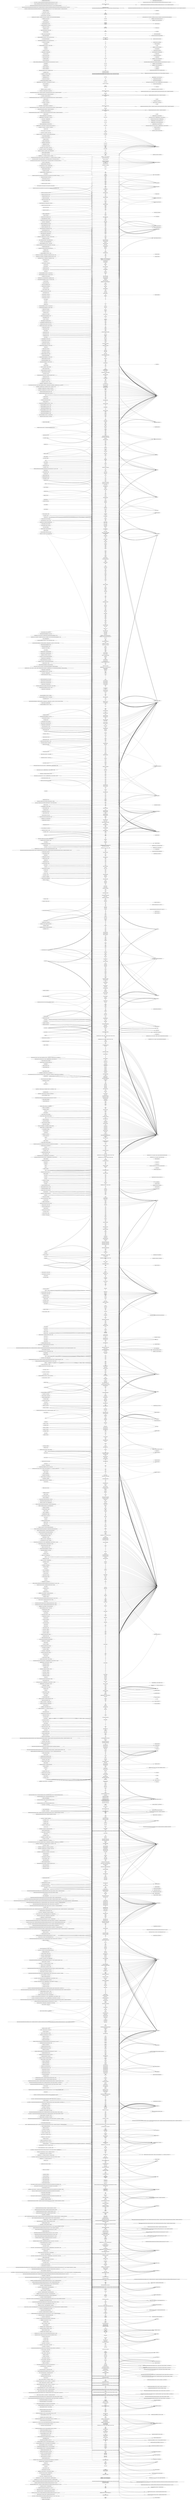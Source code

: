 digraph G {
rankdir="LR";
1 [ label="()",];
2 [ label="missing",];
3 [ label="Array{Int64,2}",];
4 [ label="(String, Int64)",];
5 [ label="Pair{String,Int64}",];
6 [ label="(String,)",];
7 [ label="DataType",];
8 [ label="(Int64,)",];
9 [ label="(UnionAll, DataType, DataType)",];
10 [ label="(DataType, String)",];
11 [ label="String",];
12 [ label="(DataType, Int64)",];
13 [ label="Int64",];
14 [ label="(Pair{String,Int64}, Pair{String,Int64}, Pair{String,Int64}, Pair{String,Int64})",];
15 [ label="Dict{String,Int64}",];
16 [ label="(NTuple{4,Pair{String,Int64}},)",];
17 [ label="(UnionAll, DataType, Int64)",];
18 [ label="Array{UInt8,1}",];
19 [ label="(DataType, Tuple{Int64})",];
20 [ label="(typeof(Base.to_dim), Tuple{Int64})",];
21 [ label="Tuple{Int64}",];
22 [ label="(Tuple{Int64}, Int64)",];
23 [ label="(Tuple{Int64}, Int64, Bool)",];
24 [ label="(UndefInitializer, Tuple{Int64})",];
25 [ label="(UndefInitializer, Int64)",];
26 [ label="(DataType,)",];
27 [ label="UInt8",];
28 [ label="(DataType, UInt8)",];
29 [ label="(Int64, Int64)",];
30 [ label="Bool",];
31 [ label="(UInt8, DataType)",];
32 [ label="(Array{UInt8,1}, UInt8)",];
33 [ label="(UnionAll, DataType)",];
34 [ label="(DataType, Array{UInt8,1})",];
35 [ label="Int32",];
36 [ label="(UInt8,)",];
37 [ label="(Int32, DataType)",];
38 [ label="(Array{UInt8,1},)",];
39 [ label="UInt64",];
40 [ label="(UInt8, UInt8)",];
41 [ label="(UInt64, DataType)",];
42 [ label="Ptr{Nothing}",];
43 [ label="Ptr{UInt8}",];
44 [ label="(DataType, Ptr{UInt8})",];
45 [ label="(DataType, Int32)",];
46 [ label="(DataType, UInt64)",];
47 [ label="(Array{UInt8,1}, DataType)",];
48 [ label="Array{String,1}",];
49 [ label="(DataType, Array{String,1})",];
50 [ label="(Array{String,1}, DataType)",];
51 [ label="Array{Int64,1}",];
52 [ label="(DataType, Array{Int64,1})",];
53 [ label="(Array{Int64,1}, DataType)",];
54 [ label="Tuple{Pair{String,Int64},Int64}",];
55 [ label="(NTuple{4,Pair{String,Int64}}, Int64)",];
56 [ label="(NTuple{4,Pair{String,Int64}}, Int64, Bool)",];
57 [ label="(Pair{String,Int64}, Int64)",];
58 [ label="(Tuple{Pair{String,Int64},Int64}, Nothing)",];
59 [ label="(Bool,)",];
60 [ label="(Tuple{Pair{String,Int64},Int64}, Int64)",];
61 [ label="Tuple{String,Int64}",];
62 [ label="(Pair{String,Int64}, Int64, Int64)",];
63 [ label="(Tuple{String,Int64}, Int64)",];
64 [ label="Tuple{Int64,Int64}",];
65 [ label="(Tuple{Int64,Int64}, Int64)",];
66 [ label="(Dict{String,Int64}, Int64, String)",];
67 [ label="(Dict{String,Int64}, String)",];
68 [ label="(Array{String,1},)",];
69 [ label="(String, UInt64)",];
70 [ label="(UInt64, UInt64)",];
71 [ label="(Ptr{Nothing}, Int64)",];
72 [ label="(Ptr{Nothing},)",];
73 [ label="(DataType, Ptr{Nothing})",];
74 [ label="(Int64, DataType)",];
75 [ label="(Ptr{Nothing}, UInt64)",];
76 [ label="(UInt64,)",];
77 [ label="UInt32",];
78 [ label="(DataType, UInt32)",];
79 [ label="(Dict{String,Int64}, Int64)",];
80 [ label="(Array{UInt8,1}, Int64)",];
81 [ label="(Bool, Array{UInt8,1}, Int64)",];
82 [ label="(Dict{String,Int64}, Int64, String, Int64)",];
83 [ label="Nothing",];
84 [ label="(Array{UInt8,1}, UInt8, Int64)",];
85 [ label="(Bool, Array{UInt8,1}, UInt8, Int64)",];
86 [ label="(Array{String,1}, String, Int64)",];
87 [ label="(String, DataType)",];
88 [ label="(Bool, Array{String,1}, String, Int64)",];
89 [ label="(Array{Int64,1}, Int64, Int64)",];
90 [ label="(Bool, Array{Int64,1}, Int64, Int64)",];
91 [ label="(typeof(setproperty!), typeof(setfield!))",];
92 [ label="(Dict{String,Int64}, Symbol, Int64)",];
93 [ label="(Dict{String,Int64},)",];
94 [ label="(DataType, Symbol)",];
95 [ label="(UInt64, Int64)",];
96 [ label="(DataType, DataType)",];
97 [ label="Core.TypeofBottom",];
98 [ label="(DataType, DataType, DataType, Core.TypeofBottom)",];
99 [ label="(DataType, Core.TypeofBottom)",];
100 [ label="Tuple{UInt64,Int64}",];
101 [ label="Tuple{UInt64,UInt64}",];
102 [ label="(Tuple{UInt64,Int64}, Tuple{UInt64,UInt64})",];
103 [ label="(Dict{String,Int64}, Symbol, UInt64)",];
104 [ label="(Int64, UInt64)",];
105 [ label="(Bool, Int64, Int64)",];
106 [ label="(Array{String,1}, Int64)",];
107 [ label="(Bool, Array{String,1}, Int64)",];
108 [ label="(String, String)",];
109 [ label="(Int64, Int32)",];
110 [ label="(Int32,)",];
111 [ label="(Tuple{Int64,Int64}, Int64, Int64)",];
112 [ label="Tuple{Int64,Int32}",];
113 [ label="(Tuple{Int64,Int32}, Tuple{Int64,Int64})",];
114 [ label="(Nothing, Nothing)",];
115 [ label="(String, Float64)",];
116 [ label="Pair{String,Float64}",];
117 [ label="(Float64,)",];
118 [ label="(DataType, Float64)",];
119 [ label="Float64",];
120 [ label="(Pair{String,Int64}, Pair{String,Float64}, Pair{String,Int64}, Pair{String,Float64}, Pair{String,Float64})",];
121 [ label="Dict{String,Real}",];
122 [ label="(Tuple{Pair{String,Int64},Pair{String,Float64},Pair{String,Int64},Pair{String,Float64},Pair{String,Float64}},)",];
123 [ label="UnionAll",];
124 [ label="(getfield(Base, Symbol(&quot;##219#221&quot;)), Tuple{Pair{String,Int64},Pair{String,Float64},Pair{String,Int64},Pair{String,Float64},Pair{String,Float64}}, UnionAll)",];
125 [ label="(DataType, UnionAll)",];
126 [ label="(typeof(first), DataType)",];
127 [ label="(getfield(Base, Symbol(&quot;##219#221&quot;)), Core.TypeofBottom)",];
128 [ label="Dict{Any,Any}",];
129 [ label="Array{Any,1}",];
130 [ label="(DataType, Array{Any,1})",];
131 [ label="(Array{Any,1}, DataType)",];
132 [ label="(Dict{Any,Any}, Tuple{Pair{String,Int64},Pair{String,Float64},Pair{String,Int64},Pair{String,Float64},Pair{String,Float64}})",];
133 [ label="(Tuple{Pair{String,Int64},Pair{String,Float64},Pair{String,Int64},Pair{String,Float64},Pair{String,Float64}}, Int64)",];
134 [ label="(Tuple{Pair{String,Int64},Pair{String,Float64},Pair{String,Int64},Pair{String,Float64},Pair{String,Float64}}, Int64, Bool)",];
135 [ label="(Tuple{Pair{String,Int64},Int64}, Int64, Int64)",];
136 [ label="(Dict{Any,Any}, DataType, DataType)",];
137 [ label="(Dict{String,Int64}, Tuple{Pair{String,Int64},Pair{String,Float64},Pair{String,Int64},Pair{String,Float64},Pair{String,Float64}}, Int64)",];
138 [ label="Tuple{Pair{String,Float64},Int64}",];
139 [ label="(Pair{String,Float64}, Int64)",];
140 [ label="(Tuple{Pair{String,Float64},Int64}, Nothing)",];
141 [ label="(Tuple{Pair{String,Float64},Int64}, Int64)",];
142 [ label="(Tuple{Pair{String,Float64},Int64}, Int64, Int64)",];
143 [ label="(Pair{String,Float64}, Int64, Int64)",];
144 [ label="Tuple{Float64,Int64}",];
145 [ label="(Float64, Int64)",];
146 [ label="(Tuple{Float64,Int64}, Int64)",];
147 [ label="(Float64, DataType)",];
148 [ label="(Core.TypeName, Core.TypeName)",];
149 [ label="(Core.SimpleVector,)",];
150 [ label="Ptr{Int64}",];
151 [ label="(Ptr{Int64},)",];
152 [ label="(Ptr{Int64}, Int64)",];
153 [ label="(Ptr{Int64}, Int64, Int64)",];
154 [ label="(Dict{String,Int64}, DataType, DataType)",];
155 [ label="Array{Real,1}",];
156 [ label="(DataType, Array{Real,1})",];
157 [ label="(Array{Real,1}, DataType)",];
158 [ label="(Dict{String,Real}, Dict{String,Int64})",];
159 [ label="(Tuple{Dict{String,Int64}},)",];
160 [ label="Tuple{Dict{String,Int64},Int64}",];
161 [ label="(Tuple{Dict{String,Int64}}, Int64)",];
162 [ label="(Tuple{Dict{String,Int64}}, Int64, Bool)",];
163 [ label="(Tuple{Dict{String,Int64},Int64}, Nothing)",];
164 [ label="(Tuple{Dict{String,Int64},Int64}, Int64)",];
165 [ label="(Array{Int64,1},)",];
166 [ label="(Array{Int64,1}, Int64)",];
167 [ label="(Bool, Array{Int64,1}, Int64)",];
168 [ label="(Dict{String,Real}, Int64, String)",];
169 [ label="(Dict{String,Real}, String)",];
170 [ label="(Dict{String,Real}, Int64)",];
171 [ label="(Dict{String,Real}, Int64, String, Int64)",];
172 [ label="(Array{Real,1}, Int64, Int64)",];
173 [ label="(Bool, Array{Real,1}, Int64, Int64)",];
174 [ label="(Dict{String,Real}, Symbol, Int64)",];
175 [ label="(Dict{String,Real},)",];
176 [ label="(Dict{String,Real}, Symbol, UInt64)",];
177 [ label="(Dict{String,Real}, Float64, String)",];
178 [ label="(Dict{String,Real}, Float64, String, Int64)",];
179 [ label="(Array{Real,1}, Float64, Int64)",];
180 [ label="(Bool, Array{Real,1}, Float64, Int64)",];
181 [ label="(Dict{String,Real}, Tuple{Pair{String,Int64},Pair{String,Float64},Pair{String,Int64},Pair{String,Float64},Pair{String,Float64}}, Int64)",];
182 [ label="(Dict{String,Int64}, Dict{String,Real}, Int64)",];
183 [ label="DataFrames.DataFrame",];
184 [ label="(Dict{String,Int64}, String, Int64)",];
185 [ label="(Dict{String,Real}, String, Int64)",];
186 [ label="(Array{Real,1}, Int64)",];
187 [ label="(Bool, Array{Real,1}, Int64)",];
188 [ label="(Dict{String,Real}, String, Float64)",];
189 [ label="(Float64, Float64)",];
190 [ label="(Int64, Int64, Int64, Int64)",];
191 [ label="(typeof(+), Int64)",];
192 [ label="Tuple{typeof(+),Int64}",];
193 [ label="(typeof(+), Int64, Int64)",];
194 [ label="(UnionAll, NTuple{4,Symbol})",];
195 [ label="(Array{Int64,1}, Array{Int64,1}, Array{Int64,1}, Array{Int64,1})",];
196 [ label="NTuple{4,Array{Int64,1}}",];
197 [ label="(NTuple{4,Array{Int64,1}},)",];
198 [ label="NamedTuple{(:S, :E, :I, :R),NTuple{4,Array{Int64,1}}}",];
199 [ label="(UnionAll, NTuple{4,Symbol}, DataType)",];
200 [ label="(NTuple{4,Array{Int64,1}}, Int64)",];
201 [ label="getfield(Core, Symbol(&quot;#kw#Type&quot;))",];
202 [ label="(NamedTuple{(:S, :E, :I, :R),NTuple{4,Array{Int64,1}}}, DataType)",];
203 [ label="(NamedTuple{(:S, :E, :I, :R),NTuple{4,Array{Int64,1}}},)",];
204 [ label="Base.Iterators.Pairs{Symbol,Array{Int64,1},NTuple{4,Symbol},NamedTuple{(:S, :E, :I, :R),NTuple{4,Array{Int64,1}}}}",];
205 [ label="NTuple{4,Symbol}",];
206 [ label="(NamedTuple{(:S, :E, :I, :R),NTuple{4,Array{Int64,1}}}, NTuple{4,Symbol})",];
207 [ label="(UnionAll, DataType, DataType, DataType, DataType)",];
208 [ label="(DataType, NamedTuple{(:S, :E, :I, :R),NTuple{4,Array{Int64,1}}})",];
209 [ label="(Base.Iterators.Pairs{Symbol,Array{Int64,1},NTuple{4,Symbol},NamedTuple{(:S, :E, :I, :R),NTuple{4,Array{Int64,1}}}}, DataType)",];
210 [ label="(Base.Iterators.Pairs{Symbol,Array{Int64,1},NTuple{4,Symbol},NamedTuple{(:S, :E, :I, :R),NTuple{4,Array{Int64,1}}}},)",];
211 [ label="Missing",];
212 [ label="(NTuple{4,Symbol},)",];
213 [ label="Tuple{NTuple{4,Symbol}}",];
214 [ label="(Missing, Missing)",];
215 [ label="Tuple{Pair{Symbol,Array{Int64,1}},Int64}",];
216 [ label="Tuple{Symbol,Int64}",];
217 [ label="(NTuple{4,Symbol}, Int64)",];
218 [ label="Symbol",];
219 [ label="(NTuple{4,Symbol}, Int64, Bool)",];
220 [ label="(Symbol, Int64)",];
221 [ label="(Tuple{Symbol,Int64}, Nothing)",];
222 [ label="(Tuple{Symbol,Int64}, Int64)",];
223 [ label="(Tuple{Symbol,Int64}, Int64, Int64)",];
224 [ label="(NamedTuple{(:S, :E, :I, :R),NTuple{4,Array{Int64,1}}}, Symbol)",];
225 [ label="(Symbol, Array{Int64,1})",];
226 [ label="Pair{Symbol,Array{Int64,1}}",];
227 [ label="(Pair{Symbol,Array{Int64,1}}, Int64)",];
228 [ label="(Tuple{Pair{Symbol,Array{Int64,1}},Int64}, Nothing)",];
229 [ label="(Pair{Symbol,Array{Int64,1}}, Pair{Symbol,Array{Int64,1}}, Pair{Symbol,Array{Int64,1}}, Pair{Symbol,Array{Int64,1}})",];
230 [ label="(Bool, DataType)",];
231 [ label="Tuple{Bool,DataType}",];
232 [ label="(Bool, DataType, Pair{Symbol,Array{Int64,1}}, Pair{Symbol,Array{Int64,1}}, Pair{Symbol,Array{Int64,1}}, Pair{Symbol,Array{Int64,1}})",];
233 [ label="(getfield(DataFrames, Symbol(&quot;##57#58&quot;)), NTuple{4,Pair{Symbol,Array{Int64,1}}})",];
234 [ label="Base.Generator{NTuple{4,Pair{Symbol,Array{Int64,1}}},getfield(DataFrames, Symbol(&quot;##57#58&quot;))}",];
235 [ label="(DataType, getfield(DataFrames, Symbol(&quot;##57#58&quot;)))",];
236 [ label="getfield(DataFrames, Symbol(&quot;##57#58&quot;))",];
237 [ label="(Base.Generator{NTuple{4,Pair{Symbol,Array{Int64,1}}},getfield(DataFrames, Symbol(&quot;##57#58&quot;))},)",];
238 [ label="Array{Symbol,1}",];
239 [ label="(NTuple{4,Pair{Symbol,Array{Int64,1}}},)",];
240 [ label="Base.HasLength",];
241 [ label="(Base.Generator{NTuple{4,Pair{Symbol,Array{Int64,1}}},getfield(DataFrames, Symbol(&quot;##57#58&quot;))}, UnionAll)",];
242 [ label="(getfield(DataFrames, Symbol(&quot;##57#58&quot;)), UnionAll)",];
243 [ label="(Base.HasLength, DataType)",];
244 [ label="Tuple{NTuple{4,Pair{Symbol,Array{Int64,1}}}}",];
245 [ label="(NTuple{4,Pair{Symbol,Array{Int64,1}}}, Int64)",];
246 [ label="(NTuple{4,Pair{Symbol,Array{Int64,1}}}, Int64, Bool)",];
247 [ label="(DataType, DataType, DataType)",];
248 [ label="(Tuple{Pair{Symbol,Array{Int64,1}},Int64}, DataType)",];
249 [ label="(Tuple{Pair{Symbol,Array{Int64,1}},Int64}, Int64)",];
250 [ label="(Tuple{Pair{Symbol,Array{Int64,1}},Int64}, Int64, Bool)",];
251 [ label="(Pair{Symbol,Array{Int64,1}},)",];
252 [ label="(Pair{Symbol,Array{Int64,1}}, Int64, Int64)",];
253 [ label="Tuple{Array{Int64,1},Int64}",];
254 [ label="(Tuple{Array{Int64,1},Int64}, Int64)",];
255 [ label="(Symbol,)",];
256 [ label="(DataType, NTuple{4,Pair{Symbol,Array{Int64,1}}}, Base.HasLength)",];
257 [ label="(Array{Symbol,1}, Symbol, Base.Generator{NTuple{4,Pair{Symbol,Array{Int64,1}}},getfield(DataFrames, Symbol(&quot;##57#58&quot;))}, Int64)",];
258 [ label="(Array{Symbol,1},)",];
259 [ label="LinearIndices{1,Tuple{Base.OneTo{Int64}}}",];
260 [ label="Tuple{Base.OneTo{Int64}}",];
261 [ label="(Array{Symbol,1}, Int64)",];
262 [ label="(UnionAll, Tuple{Int64})",];
263 [ label="Base.OneTo{Int64}",];
264 [ label="(Base.OneTo{Int64},)",];
265 [ label="(Tuple{Base.OneTo{Int64}},)",];
266 [ label="(UnionAll, Int64, DataType)",];
267 [ label="(LinearIndices{1,Tuple{Base.OneTo{Int64}}},)",];
268 [ label="(Tuple{Base.OneTo{Int64}}, Int64)",];
269 [ label="(Tuple{Base.OneTo{Int64}}, Int64, Bool)",];
270 [ label="(Array{Symbol,1}, Symbol, Int64)",];
271 [ label="(Symbol, DataType)",];
272 [ label="(Bool, Array{Symbol,1}, Symbol, Int64)",];
273 [ label="(Array{Symbol,1}, Base.Generator{NTuple{4,Pair{Symbol,Array{Int64,1}}},getfield(DataFrames, Symbol(&quot;##57#58&quot;))}, Int64, Int64)",];
274 [ label="(Base.Generator{NTuple{4,Pair{Symbol,Array{Int64,1}}},getfield(DataFrames, Symbol(&quot;##57#58&quot;))}, Int64)",];
275 [ label="(Base.HasLength, UnionAll)",];
276 [ label="(Array{Any,1},)",];
277 [ label="(Array{Any,1}, Int64)",];
278 [ label="(Array{Any,1}, Array{Int64,1}, Int64)",];
279 [ label="(Bool, Array{Any,1}, Array{Int64,1}, Int64)",];
280 [ label="(UnionAll, Tuple{Symbol})",];
281 [ label="Tuple{Bool}",];
282 [ label="(Tuple{Bool},)",];
283 [ label="NamedTuple{(:makeunique,),Tuple{Bool}}",];
284 [ label="(UnionAll, Tuple{Symbol}, DataType)",];
285 [ label="(Tuple{Bool}, Int64)",];
286 [ label="(NamedTuple{(:makeunique,),Tuple{Bool}}, DataType, Array{Symbol,1})",];
287 [ label="DataFrames.Index",];
288 [ label="(NamedTuple{(:makeunique,),Tuple{Bool}}, Symbol)",];
289 [ label="(NamedTuple{(:makeunique,),Tuple{Bool}}, UnionAll)",];
290 [ label="NamedTuple{(),Tuple{}}",];
291 [ label="(UnionAll, Tuple{}, DataType)",];
292 [ label="(Tuple{},)",];
293 [ label="(NamedTuple{(),Tuple{}},)",];
294 [ label="Base.Iterators.Pairs{Union{},Union{},Tuple{},NamedTuple{(),Tuple{}}}",];
295 [ label="Tuple{}",];
296 [ label="(NamedTuple{(),Tuple{}}, Tuple{})",];
297 [ label="(UnionAll, Core.TypeofBottom, Core.TypeofBottom, DataType, DataType)",];
298 [ label="(DataType, NamedTuple{(),Tuple{}})",];
299 [ label="(Base.Iterators.Pairs{Union{},Union{},Tuple{},NamedTuple{(),Tuple{}}},)",];
300 [ label="Tuple{Tuple{}}",];
301 [ label="(Tuple{}, Int64)",];
302 [ label="(Bool, DataType, Array{Symbol,1})",];
303 [ label="(typeof(DataFrames.make_unique),)",];
304 [ label="getfield(DataFrames, Symbol(&quot;#kw##make_unique&quot;))",];
305 [ label="(NamedTuple{(:makeunique,),Tuple{Bool}}, typeof(DataFrames.make_unique), Array{Symbol,1})",];
306 [ label="(typeof(DataFrames.make_unique!),)",];
307 [ label="getfield(DataFrames, Symbol(&quot;#kw##make_unique!&quot;))",];
308 [ label="(NamedTuple{(:makeunique,),Tuple{Bool}}, typeof(DataFrames.make_unique!), Array{Symbol,1}, Array{Symbol,1})",];
309 [ label="Set{Symbol}",];
310 [ label="Dict{Symbol,Nothing}",];
311 [ label="(DataType, Array{Symbol,1})",];
312 [ label="(Array{Symbol,1}, DataType)",];
313 [ label="Array{Nothing,1}",];
314 [ label="(DataType, Array{Nothing,1})",];
315 [ label="(Array{Nothing,1}, DataType)",];
316 [ label="(DataType, Dict{Symbol,Nothing})",];
317 [ label="UnitRange{Int64}",];
318 [ label="(UnitRange{Int64},)",];
319 [ label="(Tuple{Int64,Int64}, Nothing)",];
320 [ label="(Bool, Array{Symbol,1}, Int64)",];
321 [ label="(Symbol, Set{Symbol})",];
322 [ label="(Dict{Symbol,Nothing}, Symbol)",];
323 [ label="(Symbol, UInt64)",];
324 [ label="(DataType, DataType, Core.TypeofBottom, DataType)",];
325 [ label="(Core.TypeofBottom, DataType)",];
326 [ label="Tuple{Int64,UInt64}",];
327 [ label="(Tuple{Int64,UInt64}, Tuple{UInt64,UInt64})",];
328 [ label="(Bool, UInt64, UInt64)",];
329 [ label="(UInt64, UInt64, UInt64)",];
330 [ label="(typeof(+), UInt64)",];
331 [ label="Tuple{typeof(+),UInt64}",];
332 [ label="(Dict{Symbol,Nothing}, Int64)",];
333 [ label="(Set{Symbol}, Symbol)",];
334 [ label="(Dict{Symbol,Nothing}, Nothing, Symbol)",];
335 [ label="(DataType, Nothing)",];
336 [ label="(Dict{Symbol,Nothing}, Nothing, Symbol, Int64)",];
337 [ label="(Array{Nothing,1}, Nothing, Int64)",];
338 [ label="(Nothing, DataType)",];
339 [ label="(Bool, Array{Nothing,1}, Nothing, Int64)",];
340 [ label="(Dict{Symbol,Nothing}, Symbol, Int64)",];
341 [ label="(Dict{Symbol,Nothing},)",];
342 [ label="(Dict{Symbol,Nothing}, Symbol, UInt64)",];
343 [ label="(UnitRange{Int64}, Int64)",];
344 [ label="(Symbol, Symbol)",];
345 [ label="(Bool, Bool)",];
346 [ label="(Array{Symbol,1}, UnitRange{Int64})",];
347 [ label="Base.Iterators.Zip2{Array{Symbol,1},UnitRange{Int64}}",];
348 [ label="(DataType, UnitRange{Int64})",];
349 [ label="(UnitRange{Int64}, DataType)",];
350 [ label="(Base.Iterators.Zip2{Array{Symbol,1},UnitRange{Int64}},)",];
351 [ label="Dict{Symbol,Int64}",];
352 [ label="Tuple{Tuple{Symbol,Int64},Tuple{Int64,Int64}}",];
353 [ label="(Array{Symbol,1}, UnitRange{Int64}, Tuple{}, Tuple{})",];
354 [ label="(Missing, Bool)",];
355 [ label="Tuple{Array{Symbol,1}}",];
356 [ label="Tuple{UnitRange{Int64}}",];
357 [ label="(Tuple{Symbol,Int64}, Tuple{Int64,Int64})",];
358 [ label="(Tuple{Tuple{Symbol,Int64},Tuple{Int64,Int64}}, Nothing)",];
359 [ label="(Tuple{Symbol,Int64}, Int64, Bool)",];
360 [ label="(Tuple{Int64,Int64}, Int64, Bool)",];
361 [ label="(Tuple{Tuple{Symbol,Int64},Tuple{Int64,Int64}}, Int64)",];
362 [ label="(Dict{Symbol,Int64}, Int64, Symbol)",];
363 [ label="(Dict{Symbol,Int64}, Symbol)",];
364 [ label="(Dict{Symbol,Int64}, Int64)",];
365 [ label="(Dict{Symbol,Int64}, Int64, Symbol, Int64)",];
366 [ label="(Dict{Symbol,Int64}, Symbol, Int64)",];
367 [ label="(Dict{Symbol,Int64},)",];
368 [ label="(Dict{Symbol,Int64}, Symbol, UInt64)",];
369 [ label="(Base.Iterators.Zip2{Array{Symbol,1},UnitRange{Int64}}, Tuple{Int64,Int64})",];
370 [ label="(Array{Symbol,1}, UnitRange{Int64}, Tuple{Int64}, Tuple{Int64})",];
371 [ label="(Dict{Symbol,Int64}, Array{Symbol,1})",];
372 [ label="(Array{Any,1}, DataFrames.Index)",];
373 [ label="Core.Box",];
374 [ label="(DataFrames.Index,)",];
375 [ label="(getfield(DataFrames, Symbol(&quot;##52#54&quot;)), Array{Any,1})",];
376 [ label="Base.Generator{Array{Any,1},getfield(DataFrames, Symbol(&quot;##52#54&quot;))}",];
377 [ label="(DataType, getfield(DataFrames, Symbol(&quot;##52#54&quot;)))",];
378 [ label="getfield(DataFrames, Symbol(&quot;##52#54&quot;))",];
379 [ label="(Base.Generator{Array{Any,1},getfield(DataFrames, Symbol(&quot;##52#54&quot;))},)",];
380 [ label="Base.HasShape{1}",];
381 [ label="(UnionAll, Int64)",];
382 [ label="(Base.Generator{Array{Any,1},getfield(DataFrames, Symbol(&quot;##52#54&quot;))}, UnionAll)",];
383 [ label="(getfield(DataFrames, Symbol(&quot;##52#54&quot;)), UnionAll)",];
384 [ label="(Base.HasShape{1}, DataType)",];
385 [ label="Tuple{Array{Any,1}}",];
386 [ label="(Bool, Array{Any,1}, Int64)",];
387 [ label="(Tuple{Array{Int64,1},Int64}, Nothing)",];
388 [ label="(Tuple{Array{Int64,1},Int64}, DataType)",];
389 [ label="(Tuple{Array{Int64,1},Int64}, Int64, Bool)",];
390 [ label="(Array{Int64,1}, UnionAll)",];
391 [ label="(DataType, Array{Any,1}, Base.HasShape{1})",];
392 [ label="(DataType, Tuple{Base.OneTo{Int64}})",];
393 [ label="(typeof(Base.to_shape), Tuple{Base.OneTo{Int64}})",];
394 [ label="(Tuple{Int64}, UnionAll)",];
395 [ label="(Array{Int64,1}, Int64, Base.Generator{Array{Any,1},getfield(DataFrames, Symbol(&quot;##52#54&quot;))}, Int64)",];
396 [ label="(Array{Int64,1}, Base.Generator{Array{Any,1},getfield(DataFrames, Symbol(&quot;##52#54&quot;))}, Int64, Int64)",];
397 [ label="(Base.Generator{Array{Any,1},getfield(DataFrames, Symbol(&quot;##52#54&quot;))}, Int64)",];
398 [ label="(Core.Box, Symbol, Array{Int64,1})",];
399 [ label="(Core.Box, Symbol)",];
400 [ label="(Colon, typeof(extrema), Array{Int64,1})",];
401 [ label="(Array{Int64,1}, Colon)",];
402 [ label="(UnionAll, UnionAll)",];
403 [ label="Array{AbstractArray{T,1} where T,1}",];
404 [ label="(UnionAll, UnionAll, Int64)",];
405 [ label="(Array{AbstractArray{T,1} where T,1}, Array{Any,1})",];
406 [ label="(Array{AbstractArray{T,1} where T,1},)",];
407 [ label="IndexLinear",];
408 [ label="(IndexLinear, Array{AbstractArray{T,1} where T,1}, IndexLinear, Array{Any,1})",];
409 [ label="(Array{AbstractArray{T,1} where T,1}, Int64)",];
410 [ label="(typeof(Base.unsafe_length), Tuple{Base.OneTo{Int64}})",];
411 [ label="(Tuple{Int64},)",];
412 [ label="(DataType, LinearIndices{1,Tuple{Base.OneTo{Int64}}}, Int64)",];
413 [ label="(IndexLinear, LinearIndices{1,Tuple{Base.OneTo{Int64}}})",];
414 [ label="(typeof(Base.axes1), Tuple{Base.OneTo{Int64}})",];
415 [ label="(DataType, Base.OneTo{Int64}, Int64)",];
416 [ label="(Array{AbstractArray{T,1} where T,1}, Array{Int64,1}, Int64)",];
417 [ label="(UnionAll, Array{Int64,1})",];
418 [ label="(Bool, Array{AbstractArray{T,1} where T,1}, Array{Int64,1}, Int64)",];
419 [ label="(LinearIndices{1,Tuple{Base.OneTo{Int64}}}, Int64)",];
420 [ label="(Base.OneTo{Int64}, Int64)",];
421 [ label="(DataType, DataFrames.Index)",];
422 [ label="(DataType, DataFrames.DataFrame)",];
423 [ label="(DataFrames.DataFrame, DataType)",];
424 [ label="NTuple{4,Int64}",];
425 [ label="(DataFrames.DataFrame, NTuple{4,Int64})",];
426 [ label="(NTuple{4,Int64},)",];
427 [ label="(DataFrames.DataFrame, Int64)",];
428 [ label="(DataFrames.DataFrame,)",];
429 [ label="(DataFrames.DataFrame, Symbol)",];
430 [ label="(NTuple{4,Int64}, Int64)",];
431 [ label="(NTuple{4,Int64}, Int64, Bool)",];
432 [ label="(Bool, Array{AbstractArray{T,1} where T,1}, Int64)",];
433 [ label="(IndexLinear, Array{Int64,1})",];
434 [ label="(Int64, Float64)",];
435 [ label="Array{Float64,1}",];
436 [ label="(Array{Float64,1}, Int64)",];
437 [ label="(Array{Float64,1},)",];
438 [ label="(IndexLinear, Array{Float64,1})",];
439 [ label="(Array{Float64,1}, Float64, Int64)",];
440 [ label="(Bool, Array{Float64,1}, Float64, Int64)",];
441 [ label="(Bool, Array{Float64,1}, Int64)",];
442 [ label="Tuple{Float64,Float64}",];
443 [ label="(Tuple{Float64,Float64}, Int64)",];
444 [ label="(Tuple{Float64,Float64}, Int64, Int64)",];
445 [ label="Tuple{Int64,Float64}",];
446 [ label="(Tuple{Int64,Float64}, Tuple{Float64,Float64})",];
447 [ label="(Float64, Float64, Float64)",];
448 [ label="(Tuple{Float64,Int64}, Tuple{Float64,Float64})",];
449 [ label="(Float64, RoundingMode{:Nearest})",];
450 [ label="(Array{Float64,1}, UnitRange{Int64})",];
451 [ label="(DataType, Array{Float64,1})",];
452 [ label="Tuple{DataType,Array{Float64,1}}",];
453 [ label="(DataType, Array{Float64,1}, UnitRange{Int64})",];
454 [ label="(DataType, Base.OneTo{Int64}, UnitRange{Int64})",];
455 [ label="Tuple{Int64,Bool}",];
456 [ label="(Tuple{Int64,Bool}, Int64)",];
457 [ label="(Tuple{Int64,Bool}, Int64, Int64)",];
458 [ label="Tuple{Bool,Int64}",];
459 [ label="(Bool, Int64)",];
460 [ label="(Tuple{Bool,Int64}, Int64)",];
461 [ label="(Array{Float64,1}, Int64, Array{Float64,1}, Int64, Int64)",];
462 [ label="Ptr{Float64}",];
463 [ label="(Ptr{Float64}, Int64)",];
464 [ label="(Ptr{Float64},)",];
465 [ label="(DataType, Ptr{Float64})",];
466 [ label="(Ptr{Float64}, UInt64)",];
467 [ label="(Ptr{Float64}, Ptr{Float64}, Int64)",];
468 [ label="(Array{Float64,1}, Array{Float64,1})",];
469 [ label="(Tuple{Base.OneTo{Int64}}, Tuple{Base.OneTo{Int64}})",];
470 [ label="(Base.OneTo{Int64}, Base.OneTo{Int64})",];
471 [ label="(typeof(-), Array{Float64,1}, Array{Float64,1})",];
472 [ label="(typeof(-),)",];
473 [ label="Tuple{typeof(-)}",];
474 [ label="Base.Broadcast.Broadcasted{Base.Broadcast.DefaultArrayStyle{1},Nothing,typeof(-),Tuple{Array{Float64,1},Array{Float64,1}}}",];
475 [ label="(typeof(Base.Broadcast.broadcastable), Tuple{})",];
476 [ label="Tuple{Array{Float64,1},Array{Float64,1}}",];
477 [ label="Base.Broadcast.DefaultArrayStyle{1}",];
478 [ label="(Base.Broadcast.DefaultArrayStyle{1},)",];
479 [ label="(Base.Broadcast.DefaultArrayStyle{1}, Base.Broadcast.DefaultArrayStyle{1})",];
480 [ label="(Base.Broadcast.DefaultArrayStyle{1}, typeof(-), Array{Float64,1}, Array{Float64,1})",];
481 [ label="Tuple{Base.Broadcast.DefaultArrayStyle{1},typeof(-),Array{Float64,1},Array{Float64,1}}",];
482 [ label="(typeof(-), Tuple{Array{Float64,1},Array{Float64,1}})",];
483 [ label="(typeof(-), Tuple{Array{Float64,1},Array{Float64,1}}, Nothing)",];
484 [ label="(Nothing,)",];
485 [ label="(typeof(-), UnionAll)",];
486 [ label="(DataType, typeof(-))",];
487 [ label="typeof(-)",];
488 [ label="(Base.Broadcast.Broadcasted{Base.Broadcast.DefaultArrayStyle{1},Nothing,typeof(-),Tuple{Array{Float64,1},Array{Float64,1}}},)",];
489 [ label="Base.Broadcast.Broadcasted{Base.Broadcast.DefaultArrayStyle{1},Tuple{Base.OneTo{Int64}},typeof(-),Tuple{Array{Float64,1},Array{Float64,1}}}",];
490 [ label="(Tuple{}, Tuple{})",];
491 [ label="Tuple{Tuple{Base.OneTo{Int64}}}",];
492 [ label="(typeof(-), Tuple{Array{Float64,1},Array{Float64,1}}, Tuple{Base.OneTo{Int64}})",];
493 [ label="(Base.Broadcast.Broadcasted{Base.Broadcast.DefaultArrayStyle{1},Tuple{Base.OneTo{Int64}},typeof(-),Tuple{Array{Float64,1},Array{Float64,1}}},)",];
494 [ label="(Tuple{Array{Float64,1},Array{Float64,1}},)",];
495 [ label="(Tuple{Array{Float64,1},Array{Float64,1}}, Int64)",];
496 [ label="(Tuple{Array{Float64,1},Array{Float64,1}}, Int64, Bool)",];
497 [ label="(typeof(-), DataType)",];
498 [ label="(Base.Broadcast.Broadcasted{Base.Broadcast.DefaultArrayStyle{1},Tuple{Base.OneTo{Int64}},typeof(-),Tuple{Array{Float64,1},Array{Float64,1}}}, DataType)",];
499 [ label="(Base.Broadcast.Broadcasted{Base.Broadcast.DefaultArrayStyle{1},Tuple{Base.OneTo{Int64}},typeof(-),Tuple{Array{Float64,1},Array{Float64,1}}}, Tuple{Base.OneTo{Int64}})",];
500 [ label="(UnionAll, Tuple{Base.OneTo{Int64}})",];
501 [ label="(Array{Float64,1}, Base.Broadcast.Broadcasted{Base.Broadcast.DefaultArrayStyle{1},Tuple{Base.OneTo{Int64}},typeof(-),Tuple{Array{Float64,1},Array{Float64,1}}})",];
502 [ label="(UnionAll, Base.Broadcast.Broadcasted{Base.Broadcast.DefaultArrayStyle{1},Tuple{Base.OneTo{Int64}},typeof(-),Tuple{Array{Float64,1},Array{Float64,1}}})",];
503 [ label="Base.Broadcast.Broadcasted{Nothing,Tuple{Base.OneTo{Int64}},typeof(-),Tuple{Array{Float64,1},Array{Float64,1}}}",];
504 [ label="(Array{Float64,1}, Base.Broadcast.Broadcasted{Nothing,Tuple{Base.OneTo{Int64}},typeof(-),Tuple{Array{Float64,1},Array{Float64,1}}})",];
505 [ label="(Base.Broadcast.Broadcasted{Nothing,Tuple{Base.OneTo{Int64}},typeof(-),Tuple{Array{Float64,1},Array{Float64,1}}},)",];
506 [ label="(Base.Broadcast.Broadcasted{Nothing,Tuple{Base.OneTo{Int64}},typeof(-),Tuple{Array{Float64,1},Array{Float64,1}}}, Tuple{Base.OneTo{Int64}})",];
507 [ label="(typeof(-), typeof(identity))",];
508 [ label="Base.Broadcast.Broadcasted{Nothing,Tuple{Base.OneTo{Int64}},typeof(-),Tuple{Base.Broadcast.Extruded{Array{Float64,1},Tuple{Bool},Tuple{Int64}},Base.Broadcast.Extruded{Array{Float64,1},Tuple{Bool},Tuple{Int64}}}}",];
509 [ label="(Array{Float64,1}, Tuple{Array{Float64,1},Array{Float64,1}})",];
510 [ label="Tuple{Base.Broadcast.Extruded{Array{Float64,1},Tuple{Bool},Tuple{Int64}},Base.Broadcast.Extruded{Array{Float64,1},Tuple{Bool},Tuple{Int64}}}",];
511 [ label="Base.Broadcast.Extruded{Array{Float64,1},Tuple{Bool},Tuple{Int64}}",];
512 [ label="Tuple{UInt64}",];
513 [ label="(Tuple{UInt64}, Tuple{UInt64})",];
514 [ label="(Tuple{UInt64}, Int64)",];
515 [ label="(Tuple{UInt64}, Int64, Bool)",];
516 [ label="Tuple{Array{Float64,1}}",];
517 [ label="Tuple{Tuple{Bool},Tuple{Int64}}",];
518 [ label="Tuple{Tuple{},Tuple{}}",];
519 [ label="(Tuple{Tuple{},Tuple{}}, Int64)",];
520 [ label="Tuple{Tuple{},Int64}",];
521 [ label="(Tuple{Tuple{},Tuple{}}, Int64, Int64)",];
522 [ label="(Tuple{Tuple{},Int64}, Int64)",];
523 [ label="(Tuple{Bool}, Tuple{Int64})",];
524 [ label="(Array{Float64,1}, Tuple{Bool}, Tuple{Int64})",];
525 [ label="(UnionAll, DataType, DataType, DataType)",];
526 [ label="(Array{Float64,1}, DataType)",];
527 [ label="(Base.Broadcast.Extruded{Array{Float64,1},Tuple{Bool},Tuple{Int64}},)",];
528 [ label="Tuple{Base.Broadcast.Extruded{Array{Float64,1},Tuple{Bool},Tuple{Int64}}}",];
529 [ label="(Array{Float64,1}, Tuple{Array{Float64,1}})",];
530 [ label="(Tuple{Array{Float64,1}}, Int64)",];
531 [ label="(Tuple{Array{Float64,1}}, Int64, Bool)",];
532 [ label="(Base.Broadcast.Extruded{Array{Float64,1},Tuple{Bool},Tuple{Int64}}, Base.Broadcast.Extruded{Array{Float64,1},Tuple{Bool},Tuple{Int64}})",];
533 [ label="(typeof(-), Tuple{Base.Broadcast.Extruded{Array{Float64,1},Tuple{Bool},Tuple{Int64}},Base.Broadcast.Extruded{Array{Float64,1},Tuple{Bool},Tuple{Int64}}}, Tuple{Base.OneTo{Int64}})",];
534 [ label="(Base.Broadcast.Broadcasted{Nothing,Tuple{Base.OneTo{Int64}},typeof(-),Tuple{Base.Broadcast.Extruded{Array{Float64,1},Tuple{Bool},Tuple{Int64}},Base.Broadcast.Extruded{Array{Float64,1},Tuple{Bool},Tuple{Int64}}}},)",];
535 [ label="(Base.Broadcast.Broadcasted{Nothing,Tuple{Base.OneTo{Int64}},typeof(-),Tuple{Base.Broadcast.Extruded{Array{Float64,1},Tuple{Bool},Tuple{Int64}},Base.Broadcast.Extruded{Array{Float64,1},Tuple{Bool},Tuple{Int64}}}}, Tuple{Base.OneTo{Int64}})",];
536 [ label="(Base.OneTo{Int64}, Int64, Int64)",];
537 [ label="(IndexLinear, Base.OneTo{Int64})",];
538 [ label="(Base.Broadcast.Broadcasted{Nothing,Tuple{Base.OneTo{Int64}},typeof(-),Tuple{Base.Broadcast.Extruded{Array{Float64,1},Tuple{Bool},Tuple{Int64}},Base.Broadcast.Extruded{Array{Float64,1},Tuple{Bool},Tuple{Int64}}}}, Int64)",];
539 [ label="(DataType, Tuple{Base.OneTo{Int64}}, Tuple{Int64})",];
540 [ label="(DataType, Tuple{}, Tuple{})",];
541 [ label="(Tuple{Base.Broadcast.Extruded{Array{Float64,1},Tuple{Bool},Tuple{Int64}},Base.Broadcast.Extruded{Array{Float64,1},Tuple{Bool},Tuple{Int64}}}, Int64)",];
542 [ label="(Tuple{Base.Broadcast.Extruded{Array{Float64,1},Tuple{Bool},Tuple{Int64}},Base.Broadcast.Extruded{Array{Float64,1},Tuple{Bool},Tuple{Int64}}}, Int64, Bool)",];
543 [ label="(Base.Broadcast.Extruded{Array{Float64,1},Tuple{Bool},Tuple{Int64}}, Int64)",];
544 [ label="(Int64, Tuple{Bool}, Tuple{Int64})",];
545 [ label="(Tuple{Bool}, Int64, Bool)",];
546 [ label="Tuple{Float64}",];
547 [ label="(Tuple{Base.Broadcast.Extruded{Array{Float64,1},Tuple{Bool},Tuple{Int64}},Base.Broadcast.Extruded{Array{Float64,1},Tuple{Bool},Tuple{Int64}}},)",];
548 [ label="(Tuple{Base.Broadcast.Extruded{Array{Float64,1},Tuple{Bool},Tuple{Int64}}}, Int64)",];
549 [ label="(Tuple{Base.Broadcast.Extruded{Array{Float64,1},Tuple{Bool},Tuple{Int64}}}, Int64, Bool)",];
550 [ label="(typeof(-), Float64, Float64)",];
551 [ label="(Array{Float64,1}, Float64)",];
552 [ label="(typeof(/), Array{Float64,1}, Float64)",];
553 [ label="(typeof(/),)",];
554 [ label="Tuple{typeof(/)}",];
555 [ label="Base.Broadcast.Broadcasted{Base.Broadcast.DefaultArrayStyle{1},Nothing,typeof(/),Tuple{Array{Float64,1},Float64}}",];
556 [ label="Tuple{Array{Float64,1},Float64}",];
557 [ label="Base.Broadcast.DefaultArrayStyle{0}",];
558 [ label="(Base.Broadcast.DefaultArrayStyle{0},)",];
559 [ label="(Base.Broadcast.DefaultArrayStyle{1}, Base.Broadcast.DefaultArrayStyle{0})",];
560 [ label="Val{1}",];
561 [ label="Val{0}",];
562 [ label="(Val{1}, Val{0})",];
563 [ label="(typeof(identity), Val{1})",];
564 [ label="(typeof(identity), Val{0})",];
565 [ label="(Tuple{Int64}, Tuple{})",];
566 [ label="(Val{1},)",];
567 [ label="(Base.Broadcast.DefaultArrayStyle{0}, Base.Broadcast.DefaultArrayStyle{1})",];
568 [ label="(Val{0}, Val{1})",];
569 [ label="(Tuple{}, Tuple{Int64})",];
570 [ label="(Base.Broadcast.DefaultArrayStyle{1}, Base.Broadcast.DefaultArrayStyle{0}, Base.Broadcast.DefaultArrayStyle{1}, Base.Broadcast.DefaultArrayStyle{1})",];
571 [ label="(Base.Broadcast.DefaultArrayStyle{1}, typeof(/), Array{Float64,1}, Float64)",];
572 [ label="Tuple{Base.Broadcast.DefaultArrayStyle{1},typeof(/),Array{Float64,1},Float64}",];
573 [ label="(typeof(/), Tuple{Array{Float64,1},Float64})",];
574 [ label="(typeof(/), Tuple{Array{Float64,1},Float64}, Nothing)",];
575 [ label="(typeof(/), UnionAll)",];
576 [ label="(DataType, typeof(/))",];
577 [ label="typeof(/)",];
578 [ label="(Base.Broadcast.Broadcasted{Base.Broadcast.DefaultArrayStyle{1},Nothing,typeof(/),Tuple{Array{Float64,1},Float64}},)",];
579 [ label="Base.Broadcast.Broadcasted{Base.Broadcast.DefaultArrayStyle{1},Tuple{Base.OneTo{Int64}},typeof(/),Tuple{Array{Float64,1},Float64}}",];
580 [ label="(Tuple{Base.OneTo{Int64}}, Tuple{})",];
581 [ label="(typeof(/), Tuple{Array{Float64,1},Float64}, Tuple{Base.OneTo{Int64}})",];
582 [ label="(Base.Broadcast.Broadcasted{Base.Broadcast.DefaultArrayStyle{1},Tuple{Base.OneTo{Int64}},typeof(/),Tuple{Array{Float64,1},Float64}},)",];
583 [ label="(Tuple{Array{Float64,1},Float64},)",];
584 [ label="(Tuple{Array{Float64,1},Float64}, Int64)",];
585 [ label="(Tuple{Array{Float64,1},Float64}, Int64, Bool)",];
586 [ label="(typeof(/), DataType)",];
587 [ label="(Base.Broadcast.Broadcasted{Base.Broadcast.DefaultArrayStyle{1},Tuple{Base.OneTo{Int64}},typeof(/),Tuple{Array{Float64,1},Float64}}, DataType)",];
588 [ label="(Base.Broadcast.Broadcasted{Base.Broadcast.DefaultArrayStyle{1},Tuple{Base.OneTo{Int64}},typeof(/),Tuple{Array{Float64,1},Float64}}, Tuple{Base.OneTo{Int64}})",];
589 [ label="(Array{Float64,1}, Base.Broadcast.Broadcasted{Base.Broadcast.DefaultArrayStyle{1},Tuple{Base.OneTo{Int64}},typeof(/),Tuple{Array{Float64,1},Float64}})",];
590 [ label="(UnionAll, Base.Broadcast.Broadcasted{Base.Broadcast.DefaultArrayStyle{1},Tuple{Base.OneTo{Int64}},typeof(/),Tuple{Array{Float64,1},Float64}})",];
591 [ label="Base.Broadcast.Broadcasted{Nothing,Tuple{Base.OneTo{Int64}},typeof(/),Tuple{Array{Float64,1},Float64}}",];
592 [ label="(Array{Float64,1}, Base.Broadcast.Broadcasted{Nothing,Tuple{Base.OneTo{Int64}},typeof(/),Tuple{Array{Float64,1},Float64}})",];
593 [ label="(Base.Broadcast.Broadcasted{Nothing,Tuple{Base.OneTo{Int64}},typeof(/),Tuple{Array{Float64,1},Float64}},)",];
594 [ label="(Base.Broadcast.Broadcasted{Nothing,Tuple{Base.OneTo{Int64}},typeof(/),Tuple{Array{Float64,1},Float64}}, Tuple{Base.OneTo{Int64}})",];
595 [ label="(typeof(/), typeof(identity))",];
596 [ label="Base.Broadcast.Broadcasted{Nothing,Tuple{Base.OneTo{Int64}},typeof(/),Tuple{Base.Broadcast.Extruded{Array{Float64,1},Tuple{Bool},Tuple{Int64}},Float64}}",];
597 [ label="(Array{Float64,1}, Tuple{Array{Float64,1},Float64})",];
598 [ label="Tuple{Base.Broadcast.Extruded{Array{Float64,1},Tuple{Bool},Tuple{Int64}},Float64}",];
599 [ label="(Array{Float64,1}, Tuple{Float64})",];
600 [ label="(Tuple{Float64}, Int64)",];
601 [ label="(Tuple{Float64}, Int64, Bool)",];
602 [ label="(Base.Broadcast.Extruded{Array{Float64,1},Tuple{Bool},Tuple{Int64}}, Float64)",];
603 [ label="(typeof(/), Tuple{Base.Broadcast.Extruded{Array{Float64,1},Tuple{Bool},Tuple{Int64}},Float64}, Tuple{Base.OneTo{Int64}})",];
604 [ label="(Base.Broadcast.Broadcasted{Nothing,Tuple{Base.OneTo{Int64}},typeof(/),Tuple{Base.Broadcast.Extruded{Array{Float64,1},Tuple{Bool},Tuple{Int64}},Float64}},)",];
605 [ label="(Base.Broadcast.Broadcasted{Nothing,Tuple{Base.OneTo{Int64}},typeof(/),Tuple{Base.Broadcast.Extruded{Array{Float64,1},Tuple{Bool},Tuple{Int64}},Float64}}, Tuple{Base.OneTo{Int64}})",];
606 [ label="(Base.Broadcast.Broadcasted{Nothing,Tuple{Base.OneTo{Int64}},typeof(/),Tuple{Base.Broadcast.Extruded{Array{Float64,1},Tuple{Bool},Tuple{Int64}},Float64}}, Int64)",];
607 [ label="(Tuple{Base.Broadcast.Extruded{Array{Float64,1},Tuple{Bool},Tuple{Int64}},Float64}, Int64)",];
608 [ label="(Tuple{Base.Broadcast.Extruded{Array{Float64,1},Tuple{Bool},Tuple{Int64}},Float64}, Int64, Bool)",];
609 [ label="(Tuple{Base.Broadcast.Extruded{Array{Float64,1},Tuple{Bool},Tuple{Int64}},Float64},)",];
610 [ label="(typeof(/), Float64, Float64)",];
611 [ label="(DataType, Int64, Int64)",];
612 [ label="(DataType, Tuple{Int64,Int64})",];
613 [ label="(typeof(Base.to_dim), Tuple{Int64,Int64})",];
614 [ label="(UndefInitializer, Tuple{Int64,Int64})",];
615 [ label="(UndefInitializer, Int64, Int64)",];
616 [ label="(Array{Int64,2}, Int64)",];
617 [ label="(Array{Int64,2},)",];
618 [ label="(IndexLinear, Array{Int64,2})",];
619 [ label="(Array{Int64,2}, Int64, Int64)",];
620 [ label="(Bool, Array{Int64,2}, Int64, Int64)",];
621 [ label="(DataFrames.DataFrame, Int64, Symbol)",];
622 [ label="(DataFrames.Index, Symbol)",];
623 [ label="(Array{Int64,2}, Int64, Int64, Int64)",];
624 [ label="(Bool, Array{Int64,2}, Int64, Int64, Int64)",];
625 [ label="Tuple{Bool,Array{Int64,2},Int64,Int64,Int64}",];
626 [ label="Distributions.Binomial{Float64}",];
627 [ label="(Distributions.Binomial{Float64},)",];
628 [ label="(Float64, RoundingMode{:ToZero})",];
629 [ label="Tuple{Bool,Array{Int64,2},Int64,Int64}",];
630 [ label="Tuple{Base.OneTo{Int64},Base.OneTo{Int64}}",];
631 [ label="(UnionAll, Tuple{Int64,Int64})",];
632 [ label="(Tuple{Base.OneTo{Int64},Base.OneTo{Int64}}, Int64)",];
633 [ label="(Tuple{Base.OneTo{Int64},Base.OneTo{Int64}}, Int64, Bool)",];
634 [ label="(Array{Int64,2}, Int64, UnitRange{Int64})",];
635 [ label="Tuple{IndexLinear,Array{Int64,2}}",];
636 [ label="(IndexLinear, Array{Int64,2}, Int64, UnitRange{Int64})",];
637 [ label="(Array{Int64,2}, Tuple{Int64,UnitRange{Int64}})",];
638 [ label="Tuple{Int64,UnitRange{Int64}}",];
639 [ label="(Array{Int64,2}, Tuple{Base.OneTo{Int64},Base.OneTo{Int64}}, Tuple{Int64,UnitRange{Int64}})",];
640 [ label="(Tuple{Int64,UnitRange{Int64}}, Int64)",];
641 [ label="(Tuple{Int64,UnitRange{Int64}}, Int64, Bool)",];
642 [ label="(Tuple{Base.OneTo{Int64},Base.OneTo{Int64}},)",];
643 [ label="(Tuple{Int64,UnitRange{Int64}},)",];
644 [ label="(Int64, UnitRange{Int64})",];
645 [ label="(Array{Int64,2}, Tuple{Base.OneTo{Int64}}, Tuple{UnitRange{Int64}})",];
646 [ label="(Tuple{UnitRange{Int64}}, Int64)",];
647 [ label="(Tuple{UnitRange{Int64}}, Int64, Bool)",];
648 [ label="(Array{Int64,2}, UnitRange{Int64})",];
649 [ label="(Tuple{UnitRange{Int64}},)",];
650 [ label="(Array{Int64,2}, Tuple{}, Tuple{})",];
651 [ label="Tuple{Array{Int64,2}}",];
652 [ label="(DataType, Array{Int64,2})",];
653 [ label="Tuple{DataType,Array{Int64,2}}",];
654 [ label="(DataType, Array{Int64,2}, Int64, UnitRange{Int64})",];
655 [ label="(DataType, Tuple{Base.OneTo{Int64},Base.OneTo{Int64}}, Tuple{Int64,UnitRange{Int64}})",];
656 [ label="(DataType, Tuple{Base.OneTo{Int64}}, Tuple{UnitRange{Int64}})",];
657 [ label="(Array{Int64,2}, Tuple{Base.OneTo{Int64}})",];
658 [ label="(Array{Int64,2}, DataType, Tuple{Int64})",];
659 [ label="(Tuple{Int64}, Tuple{Int64})",];
660 [ label="(Array{Int64,1}, Array{Int64,2})",];
661 [ label="Tuple{Array{Int64,1},Array{Int64,2}}",];
662 [ label="(Array{Int64,1}, Array{Int64,2}, Int64, UnitRange{Int64})",];
663 [ label="Tuple{Int64,Nothing}",];
664 [ label="(Int64, Nothing)",];
665 [ label="(Tuple{Int64,Nothing}, Nothing)",];
666 [ label="(Tuple{Int64,Nothing}, Int64)",];
667 [ label="(Array{Int64,1}, Array{Int64,1})",];
668 [ label="(Tuple{Array{Int64,1}},)",];
669 [ label="(Tuple{Array{Int64,1}}, Int64)",];
670 [ label="(Tuple{Array{Int64,1}}, Int64, Bool)",];
671 [ label="(typeof(+), Array{Int64,1})",];
672 [ label="Tuple{typeof(+),Array{Int64,1}}",];
673 [ label="(typeof(+), Array{Int64,1}, Array{Int64,1})",];
674 [ label="(typeof(+),)",];
675 [ label="Tuple{typeof(+)}",];
676 [ label="Base.Broadcast.Broadcasted{Base.Broadcast.DefaultArrayStyle{1},Nothing,typeof(+),Tuple{Array{Int64,1},Array{Int64,1}}}",];
677 [ label="Tuple{Array{Int64,1},Array{Int64,1}}",];
678 [ label="(Base.Broadcast.DefaultArrayStyle{1}, typeof(+), Array{Int64,1}, Array{Int64,1})",];
679 [ label="Tuple{Base.Broadcast.DefaultArrayStyle{1},typeof(+),Array{Int64,1},Array{Int64,1}}",];
680 [ label="(typeof(+), Tuple{Array{Int64,1},Array{Int64,1}})",];
681 [ label="(typeof(+), Tuple{Array{Int64,1},Array{Int64,1}}, Nothing)",];
682 [ label="(typeof(+), UnionAll)",];
683 [ label="(DataType, typeof(+))",];
684 [ label="typeof(+)",];
685 [ label="(Base.Broadcast.Broadcasted{Base.Broadcast.DefaultArrayStyle{1},Nothing,typeof(+),Tuple{Array{Int64,1},Array{Int64,1}}},)",];
686 [ label="Base.Broadcast.Broadcasted{Base.Broadcast.DefaultArrayStyle{1},Tuple{Base.OneTo{Int64}},typeof(+),Tuple{Array{Int64,1},Array{Int64,1}}}",];
687 [ label="(typeof(+), Tuple{Array{Int64,1},Array{Int64,1}}, Tuple{Base.OneTo{Int64}})",];
688 [ label="(Base.Broadcast.Broadcasted{Base.Broadcast.DefaultArrayStyle{1},Tuple{Base.OneTo{Int64}},typeof(+),Tuple{Array{Int64,1},Array{Int64,1}}},)",];
689 [ label="(Tuple{Array{Int64,1},Array{Int64,1}},)",];
690 [ label="(Tuple{Array{Int64,1},Array{Int64,1}}, Int64)",];
691 [ label="(Tuple{Array{Int64,1},Array{Int64,1}}, Int64, Bool)",];
692 [ label="(typeof(+), DataType)",];
693 [ label="(Base.Broadcast.Broadcasted{Base.Broadcast.DefaultArrayStyle{1},Tuple{Base.OneTo{Int64}},typeof(+),Tuple{Array{Int64,1},Array{Int64,1}}}, DataType)",];
694 [ label="(Base.Broadcast.Broadcasted{Base.Broadcast.DefaultArrayStyle{1},Tuple{Base.OneTo{Int64}},typeof(+),Tuple{Array{Int64,1},Array{Int64,1}}}, Tuple{Base.OneTo{Int64}})",];
695 [ label="(Array{Int64,1}, Base.Broadcast.Broadcasted{Base.Broadcast.DefaultArrayStyle{1},Tuple{Base.OneTo{Int64}},typeof(+),Tuple{Array{Int64,1},Array{Int64,1}}})",];
696 [ label="(UnionAll, Base.Broadcast.Broadcasted{Base.Broadcast.DefaultArrayStyle{1},Tuple{Base.OneTo{Int64}},typeof(+),Tuple{Array{Int64,1},Array{Int64,1}}})",];
697 [ label="Base.Broadcast.Broadcasted{Nothing,Tuple{Base.OneTo{Int64}},typeof(+),Tuple{Array{Int64,1},Array{Int64,1}}}",];
698 [ label="(Array{Int64,1}, Base.Broadcast.Broadcasted{Nothing,Tuple{Base.OneTo{Int64}},typeof(+),Tuple{Array{Int64,1},Array{Int64,1}}})",];
699 [ label="(Base.Broadcast.Broadcasted{Nothing,Tuple{Base.OneTo{Int64}},typeof(+),Tuple{Array{Int64,1},Array{Int64,1}}},)",];
700 [ label="(Base.Broadcast.Broadcasted{Nothing,Tuple{Base.OneTo{Int64}},typeof(+),Tuple{Array{Int64,1},Array{Int64,1}}}, Tuple{Base.OneTo{Int64}})",];
701 [ label="(typeof(+), typeof(identity))",];
702 [ label="Base.Broadcast.Broadcasted{Nothing,Tuple{Base.OneTo{Int64}},typeof(+),Tuple{Base.Broadcast.Extruded{Array{Int64,1},Tuple{Bool},Tuple{Int64}},Base.Broadcast.Extruded{Array{Int64,1},Tuple{Bool},Tuple{Int64}}}}",];
703 [ label="(Array{Int64,1}, Tuple{Array{Int64,1},Array{Int64,1}})",];
704 [ label="Tuple{Base.Broadcast.Extruded{Array{Int64,1},Tuple{Bool},Tuple{Int64}},Base.Broadcast.Extruded{Array{Int64,1},Tuple{Bool},Tuple{Int64}}}",];
705 [ label="Base.Broadcast.Extruded{Array{Int64,1},Tuple{Bool},Tuple{Int64}}",];
706 [ label="(DataType, Ptr{Int64})",];
707 [ label="Tuple{Array{Int64,1}}",];
708 [ label="(Array{Int64,1}, Tuple{Bool}, Tuple{Int64})",];
709 [ label="(Base.Broadcast.Extruded{Array{Int64,1},Tuple{Bool},Tuple{Int64}},)",];
710 [ label="Tuple{Base.Broadcast.Extruded{Array{Int64,1},Tuple{Bool},Tuple{Int64}}}",];
711 [ label="(Array{Int64,1}, Tuple{Array{Int64,1}})",];
712 [ label="(Base.Broadcast.Extruded{Array{Int64,1},Tuple{Bool},Tuple{Int64}}, Base.Broadcast.Extruded{Array{Int64,1},Tuple{Bool},Tuple{Int64}})",];
713 [ label="(typeof(+), Tuple{Base.Broadcast.Extruded{Array{Int64,1},Tuple{Bool},Tuple{Int64}},Base.Broadcast.Extruded{Array{Int64,1},Tuple{Bool},Tuple{Int64}}}, Tuple{Base.OneTo{Int64}})",];
714 [ label="(Base.Broadcast.Broadcasted{Nothing,Tuple{Base.OneTo{Int64}},typeof(+),Tuple{Base.Broadcast.Extruded{Array{Int64,1},Tuple{Bool},Tuple{Int64}},Base.Broadcast.Extruded{Array{Int64,1},Tuple{Bool},Tuple{Int64}}}},)",];
715 [ label="(Base.Broadcast.Broadcasted{Nothing,Tuple{Base.OneTo{Int64}},typeof(+),Tuple{Base.Broadcast.Extruded{Array{Int64,1},Tuple{Bool},Tuple{Int64}},Base.Broadcast.Extruded{Array{Int64,1},Tuple{Bool},Tuple{Int64}}}}, Tuple{Base.OneTo{Int64}})",];
716 [ label="(Base.Broadcast.Broadcasted{Nothing,Tuple{Base.OneTo{Int64}},typeof(+),Tuple{Base.Broadcast.Extruded{Array{Int64,1},Tuple{Bool},Tuple{Int64}},Base.Broadcast.Extruded{Array{Int64,1},Tuple{Bool},Tuple{Int64}}}}, Int64)",];
717 [ label="(Tuple{Base.Broadcast.Extruded{Array{Int64,1},Tuple{Bool},Tuple{Int64}},Base.Broadcast.Extruded{Array{Int64,1},Tuple{Bool},Tuple{Int64}}}, Int64)",];
718 [ label="(Tuple{Base.Broadcast.Extruded{Array{Int64,1},Tuple{Bool},Tuple{Int64}},Base.Broadcast.Extruded{Array{Int64,1},Tuple{Bool},Tuple{Int64}}}, Int64, Bool)",];
719 [ label="(Base.Broadcast.Extruded{Array{Int64,1},Tuple{Bool},Tuple{Int64}}, Int64)",];
720 [ label="(Tuple{Base.Broadcast.Extruded{Array{Int64,1},Tuple{Bool},Tuple{Int64}},Base.Broadcast.Extruded{Array{Int64,1},Tuple{Bool},Tuple{Int64}}},)",];
721 [ label="(Tuple{Base.Broadcast.Extruded{Array{Int64,1},Tuple{Bool},Tuple{Int64}}}, Int64)",];
722 [ label="(Tuple{Base.Broadcast.Extruded{Array{Int64,1},Tuple{Bool},Tuple{Int64}}}, Int64, Bool)",];
723 [ label="(Array{Int64,2}, Array{Int64,1}, Int64, UnitRange{Int64})",];
724 [ label="(IndexLinear, Array{Int64,2}, Array{Int64,1})",];
725 [ label="Tuple{IndexLinear,Array{Int64,2},Array{Int64,1}}",];
726 [ label="(IndexLinear, Array{Int64,2}, Array{Int64,1}, Int64, UnitRange{Int64})",];
727 [ label="(Array{Int64,2}, Array{Int64,1})",];
728 [ label="(Array{Int64,2}, Int64, Colon)",];
729 [ label="(IndexLinear, Array{Int64,2}, Int64, Colon)",];
730 [ label="(Array{Int64,2}, Tuple{Int64,Colon})",];
731 [ label="Tuple{Int64,Base.Slice{Base.OneTo{Int64}}}",];
732 [ label="(Array{Int64,2}, Tuple{Base.OneTo{Int64},Base.OneTo{Int64}}, Tuple{Int64,Colon})",];
733 [ label="(Tuple{Int64,Colon}, Int64)",];
734 [ label="(Tuple{Int64,Colon}, Int64, Bool)",];
735 [ label="(Tuple{Int64,Colon},)",];
736 [ label="Tuple{Colon}",];
737 [ label="(Int64, Colon)",];
738 [ label="(Array{Int64,2}, Tuple{Base.OneTo{Int64}}, Tuple{Colon})",];
739 [ label="Tuple{Base.Slice{Base.OneTo{Int64}}}",];
740 [ label="(Tuple{Base.OneTo{Int64}}, Tuple{Colon})",];
741 [ label="Base.Slice{Base.OneTo{Int64}}",];
742 [ label="(DataType, Base.OneTo{Int64})",];
743 [ label="(Base.OneTo{Int64}, DataType)",];
744 [ label="(Base.Slice{Base.OneTo{Int64}},)",];
745 [ label="(Tuple{Colon},)",];
746 [ label="(Colon,)",];
747 [ label="(Int64, Base.Slice{Base.OneTo{Int64}})",];
748 [ label="(IndexLinear, Array{Int64,2}, Int64, Base.Slice{Base.OneTo{Int64}})",];
749 [ label="(Array{Int64,2}, Int64, Base.Slice{Base.OneTo{Int64}})",];
750 [ label="(DataType, Array{Int64,2}, Int64, Base.Slice{Base.OneTo{Int64}})",];
751 [ label="(DataType, Tuple{Base.OneTo{Int64},Base.OneTo{Int64}}, Tuple{Int64,Base.Slice{Base.OneTo{Int64}}})",];
752 [ label="(Tuple{Int64,Base.Slice{Base.OneTo{Int64}}}, Int64)",];
753 [ label="(Tuple{Int64,Base.Slice{Base.OneTo{Int64}}}, Int64, Bool)",];
754 [ label="(Tuple{Int64,Base.Slice{Base.OneTo{Int64}}},)",];
755 [ label="(DataType, Tuple{Base.OneTo{Int64}}, Tuple{Base.Slice{Base.OneTo{Int64}}})",];
756 [ label="(Tuple{Base.Slice{Base.OneTo{Int64}}}, Int64)",];
757 [ label="(Tuple{Base.Slice{Base.OneTo{Int64}}}, Int64, Bool)",];
758 [ label="(DataType, Base.OneTo{Int64}, Base.Slice{Base.OneTo{Int64}})",];
759 [ label="(Tuple{Base.Slice{Base.OneTo{Int64}}},)",];
760 [ label="(Array{Int64,1}, Array{Int64,2}, Int64, Base.Slice{Base.OneTo{Int64}})",];
761 [ label="(Base.Slice{Base.OneTo{Int64}}, Int64)",];
762 [ label="(Colon, typeof(sum), Array{Int64,1})",];
763 [ label="(typeof(identity), Array{Int64,1}, Colon)",];
764 [ label="(typeof(identity), typeof(Base.add_sum), Array{Int64,1})",];
765 [ label="(Colon, Base.Iterators.Pairs{Union{},Union{},Tuple{},NamedTuple{(),Tuple{}}}, typeof(mapreduce), typeof(identity), typeof(Base.add_sum), Array{Int64,1})",];
766 [ label="(typeof(identity), typeof(Base.add_sum), NamedTuple{(),Tuple{}}, Array{Int64,1}, Colon)",];
767 [ label="(typeof(identity), typeof(Base.add_sum), IndexLinear, Array{Int64,1})",];
768 [ label="(typeof(identity), typeof(Base.add_sum), Array{Int64,1}, Int64, Int64)",];
769 [ label="(typeof(identity), typeof(Base.add_sum))",];
770 [ label="(typeof(identity), typeof(Base.add_sum), Array{Int64,1}, Int64, Int64, Int64)",];
771 [ label="(UnitRange{Int64}, Int64, Int64)",];
772 [ label="(Int64, Array{Float64,1})",];
773 [ label="Distributions.Multinomial{Float64}",];
774 [ label="(Colon, typeof(sum), Array{Float64,1})",];
775 [ label="(Array{Float64,1}, Colon)",];
776 [ label="(typeof(identity), Array{Float64,1}, Colon)",];
777 [ label="(typeof(identity), typeof(Base.add_sum), Array{Float64,1})",];
778 [ label="(Colon, Base.Iterators.Pairs{Union{},Union{},Tuple{},NamedTuple{(),Tuple{}}}, typeof(mapreduce), typeof(identity), typeof(Base.add_sum), Array{Float64,1})",];
779 [ label="(typeof(identity), typeof(Base.add_sum), NamedTuple{(),Tuple{}}, Array{Float64,1}, Colon)",];
780 [ label="(typeof(identity), typeof(Base.add_sum), IndexLinear, Array{Float64,1})",];
781 [ label="(typeof(identity), typeof(Base.add_sum), Array{Float64,1}, Int64, Int64)",];
782 [ label="(typeof(identity), typeof(Base.add_sum), Array{Float64,1}, Int64, Int64, Int64)",];
783 [ label="(Float64, Float64, Int64)",];
784 [ label="(Bool, Float64, Float64)",];
785 [ label="(Int64, Float64, Bool, typeof(isapprox), Float64, Float64)",];
786 [ label="(Distributions.Multinomial{Float64},)",];
787 [ label="(Distributions.Multinomial{Float64}, Array{Int64,1})",];
788 [ label="(Int64, Array{Float64,1}, Array{Int64,1})",];
789 [ label="(Array{Int64,2}, Array{Int64,1}, Int64, Colon)",];
790 [ label="(IndexLinear, Array{Int64,2}, Array{Int64,1}, Int64, Base.Slice{Base.OneTo{Int64}})",];
791 [ label="(Array{Int64,2}, Base.Slice{Base.OneTo{Int64}})",];
792 [ label="Tuple{UnitRange{Int64},Int64}",];
793 [ label="(Tuple{UnitRange{Int64},Int64}, Nothing)",];
794 [ label="(Tuple{UnitRange{Int64},Int64}, Int64)",];
795 [ label="(DataFrames.DataFrame, Array{Int64,1}, Symbol)",];
796 [ label="(Array{Symbol,1}, Symbol)",];
797 [ label="(IndexLinear, Array{Symbol,1})",];
798 [ label="(Array{AbstractArray{T,1} where T,1}, Array{Int64,1})",];
799 [ label="(IndexLinear, Array{AbstractArray{T,1} where T,1})",];
800 [ label="(DataFrames.DataFrame, UnitRange{Int64}, Colon)",];
801 [ label="(Base.HasShape{1}, UnionAll)",];
802 [ label="(Array{Int64,1}, UnitRange{Int64})",];
803 [ label="Tuple{DataType,Array{Int64,1}}",];
804 [ label="(DataType, Array{Int64,1}, UnitRange{Int64})",];
805 [ label="(Array{Int64,1}, Int64, Array{Int64,1}, Int64, Int64)",];
806 [ label="(Ptr{Int64}, UInt64)",];
807 [ label="(Ptr{Int64}, Ptr{Int64}, Int64)",];
808 [ label="(getfield(Base, Symbol(&quot;##219#221&quot;)), Dict{Symbol,Int64}, DataType)",];
809 [ label="(Array{AbstractArray{T,1} where T,1}, DataFrames.Index)",];
810 [ label="(getfield(DataFrames, Symbol(&quot;##52#54&quot;)), Array{AbstractArray{T,1} where T,1})",];
811 [ label="Base.Generator{Array{AbstractArray{T,1} where T,1},getfield(DataFrames, Symbol(&quot;##52#54&quot;))}",];
812 [ label="(DataType, Array{AbstractArray{T,1} where T,1})",];
813 [ label="(Array{AbstractArray{T,1} where T,1}, DataType)",];
814 [ label="(Base.Generator{Array{AbstractArray{T,1} where T,1},getfield(DataFrames, Symbol(&quot;##52#54&quot;))},)",];
815 [ label="(Base.Generator{Array{AbstractArray{T,1} where T,1},getfield(DataFrames, Symbol(&quot;##52#54&quot;))}, UnionAll)",];
816 [ label="Tuple{Array{AbstractArray{T,1} where T,1}}",];
817 [ label="(DataType, Array{AbstractArray{T,1} where T,1}, Base.HasShape{1})",];
818 [ label="(Array{Int64,1}, Int64, Base.Generator{Array{AbstractArray{T,1} where T,1},getfield(DataFrames, Symbol(&quot;##52#54&quot;))}, Int64)",];
819 [ label="(Array{Int64,1}, Base.Generator{Array{AbstractArray{T,1} where T,1},getfield(DataFrames, Symbol(&quot;##52#54&quot;))}, Int64, Int64)",];
820 [ label="(Base.Generator{Array{AbstractArray{T,1} where T,1},getfield(DataFrames, Symbol(&quot;##52#54&quot;))}, Int64)",];
821 [ label="Base.Iterators.Enumerate{Array{AbstractArray{T,1} where T,1}}",];
822 [ label="(Base.Iterators.Enumerate{Array{AbstractArray{T,1} where T,1}},)",];
823 [ label="Tuple{Tuple{Int64,Array{Int64,1}},Tuple{Int64,Int64}}",];
824 [ label="(Base.Iterators.Enumerate{Array{AbstractArray{T,1} where T,1}}, Tuple{Int64})",];
825 [ label="(Int64, Array{Int64,1})",];
826 [ label="Tuple{Int64,Array{Int64,1}}",];
827 [ label="(Tuple{Int64,Array{Int64,1}}, Tuple{Int64,Int64})",];
828 [ label="(Tuple{Tuple{Int64,Array{Int64,1}},Tuple{Int64,Int64}}, Nothing)",];
829 [ label="(Tuple{Tuple{Int64,Array{Int64,1}},Tuple{Int64,Int64}}, Int64)",];
830 [ label="(Tuple{Int64,Array{Int64,1}}, Int64)",];
831 [ label="(Tuple{Int64,Array{Int64,1}}, Int64, Int64)",];
832 [ label="(Base.Iterators.Enumerate{Array{AbstractArray{T,1} where T,1}}, Tuple{Int64,Int64})",];
833 [ label="(Tuple{Int64,Int64},)",];
834 [ label="(IJulia.IJuliaStdio{Base.PipeEndpoint}, DataType)",];
835 [ label="IJulia.IJuliaStdio{Base.PipeEndpoint}",];
836 [ label="(IJulia.IJuliaStdio{Base.PipeEndpoint},)",];
837 [ label="Tuple{IJulia.IJuliaStdio{Base.PipeEndpoint}}",];
838 [ label="(IJulia.IJuliaStdio{Base.PipeEndpoint}, DataFrames.DataFrame)",];
839 [ label="(Base.PipeEndpoint,)",];
840 [ label="(ReentrantLock,)",];
841 [ label="Task",];
842 [ label="(ReentrantLock, Symbol, Task)",];
843 [ label="Union",];
844 [ label="(Union, Task)",];
845 [ label="(ReentrantLock, Symbol, Int64)",];
846 [ label="(IJulia.IJuliaStdio{Base.PipeEndpoint}, Symbol, Bool)",];
847 [ label="(IOContext{Base.PipeEndpoint}, Symbol, Bool)",];
848 [ label="(Base.ImmutableDict{Symbol,Any}, Symbol, Bool)",];
849 [ label="(Base.ImmutableDict{Symbol,Any}, Symbol)",];
850 [ label="(Bool, Bool, Bool, Symbol, Bool, typeof(show), IJulia.IJuliaStdio{Base.PipeEndpoint}, DataFrames.DataFrame)",];
851 [ label="(UnionAll, NTuple{5,Symbol})",];
852 [ label="(Bool, Bool, Bool, Symbol, Bool)",];
853 [ label="Tuple{Bool,Bool,Bool,Symbol,Bool}",];
854 [ label="(Tuple{Bool,Bool,Bool,Symbol,Bool},)",];
855 [ label="NamedTuple{(:allrows, :allcols, :splitcols, :rowlabel, :summary),Tuple{Bool,Bool,Bool,Symbol,Bool}}",];
856 [ label="(UnionAll, NTuple{5,Symbol}, DataType)",];
857 [ label="(Tuple{Bool,Bool,Bool,Symbol,Bool}, Int64)",];
858 [ label="(typeof(DataFrames._show),)",];
859 [ label="getfield(DataFrames, Symbol(&quot;#kw##_show&quot;))",];
860 [ label="(NamedTuple{(:allrows, :allcols, :splitcols, :rowlabel, :summary),Tuple{Bool,Bool,Bool,Symbol,Bool}}, typeof(DataFrames._show), IJulia.IJuliaStdio{Base.PipeEndpoint}, DataFrames.DataFrame)",];
861 [ label="(IOContext{Base.PipeEndpoint},)",];
862 [ label="(IOContext{Base.PipeEndpoint}, Symbol)",];
863 [ label="(Int64, Bool)",];
864 [ label="(DataType, Bool)",];
865 [ label="(Tuple{Int64,Bool}, Tuple{Int64,Int64})",];
866 [ label="(DataFrames.DataFrame, UnitRange{Int64}, UnitRange{Int64}, Symbol, Nothing)",];
867 [ label="(Base.GenericIOBuffer{Array{UInt8,1}}, Int64)",];
868 [ label="Base.GenericIOBuffer{Array{UInt8,1}}",];
869 [ label="(Array{UInt8,1}, UnitRange{Int64})",];
870 [ label="SubArray{UInt8,1,Array{UInt8,1},Tuple{UnitRange{Int64}},true}",];
871 [ label="Tuple{Array{UInt8,1}}",];
872 [ label="(Array{UInt8,1}, Tuple{UnitRange{Int64}})",];
873 [ label="(IndexLinear, Array{UInt8,1})",];
874 [ label="(Array{UInt8,1}, Tuple{Base.OneTo{Int64}}, Tuple{UnitRange{Int64}})",];
875 [ label="(Array{UInt8,1}, Tuple{}, Tuple{})",];
876 [ label="(getfield(Base, Symbol(&quot;##112#113&quot;)){Array{UInt8,1}}, Tuple{UnitRange{Int64}})",];
877 [ label="(getfield(Base, Symbol(&quot;##112#113&quot;)){Array{UInt8,1}}, Symbol)",];
878 [ label="Tuple{DataType,Array{UInt8,1}}",];
879 [ label="(DataType, Array{UInt8,1}, UnitRange{Int64})",];
880 [ label="(Array{UInt8,1}, Tuple{Bool})",];
881 [ label="(Array{UInt8,1}, Val{1})",];
882 [ label="(IndexLinear, IndexLinear)",];
883 [ label="(getfield(Base, Symbol(&quot;##370#371&quot;)), Val{1})",];
884 [ label="(IndexLinear, Array{UInt8,1}, Tuple{UnitRange{Int64}}, Tuple{Bool})",];
885 [ label="(Tuple{Base.OneTo{Int64}}, Base.OneTo{Int64}, Val{1})",];
886 [ label="(Int64, Tuple{Base.OneTo{Int64}}, Tuple{UnitRange{Int64}})",];
887 [ label="(UnionAll, DataType, Int64, DataType, DataType, Bool)",];
888 [ label="(Array{UInt8,1}, Int64, Tuple{UnitRange{Int64}})",];
889 [ label="(Array{UInt8,1}, Tuple{UnitRange{Int64}}, Int64, Int64)",];
890 [ label="(typeof(identity), Int64)",];
891 [ label="Base.Broadcast.Broadcasted{Base.Broadcast.DefaultArrayStyle{0},Nothing,typeof(identity),Tuple{Int64}}",];
892 [ label="(Base.Broadcast.DefaultArrayStyle{0}, typeof(identity), Int64)",];
893 [ label="Tuple{Base.Broadcast.DefaultArrayStyle{0},typeof(identity),Int64}",];
894 [ label="(typeof(identity), Tuple{Int64})",];
895 [ label="(typeof(identity), Tuple{Int64}, Nothing)",];
896 [ label="(typeof(identity),)",];
897 [ label="(typeof(identity), UnionAll)",];
898 [ label="(DataType, typeof(identity))",];
899 [ label="typeof(identity)",];
900 [ label="(SubArray{UInt8,1,Array{UInt8,1},Tuple{UnitRange{Int64}},true}, Base.Broadcast.Broadcasted{Base.Broadcast.DefaultArrayStyle{0},Nothing,typeof(identity),Tuple{Int64}})",];
901 [ label="(SubArray{UInt8,1,Array{UInt8,1},Tuple{UnitRange{Int64}},true},)",];
902 [ label="Tuple{SubArray{UInt8,1,Array{UInt8,1},Tuple{UnitRange{Int64}},true}}",];
903 [ label="(SubArray{UInt8,1,Array{UInt8,1},Tuple{UnitRange{Int64}},true}, UnitRange{Int64})",];
904 [ label="(typeof(identity), Tuple{Int64}, Tuple{Base.OneTo{Int64}})",];
905 [ label="Base.Broadcast.Broadcasted{Base.Broadcast.DefaultArrayStyle{0},Tuple{Base.OneTo{Int64}},typeof(identity),Tuple{Int64}}",];
906 [ label="(Base.Broadcast.Broadcasted{Base.Broadcast.DefaultArrayStyle{0},Tuple{Base.OneTo{Int64}},typeof(identity),Tuple{Int64}},)",];
907 [ label="(SubArray{UInt8,1,Array{UInt8,1},Tuple{UnitRange{Int64}},true}, Base.Broadcast.Broadcasted{Base.Broadcast.DefaultArrayStyle{0},Tuple{Base.OneTo{Int64}},typeof(identity),Tuple{Int64}})",];
908 [ label="(typeof(identity), typeof(identity))",];
909 [ label="(Tuple{Int64}, DataType)",];
910 [ label="(SubArray{UInt8,1,Array{UInt8,1},Tuple{UnitRange{Int64}},true}, Int64)",];
911 [ label="(Base.GenericIOBuffer{Array{UInt8,1}}, Symbol, Int64)",];
912 [ label="(Base.GenericIOBuffer{Array{UInt8,1}},)",];
913 [ label="(Base.GenericIOBuffer{Array{UInt8,1}}, String)",];
914 [ label="(Base.GenericIOBuffer{Array{UInt8,1}}, String, String)",];
915 [ label="Base.Iterators.Stateful{String,Union{Nothing, Tuple{Char,Int64}}}",];
916 [ label="(typeof(iterate), DataType)",];
917 [ label="(DataType, Union)",];
918 [ label="(Union, Union)",];
919 [ label="(Union, Core.TypeofBottom)",];
920 [ label="(DataType, DataType, Union)",];
921 [ label="(typeof(Base.Iterators.doiterate), DataType)",];
922 [ label="(UnionAll, DataType, Union)",];
923 [ label="(DataType, Union, DataType)",];
924 [ label="Tuple{Char,Int64}",];
925 [ label="(DataType, String, Int64)",];
926 [ label="(Ptr{UInt8}, Int64)",];
927 [ label="(Ptr{UInt8},)",];
928 [ label="(Ptr{UInt8}, UInt64)",];
929 [ label="(Ptr{UInt8}, Int64, Int64)",];
930 [ label="(UInt32, DataType)",];
931 [ label="(UInt32, Int64)",];
932 [ label="(UInt32, UInt64)",];
933 [ label="(Bool, UInt32, UInt32)",];
934 [ label="(UInt8, UInt8, UInt8)",];
935 [ label="Char",];
936 [ label="(Char, Int64)",];
937 [ label="(Tuple{Char,Int64}, Union)",];
938 [ label="(Base.Iterators.Stateful{String,Union{Nothing, Tuple{Char,Int64}}},)",];
939 [ label="Tuple{Char,Nothing}",];
940 [ label="(Base.Iterators.Stateful{String,Union{Nothing, Tuple{Char,Int64}}}, Nothing)",];
941 [ label="(Tuple{Char,Int64}, Nothing)",];
942 [ label="(Tuple{Char,Int64}, Int64)",];
943 [ label="(Tuple{Char,Int64}, Int64, Int64)",];
944 [ label="(Base.Iterators.Stateful{String,Union{Nothing, Tuple{Char,Int64}}}, Symbol, Tuple{Char,Int64})",];
945 [ label="(Base.Iterators.Stateful{String,Union{Nothing, Tuple{Char,Int64}}}, Symbol, Int64)",];
946 [ label="(Char, Nothing)",];
947 [ label="(Tuple{Char,Nothing}, Nothing)",];
948 [ label="(Tuple{Char,Nothing}, Int64)",];
949 [ label="(Char, String)",];
950 [ label="(Char,)",];
951 [ label="Base.Fix2{typeof(isequal),Char}",];
952 [ label="(typeof(isequal), Char)",];
953 [ label="(DataType, typeof(isequal))",];
954 [ label="typeof(isequal)",];
955 [ label="(DataType, Char)",];
956 [ label="(Base.Fix2{typeof(isequal),Char}, String)",];
957 [ label="Base.EachStringIndex{String}",];
958 [ label="(Base.EachStringIndex{String},)",];
959 [ label="(Base.Fix2{typeof(isequal),Char}, String, Int64)",];
960 [ label="(UInt32,)",];
961 [ label="(UInt32, UInt8)",];
962 [ label="Tuple{UInt32,UInt32}",];
963 [ label="(UInt32, UInt32)",];
964 [ label="(Tuple{UInt32,UInt32}, Int64)",];
965 [ label="Tuple{UInt32,Int64}",];
966 [ label="(Tuple{UInt32,UInt32}, Int64, Int64)",];
967 [ label="(Tuple{UInt32,Int64}, Int64)",];
968 [ label="Tuple{UInt32,UInt8}",];
969 [ label="(Tuple{UInt32,UInt8}, Tuple{UInt32,UInt32})",];
970 [ label="(Char, Char)",];
971 [ label="(Tuple{UInt64,UInt64}, Int64)",];
972 [ label="(Tuple{UInt64,UInt64}, Int64, Int64)",];
973 [ label="(Tuple{UInt64,Int64}, Int64)",];
974 [ label="Tuple{UInt32,UInt64}",];
975 [ label="(Tuple{UInt32,UInt64}, Tuple{UInt64,UInt64})",];
976 [ label="(Int32, Int64)",];
977 [ label="Tuple{Int32,Int64}",];
978 [ label="(Tuple{Int32,Int64}, Tuple{Int64,Int64})",];
979 [ label="(Base.GenericIOBuffer{Array{UInt8,1}}, Char)",];
980 [ label="(Base.GenericIOBuffer{Array{UInt8,1}}, UInt8)",];
981 [ label="(Base.GenericIOBuffer{Array{UInt8,1}}, UInt64)",];
982 [ label="(Array{UInt8,1}, UInt64)",];
983 [ label="(Base.Iterators.Stateful{String,Union{Nothing, Tuple{Char,Int64}}}, Symbol, Nothing)",];
984 [ label="(Base.GenericIOBuffer{Array{UInt8,1}}, Symbol, Array{UInt8,1})",];
985 [ label="NamedTuple{(:init,),Tuple{Int64}}",];
986 [ label="(typeof(mapreduce),)",];
987 [ label="getfield(Base, Symbol(&quot;#kw##mapreduce&quot;))",];
988 [ label="(NamedTuple{(:init,),Tuple{Int64}}, typeof(mapreduce), typeof(textwidth), typeof(+), String)",];
989 [ label="(NamedTuple{(),Tuple{}}, Base.Iterators.Pairs{Symbol,Int64,Tuple{Symbol},NamedTuple{(:init,),Tuple{Int64}}})",];
990 [ label="(NamedTuple{(),Tuple{}}, NamedTuple{(:init,),Tuple{Int64}})",];
991 [ label="(NamedTuple{(:init,),Tuple{Int64}},)",];
992 [ label="(typeof(mapfoldl),)",];
993 [ label="getfield(Base, Symbol(&quot;#kw##mapfoldl&quot;))",];
994 [ label="(NamedTuple{(:init,),Tuple{Int64}}, typeof(mapfoldl), typeof(textwidth), typeof(+), String)",];
995 [ label="(typeof(textwidth), typeof(+), NamedTuple{(:init,),Tuple{Int64}}, String)",];
996 [ label="Tuple{String}",];
997 [ label="(Tuple{Char,Int64}, Int64, Bool)",];
998 [ label="(DataFrames.DataFrame, Bool)",];
999 [ label="DataFrames.DataFrameColumns{DataFrames.DataFrame,Pair{Symbol,AbstractArray{T,1} where T}}",];
1000 [ label="(UnionAll, DataType, UnionAll)",];
1001 [ label="(DataFrames.DataFrameColumns{DataFrames.DataFrame,Pair{Symbol,AbstractArray{T,1} where T}},)",];
1002 [ label="Tuple{Pair{Symbol,Array{Int64,1}},Tuple{Base.OneTo{Int64},Int64}}",];
1003 [ label="(DataFrames.DataFrameColumns{DataFrames.DataFrame,Pair{Symbol,AbstractArray{T,1} where T}}, Tuple{Base.OneTo{Int64}})",];
1004 [ label="(DataFrames.DataFrameColumns{DataFrames.DataFrame,Pair{Symbol,AbstractArray{T,1} where T}}, Int64)",];
1005 [ label="(DataType, DataFrames.DataFrameColumns{DataFrames.DataFrame,Pair{Symbol,AbstractArray{T,1} where T}})",];
1006 [ label="Tuple{DataType,DataFrames.DataFrameColumns{DataFrames.DataFrame,Pair{Symbol,AbstractArray{T,1} where T}}}",];
1007 [ label="(DataType, DataFrames.DataFrameColumns{DataFrames.DataFrame,Pair{Symbol,AbstractArray{T,1} where T}}, Int64)",];
1008 [ label="(IndexLinear, DataFrames.DataFrameColumns{DataFrames.DataFrame,Pair{Symbol,AbstractArray{T,1} where T}})",];
1009 [ label="(DataFrames.Index, Int64)",];
1010 [ label="Tuple{Base.OneTo{Int64},Int64}",];
1011 [ label="(Pair{Symbol,Array{Int64,1}}, Tuple{Base.OneTo{Int64},Int64})",];
1012 [ label="(Tuple{Pair{Symbol,Array{Int64,1}},Tuple{Base.OneTo{Int64},Int64}}, Nothing)",];
1013 [ label="(Tuple{Pair{Symbol,Array{Int64,1}},Tuple{Base.OneTo{Int64},Int64}}, Int64)",];
1014 [ label="(Base.GenericIOBuffer{Array{UInt8,1}}, Symbol)",];
1015 [ label="(Tuple{Symbol},)",];
1016 [ label="(Tuple{Symbol}, Int64)",];
1017 [ label="(Tuple{Symbol}, Int64, Bool)",];
1018 [ label="NamedTuple{(:sizehint,),Tuple{Int64}}",];
1019 [ label="(NamedTuple{(:sizehint,),Tuple{Int64}}, DataType)",];
1020 [ label="(NamedTuple{(:sizehint,),Tuple{Int64}}, Symbol)",];
1021 [ label="(Int64, Union)",];
1022 [ label="(UnionAll, NTuple{6,Symbol})",];
1023 [ label="(NamedTuple{(:sizehint,),Tuple{Int64}}, UnionAll)",];
1024 [ label="(Bool, Bool, Nothing, Bool, Int64, Int64, DataType)",];
1025 [ label="(Bool, Bool, Nothing, Bool)",];
1026 [ label="Tuple{Bool,Bool,Nothing,Bool}",];
1027 [ label="(Tuple{Bool,Bool,Nothing,Bool},)",];
1028 [ label="NamedTuple{(:read, :write, :append, :truncate),Tuple{Bool,Bool,Nothing,Bool}}",];
1029 [ label="(Tuple{Bool,Bool,Nothing,Bool}, Int64)",];
1030 [ label="(typeof(Base.open_flags),)",];
1031 [ label="getfield(Base, Symbol(&quot;#kw##open_flags&quot;))",];
1032 [ label="(NamedTuple{(:read, :write, :append, :truncate),Tuple{Bool,Bool,Nothing,Bool}}, typeof(Base.open_flags))",];
1033 [ label="NamedTuple{(:read, :write, :create, :truncate, :append),NTuple{5,Bool}}",];
1034 [ label="(Bool, Nothing)",];
1035 [ label="(Bool, Bool, Bool, Bool, Bool)",];
1036 [ label="NTuple{5,Bool}",];
1037 [ label="(NTuple{5,Bool},)",];
1038 [ label="(NTuple{5,Bool}, Int64)",];
1039 [ label="(Bool, Bool, Bool, Bool, Int64)",];
1040 [ label="Tuple{Bool,Bool,Bool,Bool,Int64}",];
1041 [ label="(Tuple{Bool,Bool,Bool,Bool,Int64},)",];
1042 [ label="NamedTuple{(:read, :write, :append, :truncate, :maxsize),Tuple{Bool,Bool,Bool,Bool,Int64}}",];
1043 [ label="(Tuple{Bool,Bool,Bool,Bool,Int64}, Int64)",];
1044 [ label="(NamedTuple{(:read, :write, :append, :truncate, :maxsize),Tuple{Bool,Bool,Bool,Bool,Int64}}, DataType, Array{UInt8,1})",];
1045 [ label="(NamedTuple{(:read, :write, :append, :truncate, :maxsize),Tuple{Bool,Bool,Bool,Bool,Int64}}, Symbol)",];
1046 [ label="(Bool, Union)",];
1047 [ label="(NamedTuple{(:read, :write, :append, :truncate, :maxsize),Tuple{Bool,Bool,Bool,Bool,Int64}}, UnionAll)",];
1048 [ label="(Bool, Bool, Bool, Bool, Int64, Nothing, DataType, Array{UInt8,1})",];
1049 [ label="(Bool, Bool, Bool, Bool)",];
1050 [ label="NTuple{4,Bool}",];
1051 [ label="(NTuple{4,Bool},)",];
1052 [ label="NamedTuple{(:read, :write, :append, :truncate),NTuple{4,Bool}}",];
1053 [ label="(NTuple{4,Bool}, Int64)",];
1054 [ label="(NamedTuple{(:read, :write, :append, :truncate),NTuple{4,Bool}}, typeof(Base.open_flags))",];
1055 [ label="(Array{UInt8,1}, Bool, Bool, Bool, Bool, Int64)",];
1056 [ label="(getfield(Base, Symbol(&quot;##83#84&quot;)), Tuple{Base.OneTo{Int64}})",];
1057 [ label="(getfield(Base, Symbol(&quot;##83#84&quot;)), Bool)",];
1058 [ label="Tuple{getfield(Base, Symbol(&quot;##83#84&quot;)),Bool}",];
1059 [ label="(getfield(Base, Symbol(&quot;##83#84&quot;)), Bool, Base.OneTo{Int64})",];
1060 [ label="Cstring",];
1061 [ label="(DataType, Cstring)",];
1062 [ label="(Base.GenericIOBuffer{Array{UInt8,1}}, Ptr{UInt8}, Int64)",];
1063 [ label="(Base.GenericIOBuffer{Array{UInt8,1}}, Ptr{UInt8}, UInt64)",];
1064 [ label="(UnitRange{Int64}, UnitRange{Int64})",];
1065 [ label="Tuple{UnitRange{Int64},UnitRange{Int64}}",];
1066 [ label="(Tuple{UnitRange{Int64},UnitRange{Int64}},)",];
1067 [ label="(Tuple{UnitRange{Int64},UnitRange{Int64}}, Int64)",];
1068 [ label="(Tuple{UnitRange{Int64},UnitRange{Int64}}, Int64, Bool)",];
1069 [ label="Tuple{Tuple{Int64}}",];
1070 [ label="(Tuple{Int64}, Int64, Int64)",];
1071 [ label="Tuple{Tuple{Int64},Int64,Int64}",];
1072 [ label="(Tuple{Int64}, Int64, Int64, Int64)",];
1073 [ label="(Tuple{}, Int64, Int64)",];
1074 [ label="Tuple{Tuple{},Int64,Int64}",];
1075 [ label="(Symbol, Bool)",];
1076 [ label="Pair{Symbol,Bool}",];
1077 [ label="Pair{Symbol,DataType}",];
1078 [ label="(Base.GenericIOBuffer{Array{UInt8,1}}, Pair{Symbol,Bool}, Pair{Symbol,DataType})",];
1079 [ label="IOContext{Base.GenericIOBuffer{Array{UInt8,1}}}",];
1080 [ label="(Base.GenericIOBuffer{Array{UInt8,1}}, Pair{Symbol,Bool})",];
1081 [ label="Tuple{Base.GenericIOBuffer{Array{UInt8,1}},Base.ImmutableDict{Symbol,Any}}",];
1082 [ label="(Base.GenericIOBuffer{Array{UInt8,1}}, Symbol, Bool)",];
1083 [ label="Base.ImmutableDict{Symbol,Any}",];
1084 [ label="(Base.GenericIOBuffer{Array{UInt8,1}}, Base.ImmutableDict{Symbol,Any})",];
1085 [ label="(Tuple{Base.GenericIOBuffer{Array{UInt8,1}},Base.ImmutableDict{Symbol,Any}}, Int64)",];
1086 [ label="Tuple{Base.GenericIOBuffer{Array{UInt8,1}},Int64}",];
1087 [ label="(Tuple{Base.GenericIOBuffer{Array{UInt8,1}},Base.ImmutableDict{Symbol,Any}}, Int64, Int64)",];
1088 [ label="(Tuple{Base.GenericIOBuffer{Array{UInt8,1}},Int64}, Int64)",];
1089 [ label="Tuple{Base.ImmutableDict{Symbol,Any},Int64}",];
1090 [ label="(Base.ImmutableDict{Symbol,Any}, Int64)",];
1091 [ label="(Tuple{Base.ImmutableDict{Symbol,Any},Int64}, Int64)",];
1092 [ label="(Pair{Symbol,Bool}, Int64)",];
1093 [ label="(DataType, Base.ImmutableDict{Symbol,Any})",];
1094 [ label="(Tuple{Base.GenericIOBuffer{Array{UInt8,1}},Base.ImmutableDict{Symbol,Any}}, Int64, Bool)",];
1095 [ label="(DataType, Base.GenericIOBuffer{Array{UInt8,1}})",];
1096 [ label="(IOContext{Base.GenericIOBuffer{Array{UInt8,1}}},)",];
1097 [ label="Tuple{IOContext{Base.GenericIOBuffer{Array{UInt8,1}}}}",];
1098 [ label="(IOContext{Base.GenericIOBuffer{Array{UInt8,1}}}, Pair{Symbol,DataType})",];
1099 [ label="(Pair{Symbol,DataType}, Int64)",];
1100 [ label="(Base.ImmutableDict{Symbol,Any}, Symbol, DataType)",];
1101 [ label="(IOContext{Base.GenericIOBuffer{Array{UInt8,1}}}, Int64)",];
1102 [ label="(Int64, Int64, typeof(string), Int64)",];
1103 [ label="Tuple{UInt64,Bool}",];
1104 [ label="(UInt64, Bool)",];
1105 [ label="(Tuple{UInt64,Bool}, Int64)",];
1106 [ label="(Tuple{UInt64,Bool}, Int64, Int64)",];
1107 [ label="(UInt64, Int64, Bool)",];
1108 [ label="(UnionAll, Tuple{Symbol,Symbol})",];
1109 [ label="NamedTuple{(:base, :pad),Tuple{Int64,Int64}}",];
1110 [ label="(UnionAll, Tuple{Symbol,Symbol}, DataType)",];
1111 [ label="(typeof(ndigits),)",];
1112 [ label="getfield(Base, Symbol(&quot;#kw##ndigits&quot;))",];
1113 [ label="(NamedTuple{(:base, :pad),Tuple{Int64,Int64}}, typeof(ndigits), UInt64)",];
1114 [ label="(Array{UInt64,1}, Int64)",];
1115 [ label="(Bool, Array{UInt64,1}, Int64)",];
1116 [ label="(Tuple{Bool,Int64}, Tuple{Int64,Int64})",];
1117 [ label="(Array{UInt8,1}, UInt64, Int64)",];
1118 [ label="(IOContext{Base.GenericIOBuffer{Array{UInt8,1}}}, String)",];
1119 [ label="(IOContext{Base.GenericIOBuffer{Array{UInt8,1}}}, Ptr{UInt8}, UInt64)",];
1120 [ label="(Tuple{DataType},)",];
1121 [ label="Tuple{DataType,Int64}",];
1122 [ label="(Tuple{DataType}, Int64)",];
1123 [ label="(Tuple{DataType}, Int64, Bool)",];
1124 [ label="(Tuple{DataType,Int64}, Nothing)",];
1125 [ label="(Tuple{DataType,Int64}, Int64)",];
1126 [ label="(Base.GenericIOBuffer{Array{UInt8,1}}, DataType)",];
1127 [ label="(Base.GenericIOBuffer{Array{UInt8,1}}, Core.TypeName)",];
1128 [ label="(Core.TypeName, Symbol)",];
1129 [ label="(Symbol, Nothing)",];
1130 [ label="(Int64, Int64, Int64)",];
1131 [ label="(Char, DataType)",];
1132 [ label="(String, UInt8, Int64)",];
1133 [ label="(Ptr{UInt8}, Ptr{Nothing})",];
1134 [ label="(Module, Symbol)",];
1135 [ label="(Base.GenericIOBuffer{Array{UInt8,1}}, Symbol, Module)",];
1136 [ label="Module",];
1137 [ label="(Module, Nothing)",];
1138 [ label="(Symbol, Module, Module)",];
1139 [ label="(Module, Module)",];
1140 [ label="(String, Int64, Int64, Int64)",];
1141 [ label="(DataFrames.DataFrameColumns{DataFrames.DataFrame,Pair{Symbol,AbstractArray{T,1} where T}}, Tuple{Base.OneTo{Int64},Int64})",];
1142 [ label="(Tuple{Base.OneTo{Int64},Int64}, Int64)",];
1143 [ label="(Tuple{Base.OneTo{Int64},Int64}, Int64, Bool)",];
1144 [ label="(Int64, Int64, typeof(ndigits), Int64)",];
1145 [ label="(IJulia.IJuliaStdio{Base.PipeEndpoint}, DataFrames.DataFrame, UnitRange{Int64}, UnitRange{Int64}, Array{Int64,1}, Bool, Bool, Symbol, Bool, Nothing)",];
1146 [ label="(Array{Int64,1}, Bool, Int64)",];
1147 [ label="(Bool, Bool, Nothing, Bool, Int64, Nothing, DataType)",];
1148 [ label="(Core.TypeName,)",];
1149 [ label="Tuple{Core.TypeName}",];
1150 [ label="(Int64, Int64, Core.TypeName)",];
1151 [ label="Tuple{Int64,Int64,Core.TypeName}",];
1152 [ label="(Tuple{Int64,Int64,Core.TypeName},)",];
1153 [ label="(Tuple{Int64,Int64,Core.TypeName}, Int64)",];
1154 [ label="(Tuple{Int64,Int64,Core.TypeName}, Int64, Bool)",];
1155 [ label="Core.TypeName",];
1156 [ label="(Base.GenericIOBuffer{Array{UInt8,1}}, Int64, String, Int64, Int64, Char)",];
1157 [ label="Tuple{Bool,Tuple{Int32,Int32,Bool}}",];
1158 [ label="Tuple{Int32,Int32,Bool}",];
1159 [ label="Tuple{Bool,UInt64}",];
1160 [ label="(Bool, UInt64)",];
1161 [ label="(Tuple{Bool,UInt64}, Int64)",];
1162 [ label="(Tuple{Bool,UInt64}, Int64, Int64)",];
1163 [ label="(Int16, Int64)",];
1164 [ label="(Int16,)",];
1165 [ label="(Int16, DataType)",];
1166 [ label="(DataType, Int16)",];
1167 [ label="Tuple{Int16,Int64}",];
1168 [ label="(Tuple{Int16,Int64}, Tuple{Int64,Int64})",];
1169 [ label="(Array{Array{UInt8,1},1}, Int64)",];
1170 [ label="(Bool, Array{Array{UInt8,1},1}, Int64)",];
1171 [ label="(Int32, Int32, Bool)",];
1172 [ label="(Bool, Tuple{Int32,Int32,Bool})",];
1173 [ label="(Tuple{Bool,Tuple{Int32,Int32,Bool}}, Int64)",];
1174 [ label="(Tuple{Bool,Tuple{Int32,Int32,Bool}}, Int64, Int64)",];
1175 [ label="Tuple{Tuple{Int32,Int32,Bool},Int64}",];
1176 [ label="(Tuple{Int32,Int32,Bool}, Int64)",];
1177 [ label="(Tuple{Tuple{Int32,Int32,Bool},Int64}, Int64)",];
1178 [ label="(Tuple{Int32,Int32,Bool}, Int64, Int64)",];
1179 [ label="(Tuple{Int32,Int64}, Int64)",];
1180 [ label="(Base.GenericIOBuffer{Array{UInt8,1}}, Ptr{UInt8}, Int32)",];
1181 [ label="(Nothing, Module)",];
1182 [ label="(Base.GenericIOBuffer{Array{UInt8,1}}, Module)",];
1183 [ label="(Module,)",];
1184 [ label="(IdDict{Module,Base.PkgId}, Module)",];
1185 [ label="(IdDict{Module,Base.PkgId},)",];
1186 [ label="Base.KeySet{Module,IdDict{Module,Base.PkgId}}",];
1187 [ label="(DataType, IdDict{Module,Base.PkgId})",];
1188 [ label="IdDict{Module,Base.PkgId}",];
1189 [ label="(Module, Base.KeySet{Module,IdDict{Module,Base.PkgId}})",];
1190 [ label="(IdDict{Module,Base.PkgId}, Module, Symbol)",];
1191 [ label="Base.PkgId",];
1192 [ label="(Base.PkgId, Symbol)",];
1193 [ label="(Base.PkgId, DataType)",];
1194 [ label="(IJulia.IJuliaStdio{Base.PipeEndpoint}, String)",];
1195 [ label="Tuple{Char}",];
1196 [ label="(IJulia.IJuliaStdio{Base.PipeEndpoint}, String, Char)",];
1197 [ label="(Task,)",];
1198 [ label="(Task, Task)",];
1199 [ label="(Tuple{String,Char},)",];
1200 [ label="(Tuple{String,Char}, Int64)",];
1201 [ label="(Tuple{String,Char}, Int64, Bool)",];
1202 [ label="(Tuple{String,Int64}, Nothing)",];
1203 [ label="(IJulia.IJuliaStdio{Base.PipeEndpoint}, Ptr{UInt8}, UInt64)",];
1204 [ label="Base.PipeEndpoint",];
1205 [ label="(Base.PipeEndpoint, Ptr{UInt8}, UInt64)",];
1206 [ label="(Ptr{Nothing}, Ptr{Nothing})",];
1207 [ label="(DataType, Base.PipeEndpoint)",];
1208 [ label="(Ptr{Nothing}, DataType)",];
1209 [ label="(IdDict{Any,Any}, Task, Int64)",];
1210 [ label="(IdDict{Any,Any}, Int64, Task)",];
1211 [ label="IdDict{Any,Any}",];
1212 [ label="(Task, DataType)",];
1213 [ label="Base.RefValue{Int32}",];
1214 [ label="(DataType, Base.RefValue{Int32})",];
1215 [ label="Ptr{Int32}",];
1216 [ label="Ptr{Base.DataTypeLayout}",];
1217 [ label="(Ptr{Base.DataTypeLayout},)",];
1218 [ label="Base.DataTypeLayout",];
1219 [ label="(Ptr{Base.DataTypeLayout}, Int64)",];
1220 [ label="(Ptr{Base.DataTypeLayout}, Int64, Int64)",];
1221 [ label="(Base.RefValue{Int32},)",];
1222 [ label="(IdDict{Any,Any}, Symbol, Array{Any,1})",];
1223 [ label="(IdDict{Any,Any},)",];
1224 [ label="(IdDict{Any,Any}, Symbol, Int64)",];
1225 [ label="(Ptr{Nothing}, Task)",];
1226 [ label="(Array{Task,1},)",];
1227 [ label="Base.RefValue{Task}",];
1228 [ label="(Array{Task,1}, Int64)",];
1229 [ label="(Bool, Array{Task,1}, Int64)",];
1230 [ label="(Task, Symbol, Symbol)",];
1231 [ label="(DataType, Task)",];
1232 [ label="(Base.RefValue{Task}, Nothing)",];
1233 [ label="(typeof(Base.ensure_rescheduled), Base.RefValue{Task})",];
1234 [ label="(Task, Symbol, Nothing)",];
1235 [ label="(IdDict{Any,Any}, Task)",];
1236 [ label="(IdDict{Any,Any}, Task, Symbol)",];
1237 [ label="(Int64, Symbol)",];
1238 [ label="(Int32, Int32)",];
1239 [ label="(IJulia.IJuliaStdio{Base.PipeEndpoint}, Char)",];
1240 [ label="(IJulia.IJuliaStdio{Base.PipeEndpoint}, UInt8)",];
1241 [ label="(Base.PipeEndpoint, UInt8)",];
1242 [ label="Base.RefValue{UInt8}",];
1243 [ label="(Base.PipeEndpoint, Base.RefValue{UInt8})",];
1244 [ label="(Base.PipeEndpoint, Base.RefValue{UInt8}, Int64)",];
1245 [ label="(DataType, Base.RefValue{UInt8})",];
1246 [ label="(Base.RefValue{UInt8},)",];
1247 [ label="(Ptr{UInt8}, UnionAll)",];
1248 [ label="(Base.PipeEndpoint, Ptr{UInt8}, Int64)",];
1249 [ label="(IJulia.IJuliaStdio{Base.PipeEndpoint}, Symbol)",];
1250 [ label="(IJulia.IJuliaStdio{Base.PipeEndpoint}, Ptr{UInt8}, Int64)",];
1251 [ label="(IJulia.IJuliaStdio{Base.PipeEndpoint}, String, String)",];
1252 [ label="NamedTuple{(:color,),Tuple{Symbol}}",];
1253 [ label="(typeof(printstyled),)",];
1254 [ label="getfield(Base, Symbol(&quot;#kw##printstyled&quot;))",];
1255 [ label="(NamedTuple{(:color,),Tuple{Symbol}}, typeof(printstyled), IJulia.IJuliaStdio{Base.PipeEndpoint}, String)",];
1256 [ label="NamedTuple{(:bold,),Tuple{Bool}}",];
1257 [ label="(typeof(Base.with_output_color),)",];
1258 [ label="getfield(Base, Symbol(&quot;#kw##with_output_color&quot;))",];
1259 [ label="(NamedTuple{(:bold,),Tuple{Bool}}, typeof(Base.with_output_color), typeof(print), Symbol, IJulia.IJuliaStdio{Base.PipeEndpoint})",];
1260 [ label="Tuple{NamedTuple{(:bold,),Tuple{Bool}},typeof(Base.with_output_color),typeof(print),Symbol,IJulia.IJuliaStdio{Base.PipeEndpoint}}",];
1261 [ label="(NamedTuple{(:bold,),Tuple{Bool}}, typeof(Base.with_output_color), typeof(print), Symbol, IJulia.IJuliaStdio{Base.PipeEndpoint}, String)",];
1262 [ label="(Base.GenericIOBuffer{Array{UInt8,1}}, IJulia.IJuliaStdio{Base.PipeEndpoint})",];
1263 [ label="Tuple{Base.PipeEndpoint,Base.ImmutableDict{Symbol,Any}}",];
1264 [ label="(Base.PipeEndpoint, Base.ImmutableDict{Symbol,Any})",];
1265 [ label="(Tuple{Base.PipeEndpoint,Base.ImmutableDict{Symbol,Any}}, Int64)",];
1266 [ label="(Tuple{Base.PipeEndpoint,Base.ImmutableDict{Symbol,Any}}, Int64, Bool)",];
1267 [ label="(Dict{Any,Any}, Symbol)",];
1268 [ label="(Dict{Any,Any}, Int64)",];
1269 [ label="(Dict{Any,Any}, Symbol, String)",];
1270 [ label="(Tuple{String,String},)",];
1271 [ label="(Tuple{String,String}, Int64)",];
1272 [ label="(Tuple{String,String}, Int64, Bool)",];
1273 [ label="(Ptr{UInt8}, Ptr{UInt8}, Int64)",];
1274 [ label="(String, Char)",];
1275 [ label="Array{SubString{String},1}",];
1276 [ label="(Int64, Bool, typeof(split), String, Char)",];
1277 [ label="(String, Base.Fix2{typeof(isequal),Char}, Int64, Bool, Array{SubString{String},1})",];
1278 [ label="(Nothing, Int64)",];
1279 [ label="SubString{String}",];
1280 [ label="(String, Int64, Int64)",];
1281 [ label="(String, UnitRange{Int64})",];
1282 [ label="(DataType, String, UnitRange{Int64})",];
1283 [ label="(Array{SubString{String},1}, SubString{String})",];
1284 [ label="(DataType, SubString{String})",];
1285 [ label="(Array{SubString{String},1}, Int64)",];
1286 [ label="(Array{SubString{String},1},)",];
1287 [ label="(IndexLinear, Array{SubString{String},1})",];
1288 [ label="(Array{SubString{String},1}, SubString{String}, Int64)",];
1289 [ label="(SubString{String}, DataType)",];
1290 [ label="(Bool, Array{SubString{String},1}, SubString{String}, Int64)",];
1291 [ label="Tuple{SubString{String},Int64}",];
1292 [ label="(Bool, Array{SubString{String},1}, Int64)",];
1293 [ label="(SubString{String}, Int64)",];
1294 [ label="(Tuple{SubString{String},Int64}, Nothing)",];
1295 [ label="(Tuple{SubString{String},Int64}, Int64)",];
1296 [ label="(SubString{String},)",];
1297 [ label="(DataType, SubString{String}, Int64)",];
1298 [ label="(Base.GenericIOBuffer{Array{UInt8,1}}, String, SubString{String}, String)",];
1299 [ label="(Tuple{String,SubString{String},String},)",];
1300 [ label="(Tuple{String,SubString{String},String}, Int64)",];
1301 [ label="(Tuple{String,SubString{String},String}, Int64, Bool)",];
1302 [ label="(Base.GenericIOBuffer{Array{UInt8,1}}, SubString{String})",];
1303 [ label="(IdDict{Any,Any}, Int64)",];
1304 [ label="(IJulia.IJuliaStdio{Base.PipeEndpoint}, DataFrames.DataFrame, UnitRange{Int64}, Array{Int64,1}, Int64, Int64, Nothing)",];
1305 [ label="(IJulia.IJuliaStdio{Base.PipeEndpoint}, Int64, String, Int64, Int64, Char)",];
1306 [ label="(IJulia.IJuliaStdio{Base.PipeEndpoint}, Ptr{UInt8}, Int32)",];
1307 [ label="(DataFrames.DataFrame, Int64, Int64)",];
1308 [ label="(IJulia.IJuliaStdio{Base.PipeEndpoint}, Int64)",];
1309 [ label="(IJulia.IJuliaStdio{Base.PipeEndpoint}, Pair{Symbol,Bool}, Pair{Symbol,DataType})",];
1310 [ label="IOContext{Base.PipeEndpoint}",];
1311 [ label="(IJulia.IJuliaStdio{Base.PipeEndpoint}, Pair{Symbol,Bool})",];
1312 [ label="Tuple{Base.PipeEndpoint,Int64}",];
1313 [ label="(Tuple{Base.PipeEndpoint,Base.ImmutableDict{Symbol,Any}}, Int64, Int64)",];
1314 [ label="(Base.PipeEndpoint, Int64)",];
1315 [ label="(Tuple{Base.PipeEndpoint,Int64}, Int64)",];
1316 [ label="(Base.PipeEndpoint, Symbol, Bool)",];
1317 [ label="Tuple{IOContext{Base.PipeEndpoint}}",];
1318 [ label="(IOContext{Base.PipeEndpoint}, Pair{Symbol,DataType})",];
1319 [ label="(IOContext{Base.PipeEndpoint}, Int64)",];
1320 [ label="(IOContext{Base.PipeEndpoint}, String)",];
1321 [ label="(IOContext{Base.PipeEndpoint}, Ptr{UInt8}, UInt64)",];
1322 [ label="(IndexLinear, UnitRange{Int64})",];
1323 [ label="(ReentrantLock, Symbol, Nothing)",];
1324 [ label="(Union, Nothing)",];
1325 [ label="(Condition,)",];
1326 [ label="(Condition, Nothing)",];
1327 [ label="(Bool, Bool, typeof(notify), Condition, Nothing)",];
1328 [ label="(Condition, Nothing, Bool, Bool)",];
1329 [ label="Random.MersenneTwister",];
1330 [ label="(Random.MersenneTwister, Int64)",];
1331 [ label="Array{UInt32,1}",];
1332 [ label="(Int64, UInt32)",];
1333 [ label="Tuple{Int64,UInt32}",];
1334 [ label="(Tuple{Int64,UInt32}, Tuple{Int64,Int64})",];
1335 [ label="(Array{UInt32,1}, Int64)",];
1336 [ label="(Array{UInt32,1},)",];
1337 [ label="(IndexLinear, Array{UInt32,1})",];
1338 [ label="(Array{UInt32,1}, UInt32, Int64)",];
1339 [ label="(Bool, Array{UInt32,1}, UInt32, Int64)",];
1340 [ label="(Random.MersenneTwister, Array{UInt32,1})",];
1341 [ label="(Array{UInt32,1}, Array{UInt32,1})",];
1342 [ label="(Array{UInt32,1}, Int64, Array{UInt32,1}, Int64, Int64)",];
1343 [ label="Ptr{UInt32}",];
1344 [ label="(DataType, Array{UInt32,1})",];
1345 [ label="(Ptr{UInt32}, Int64)",];
1346 [ label="(Ptr{UInt32},)",];
1347 [ label="(DataType, Ptr{UInt32})",];
1348 [ label="(Ptr{UInt32}, UInt64)",];
1349 [ label="(Ptr{UInt32}, Ptr{UInt32}, Int64)",];
1350 [ label="(Random.DSFMT.DSFMT_state, Array{UInt32,1})",];
1351 [ label="(DataType, Array{Int32,1})",];
1352 [ label="Array{Int32,1}",];
1353 [ label="(DataType, Ptr{Int32})",];
1354 [ label="(Random.MersenneTwister,)",];
1355 [ label="(Random.MersenneTwister, Symbol, Int64)",];
1356 [ label="(Random.MersenneTwister, DataType)",];
1357 [ label="UInt128",];
1358 [ label="(UInt128, DataType)",];
1359 [ label="(Array{UInt128,1}, UInt128)",];
1360 [ label="Array{UInt128,1}",];
1361 [ label="(DataType, UInt128)",];
1362 [ label="(Array{UInt128,1},)",];
1363 [ label="(Array{UInt128,1}, Int64)",];
1364 [ label="(Array{UInt128,1}, UInt128, Int64)",];
1365 [ label="(Bool, Array{UInt128,1}, UInt128, Int64)",];
1366 [ label="(UnionAll, DataFrames.DataFrame)",];
1367 [ label="Array{DataType,1}",];
1368 [ label="DataFrames.DataFrameColumns{DataFrames.DataFrame,AbstractArray{T,1} where T}",];
1369 [ label="(typeof(eltype), DataFrames.DataFrameColumns{DataFrames.DataFrame,AbstractArray{T,1} where T})",];
1370 [ label="Base.Broadcast.Broadcasted{Base.Broadcast.DefaultArrayStyle{1},Nothing,typeof(eltype),Tuple{DataFrames.DataFrameColumns{DataFrames.DataFrame,AbstractArray{T,1} where T}}}",];
1371 [ label="(DataFrames.DataFrameColumns{DataFrames.DataFrame,AbstractArray{T,1} where T},)",];
1372 [ label="Tuple{DataFrames.DataFrameColumns{DataFrames.DataFrame,AbstractArray{T,1} where T}}",];
1373 [ label="(Base.Broadcast.DefaultArrayStyle{1}, typeof(eltype), DataFrames.DataFrameColumns{DataFrames.DataFrame,AbstractArray{T,1} where T})",];
1374 [ label="Tuple{Base.Broadcast.DefaultArrayStyle{1},typeof(eltype),DataFrames.DataFrameColumns{DataFrames.DataFrame,AbstractArray{T,1} where T}}",];
1375 [ label="(typeof(eltype), Tuple{DataFrames.DataFrameColumns{DataFrames.DataFrame,AbstractArray{T,1} where T}})",];
1376 [ label="(typeof(eltype), Tuple{DataFrames.DataFrameColumns{DataFrames.DataFrame,AbstractArray{T,1} where T}}, Nothing)",];
1377 [ label="(typeof(eltype),)",];
1378 [ label="(typeof(eltype), UnionAll)",];
1379 [ label="(DataType, typeof(eltype))",];
1380 [ label="typeof(eltype)",];
1381 [ label="(Base.Broadcast.Broadcasted{Base.Broadcast.DefaultArrayStyle{1},Nothing,typeof(eltype),Tuple{DataFrames.DataFrameColumns{DataFrames.DataFrame,AbstractArray{T,1} where T}}},)",];
1382 [ label="Base.Broadcast.Broadcasted{Base.Broadcast.DefaultArrayStyle{1},Tuple{Base.OneTo{Int64}},typeof(eltype),Tuple{DataFrames.DataFrameColumns{DataFrames.DataFrame,AbstractArray{T,1} where T}}}",];
1383 [ label="(typeof(eltype), Tuple{DataFrames.DataFrameColumns{DataFrames.DataFrame,AbstractArray{T,1} where T}}, Tuple{Base.OneTo{Int64}})",];
1384 [ label="(Base.Broadcast.Broadcasted{Base.Broadcast.DefaultArrayStyle{1},Tuple{Base.OneTo{Int64}},typeof(eltype),Tuple{DataFrames.DataFrameColumns{DataFrames.DataFrame,AbstractArray{T,1} where T}}},)",];
1385 [ label="(Tuple{DataFrames.DataFrameColumns{DataFrames.DataFrame,AbstractArray{T,1} where T}},)",];
1386 [ label="(Tuple{DataFrames.DataFrameColumns{DataFrames.DataFrame,AbstractArray{T,1} where T}}, Int64)",];
1387 [ label="(Tuple{DataFrames.DataFrameColumns{DataFrames.DataFrame,AbstractArray{T,1} where T}}, Int64, Bool)",];
1388 [ label="(typeof(eltype), DataType)",];
1389 [ label="(Nothing, Base.Broadcast.Broadcasted{Base.Broadcast.DefaultArrayStyle{1},Tuple{Base.OneTo{Int64}},typeof(eltype),Tuple{DataFrames.DataFrameColumns{DataFrames.DataFrame,AbstractArray{T,1} where T}}})",];
1390 [ label="Base.Broadcast.Broadcasted{Base.Broadcast.DefaultArrayStyle{1},Tuple{Base.OneTo{Int64}},typeof(eltype),Tuple{Base.Broadcast.Extruded{DataFrames.DataFrameColumns{DataFrames.DataFrame,AbstractArray{T,1} where T},Tuple{Bool},Tuple{Int64}}}}",];
1391 [ label="(Nothing, Tuple{DataFrames.DataFrameColumns{DataFrames.DataFrame,AbstractArray{T,1} where T}})",];
1392 [ label="Tuple{Base.Broadcast.Extruded{DataFrames.DataFrameColumns{DataFrames.DataFrame,AbstractArray{T,1} where T},Tuple{Bool},Tuple{Int64}}}",];
1393 [ label="(Nothing, DataFrames.DataFrameColumns{DataFrames.DataFrame,AbstractArray{T,1} where T})",];
1394 [ label="Base.Broadcast.Extruded{DataFrames.DataFrameColumns{DataFrames.DataFrame,AbstractArray{T,1} where T},Tuple{Bool},Tuple{Int64}}",];
1395 [ label="(DataFrames.DataFrameColumns{DataFrames.DataFrame,AbstractArray{T,1} where T}, Tuple{Bool}, Tuple{Int64})",];
1396 [ label="(DataType, DataFrames.DataFrameColumns{DataFrames.DataFrame,AbstractArray{T,1} where T})",];
1397 [ label="(Base.Broadcast.Extruded{DataFrames.DataFrameColumns{DataFrames.DataFrame,AbstractArray{T,1} where T},Tuple{Bool},Tuple{Int64}},)",];
1398 [ label="(typeof(eltype), Tuple{Base.Broadcast.Extruded{DataFrames.DataFrameColumns{DataFrames.DataFrame,AbstractArray{T,1} where T},Tuple{Bool},Tuple{Int64}}}, Tuple{Base.OneTo{Int64}})",];
1399 [ label="(Base.Broadcast.Broadcasted{Base.Broadcast.DefaultArrayStyle{1},Tuple{Base.OneTo{Int64}},typeof(eltype),Tuple{Base.Broadcast.Extruded{DataFrames.DataFrameColumns{DataFrames.DataFrame,AbstractArray{T,1} where T},Tuple{Bool},Tuple{Int64}}}},)",];
1400 [ label="(Base.Broadcast.Broadcasted{Base.Broadcast.DefaultArrayStyle{1},Tuple{Base.OneTo{Int64}},typeof(eltype),Tuple{Base.Broadcast.Extruded{DataFrames.DataFrameColumns{DataFrames.DataFrame,AbstractArray{T,1} where T},Tuple{Bool},Tuple{Int64}}}}, Tuple{Base.OneTo{Int64}})",];
1401 [ label="(Base.Broadcast.Broadcasted{Base.Broadcast.DefaultArrayStyle{1},Tuple{Base.OneTo{Int64}},typeof(eltype),Tuple{Base.Broadcast.Extruded{DataFrames.DataFrameColumns{DataFrames.DataFrame,AbstractArray{T,1} where T},Tuple{Bool},Tuple{Int64}}}}, Int64)",];
1402 [ label="(Tuple{Base.Broadcast.Extruded{DataFrames.DataFrameColumns{DataFrames.DataFrame,AbstractArray{T,1} where T},Tuple{Bool},Tuple{Int64}}}, Int64)",];
1403 [ label="(Tuple{Base.Broadcast.Extruded{DataFrames.DataFrameColumns{DataFrames.DataFrame,AbstractArray{T,1} where T},Tuple{Bool},Tuple{Int64}}}, Int64, Bool)",];
1404 [ label="(Base.Broadcast.Extruded{DataFrames.DataFrameColumns{DataFrames.DataFrame,AbstractArray{T,1} where T},Tuple{Bool},Tuple{Int64}}, Int64)",];
1405 [ label="(DataFrames.DataFrameColumns{DataFrames.DataFrame,AbstractArray{T,1} where T}, Int64)",];
1406 [ label="Tuple{DataType,DataFrames.DataFrameColumns{DataFrames.DataFrame,AbstractArray{T,1} where T}}",];
1407 [ label="(DataType, DataFrames.DataFrameColumns{DataFrames.DataFrame,AbstractArray{T,1} where T}, Int64)",];
1408 [ label="(IndexLinear, DataFrames.DataFrameColumns{DataFrames.DataFrame,AbstractArray{T,1} where T})",];
1409 [ label="Tuple{typeof(eltype)}",];
1410 [ label="(typeof(eltype), Array{Int64,1})",];
1411 [ label="(Base.Broadcast.Broadcasted{Base.Broadcast.DefaultArrayStyle{1},Tuple{Base.OneTo{Int64}},typeof(eltype),Tuple{Base.Broadcast.Extruded{DataFrames.DataFrameColumns{DataFrames.DataFrame,AbstractArray{T,1} where T},Tuple{Bool},Tuple{Int64}}}}, DataType)",];
1412 [ label="(Array{DataType,1}, DataType, Int64)",];
1413 [ label="(Bool, Array{DataType,1}, DataType, Int64)",];
1414 [ label="(Array{DataType,1}, Base.Broadcast.Broadcasted{Base.Broadcast.DefaultArrayStyle{1},Tuple{Base.OneTo{Int64}},typeof(eltype),Tuple{Base.Broadcast.Extruded{DataFrames.DataFrameColumns{DataFrames.DataFrame,AbstractArray{T,1} where T},Tuple{Bool},Tuple{Int64}}}}, Base.OneTo{Int64}, Int64, Int64)",];
1415 [ label="(Array{DataType,1},)",];
1416 [ label="(typeof(promote_type), Array{DataType,1})",];
1417 [ label="(Base.Iterators.Pairs{Union{},Union{},Tuple{},NamedTuple{(),Tuple{}}}, typeof(reduce), typeof(promote_type), Array{DataType,1})",];
1418 [ label="(NamedTuple{(),Tuple{}}, Base.Iterators.Pairs{Union{},Union{},Tuple{},NamedTuple{(),Tuple{}}})",];
1419 [ label="(NamedTuple{(),Tuple{}}, NamedTuple{(),Tuple{}})",];
1420 [ label="(typeof(identity), typeof(promote_type), Array{DataType,1})",];
1421 [ label="(Colon, Base.Iterators.Pairs{Union{},Union{},Tuple{},NamedTuple{(),Tuple{}}}, typeof(mapreduce), typeof(identity), typeof(promote_type), Array{DataType,1})",];
1422 [ label="(typeof(identity), typeof(promote_type), NamedTuple{(),Tuple{}}, Array{DataType,1}, Colon)",];
1423 [ label="(typeof(identity), typeof(promote_type), IndexLinear, Array{DataType,1})",];
1424 [ label="(Array{DataType,1}, Int64)",];
1425 [ label="(Bool, Array{DataType,1}, Int64)",];
1426 [ label="(Array{Symbol,1}, DataFrames.DataFrameColumns{DataFrames.DataFrame,AbstractArray{T,1} where T})",];
1427 [ label="Base.Iterators.Zip2{Array{Symbol,1},DataFrames.DataFrameColumns{DataFrames.DataFrame,AbstractArray{T,1} where T}}",];
1428 [ label="(Base.Iterators.Zip2{Array{Symbol,1},DataFrames.DataFrameColumns{DataFrames.DataFrame,AbstractArray{T,1} where T}},)",];
1429 [ label="Tuple{Tuple{Symbol,Array{Int64,1}},Tuple{Int64,Tuple{Base.OneTo{Int64},Int64}}}",];
1430 [ label="(Array{Symbol,1}, DataFrames.DataFrameColumns{DataFrames.DataFrame,AbstractArray{T,1} where T}, Tuple{}, Tuple{})",];
1431 [ label="Tuple{Tuple{Symbol,Int64},Tuple{Array{Int64,1},Tuple{Base.OneTo{Int64},Int64}}}",];
1432 [ label="Tuple{Array{Int64,1},Tuple{Base.OneTo{Int64},Int64}}",];
1433 [ label="(DataFrames.DataFrameColumns{DataFrames.DataFrame,AbstractArray{T,1} where T}, Tuple{Base.OneTo{Int64}})",];
1434 [ label="(Array{Int64,1}, Tuple{Base.OneTo{Int64},Int64})",];
1435 [ label="(Tuple{Array{Int64,1},Tuple{Base.OneTo{Int64},Int64}}, Nothing)",];
1436 [ label="(Tuple{Symbol,Int64}, Tuple{Array{Int64,1},Tuple{Base.OneTo{Int64},Int64}})",];
1437 [ label="(Tuple{Tuple{Symbol,Int64},Tuple{Array{Int64,1},Tuple{Base.OneTo{Int64},Int64}}}, Nothing)",];
1438 [ label="(Tuple{Array{Int64,1},Tuple{Base.OneTo{Int64},Int64}}, Int64)",];
1439 [ label="(Tuple{Array{Int64,1},Tuple{Base.OneTo{Int64},Int64}}, Int64, Bool)",];
1440 [ label="Tuple{Symbol,Array{Int64,1}}",];
1441 [ label="(Int64, Tuple{Base.OneTo{Int64},Int64})",];
1442 [ label="Tuple{Int64,Tuple{Base.OneTo{Int64},Int64}}",];
1443 [ label="(Tuple{Symbol,Array{Int64,1}}, Tuple{Int64,Tuple{Base.OneTo{Int64},Int64}})",];
1444 [ label="(Tuple{Tuple{Symbol,Array{Int64,1}},Tuple{Int64,Tuple{Base.OneTo{Int64},Int64}}}, Nothing)",];
1445 [ label="(Tuple{Tuple{Symbol,Array{Int64,1}},Tuple{Int64,Tuple{Base.OneTo{Int64},Int64}}}, Int64)",];
1446 [ label="(Tuple{Symbol,Array{Int64,1}}, Int64)",];
1447 [ label="(Tuple{Symbol,Array{Int64,1}}, Int64, Int64)",];
1448 [ label="(Array{Int64,2}, Int64, Array{Int64,1})",];
1449 [ label="(Array{Int64,2}, Int64, Array{Int64,1}, Int64, Int64)",];
1450 [ label="LinearIndices{2,Tuple{Base.OneTo{Int64},Base.OneTo{Int64}}}",];
1451 [ label="(LinearIndices{2,Tuple{Base.OneTo{Int64},Base.OneTo{Int64}}},)",];
1452 [ label="(Base.Iterators.Zip2{Array{Symbol,1},DataFrames.DataFrameColumns{DataFrames.DataFrame,AbstractArray{T,1} where T}}, Tuple{Int64,Tuple{Base.OneTo{Int64},Int64}})",];
1453 [ label="(Tuple{Int64,Tuple{Base.OneTo{Int64},Int64}}, Int64)",];
1454 [ label="(Tuple{Int64,Tuple{Base.OneTo{Int64},Int64}}, Int64, Bool)",];
1455 [ label="(Tuple{Base.OneTo{Int64},Int64},)",];
1456 [ label="Tuple{Tuple{Base.OneTo{Int64},Int64}}",];
1457 [ label="(Array{Symbol,1}, DataFrames.DataFrameColumns{DataFrames.DataFrame,AbstractArray{T,1} where T}, Tuple{Int64}, Tuple{Tuple{Base.OneTo{Int64},Int64}})",];
1458 [ label="(DataFrames.DataFrameColumns{DataFrames.DataFrame,AbstractArray{T,1} where T}, Tuple{Base.OneTo{Int64},Int64})",];
1 -> 2 [ label="missing", ]
1 -> 3 [ label="Main.Example.main", ]
1 -> 13 [ label="Base.Threads.threadid", ]
1 -> 15 [ label="Dict{String,Int64}", ]
1 -> 42 [ label="Base.eventloop", ]
1 -> 51 [ label="Array{Int64,1}", ]
1 -> 83 [ label="wait", ]
1 -> 121 [ label="Dict{String,Real}", ]
1 -> 128 [ label="Dict{Any,Any}", ]
1 -> 240 [ label="Base.HasLength", ]
1 -> 290 [ label="NamedTuple", ]
1 -> 295 [ label="Base.index_shape", ]
1 -> 309 [ label="Set{Symbol}", ]
1 -> 310 [ label="Dict{Symbol,Nothing}", ]
1 -> 351 [ label="Dict{Symbol,Int64}", ]
1 -> 373 [ label="Core.Box", ]
1 -> 380 [ label="Base.HasShape{1}", ]
1 -> 407 [ label="IndexLinear", ]
1 -> 435 [ label="Array{Float64,1}", ]
1 -> 477 [ label="Base.Broadcast.DefaultArrayStyle{1}", ]
1 -> 557 [ label="Base.Broadcast.DefaultArrayStyle{0}", ]
1 -> 560 [ label="Val{1}", ]
1 -> 561 [ label="Val{0}", ]
1 -> 841 [ label="current_task", ]
1 -> 868 [ label="Base.GenericIOBuffer{Array{UInt8,1}}", ]
1 -> 1083 [ label="Base.ImmutableDict{Symbol,Any}", ]
1 -> 1227 [ label="Base.poptask", ]
1 -> 1275 [ label="Array{SubString{String},1}", ]
1 -> 1331 [ label="Array{UInt32,1}", ]
4 -> 5 [ label="Pair", ]
4 -> 13 [ label="Base.hashindex", ]
4 -> 27 [ label="codeunit", ]
4 -> 30 [ label="isvalid", ]
4 -> 43 [ label="pointer", ]
4 -> 61 [ label="tuple", ]
4 -> 83 [ label="checkbounds", ]
4 -> 924 [ label="iterate", ]
4 -> 1279 [ label="SubString", ]
6 -> 7 [ label="typeof", ]
6 -> 11 [ label="String", ]
6 -> 13 [ label="sizeof", ]
6 -> 39 [ label="hash", ]
6 -> 42 [ label="pointer_from_objref", ]
6 -> 43 [ label="pointer", ]
6 -> 915 [ label="Base.Iterators.Stateful", ]
6 -> 924 [ label="iterate", ]
6 -> 957 [ label="keys", ]
6 -> 996 [ label="tuple", ]
8 -> 7 [ label="typeof", ]
8 -> 11 [ label="Base._string_n", ]
8 -> 13 [ label="Base.to_dim", ]
8 -> 18 [ label="Base.StringVector", ]
8 -> 21 [ label="tuple", ]
8 -> 27 [ label="UInt8", ]
8 -> 30 [ label="Core.is_top_bit_set", ]
8 -> 35 [ label="Int32", ]
8 -> 39 [ label="UInt64", ]
8 -> 77 [ label="UInt32", ]
8 -> 83 [ label="Base.nothing_sentinel", ]
8 -> 119 [ label="Float64", ]
8 -> 263 [ label="Base.OneTo", ]
8 -> 295 [ label="Base.argtail", ]
8 -> 557 [ label="Base.Broadcast.combine_styles", ]
8 -> 560 [ label="Val", ]
8 -> 561 [ label="Val", ]
8 -> 663 [ label="iterate", ]
8 -> 1103 [ label="Base.split_sign", ]
8 -> 1158 [ label="Base.Printf.decode_dec", ]
8 -> 1159 [ label="Base.Printf.handlenegative", ]
8 -> 1213 [ label="Base.RefValue{Int32}", ]
8 -> 1329 [ label="Random.seed!", ]
8 -> 1331 [ label="Random.make_seed", ]
8 -> 1357 [ label="UInt128", ]
9 -> 7 [ label="Core.apply_type", ]
10 -> 11 [ label="convert", ]
10 -> 18 [ label="unsafe_wrap", ]
10 -> 43 [ label="Base.unsafe_convert", ]
12 -> 11 [ label="DataFrames.compacttype", ]
12 -> 13 [ label="convert", ]
12 -> 18 [ label="zeros", ]
12 -> 27 [ label="convert", ]
12 -> 35 [ label="Base.cconvert", ]
12 -> 39 [ label="Base.cconvert", ]
12 -> 51 [ label="zeros", ]
12 -> 77 [ label="convert", ]
12 -> 119 [ label="sitofp", ]
12 -> 1121 [ label="tuple", ]
12 -> 1357 [ label="convert", ]
14 -> 15 [ label="Dict", ]
16 -> 13 [ label="length", ]
16 -> 15 [ label="Dict{String,Int64}", ]
16 -> 54 [ label="iterate", ]
17 -> 7 [ label="Core.apply_type", ]
19 -> 18 [ label="zeros", ]
19 -> 51 [ label="similar", ]
20 -> 21 [ label="map", ]
22 -> 13 [ label="getindex", ]
23 -> 13 [ label="getfield", ]
24 -> 18 [ label="Array{UInt8,1}", ]
24 -> 51 [ label="Array{Int64,1}", ]
24 -> 403 [ label="Array{AbstractArray{T,1} where T,1}", ]
24 -> 435 [ label="Array{Float64,N} where N", ]
24 -> 1367 [ label="Array{DataType,N} where N", ]
25 -> 18 [ label="Array{UInt8,1}", ]
25 -> 48 [ label="Array{String,1}", ]
25 -> 51 [ label="Array{Int64,1}", ]
25 -> 129 [ label="Array{Any,1}", ]
25 -> 155 [ label="Array{Real,1}", ]
25 -> 238 [ label="Array{Symbol,1}", ]
25 -> 313 [ label="Array{Nothing,1}", ]
25 -> 403 [ label="Array{AbstractArray{T,1} where T,1}", ]
25 -> 435 [ label="Array{Float64,1}", ]
25 -> 1275 [ label="Array{SubString{String},1}", ]
25 -> 1331 [ label="Array{UInt32,1}", ]
25 -> 1367 [ label="Array{DataType,1}", ]
26 -> 7 [ label="typeof", ]
26 -> 11 [ label="DataFrames.compacttype", ]
26 -> 13 [ label="sizeof", ]
26 -> 27 [ label="zero", ]
26 -> 30 [ label="isbitstype", ]
26 -> 39 [ label="zero", ]
26 -> 51 [ label="getindex", ]
26 -> 97 [ label="Core.apply_type", ]
26 -> 119 [ label="Base.Math.MAX_EXP", ]
26 -> 201 [ label="Core.kwfunc", ]
26 -> 240 [ label="Base.IteratorSize", ]
26 -> 380 [ label="Base.IteratorSize", ]
26 -> 407 [ label="IndexStyle", ]
26 -> 435 [ label="getindex", ]
26 -> 477 [ label="Base.Broadcast.BroadcastStyle", ]
26 -> 557 [ label="Base.Broadcast.BroadcastStyle", ]
26 -> 843 [ label="Base.Iterators.approx_iter_type", ]
26 -> 1275 [ label="getindex", ]
26 -> 1331 [ label="getindex", ]
26 -> 1357 [ label="zero", ]
28 -> 13 [ label="zext_int", ]
28 -> 27 [ label="convert", ]
28 -> 35 [ label="Base.cconvert", ]
28 -> 39 [ label="zext_int", ]
28 -> 77 [ label="zext_int", ]
29 -> 13 [ label="shl_int", ]
29 -> 21 [ label="Base.argtail", ]
29 -> 30 [ label="eq_int", ]
29 -> 51 [ label="Base.vect", ]
29 -> 64 [ label="tuple", ]
29 -> 317 [ label="Colon()", ]
29 -> 455 [ label="Base.Checked.sub_with_overflow", ]
31 -> 27 [ label="typeassert", ]
32 -> 18 [ label="fill!", ]
33 -> 7 [ label="Core.apply_type", ]
33 -> 123 [ label="Core.apply_type", ]
34 -> 18 [ label="Base.cconvert", ]
34 -> 42 [ label="Base.unsafe_convert", ]
34 -> 43 [ label="Base.unsafe_convert", ]
34 -> 878 [ label="tuple", ]
36 -> 35 [ label="Int32", ]
36 -> 77 [ label="UInt32", ]
36 -> 1242 [ label="Ref{UInt8}", ]
37 -> 13 [ label="rem", ]
37 -> 35 [ label="typeassert", ]
38 -> 7 [ label="typeof", ]
38 -> 11 [ label="String", ]
38 -> 13 [ label="length", ]
38 -> 18 [ label="copy", ]
38 -> 21 [ label="size", ]
38 -> 30 [ label="Base.has_offset_axes", ]
38 -> 43 [ label="pointer", ]
38 -> 260 [ label="axes", ]
38 -> 263 [ label="Base.axes1", ]
38 -> 407 [ label="IndexStyle", ]
38 -> 871 [ label="tuple", ]
40 -> 27 [ label="&amp;", ]
40 -> 30 [ label="eq_int", ]
41 -> 13 [ label="rem", ]
41 -> 39 [ label="typeassert", ]
41 -> 77 [ label="rem", ]
44 -> 39 [ label="bitcast", ]
44 -> 42 [ label="convert", ]
44 -> 43 [ label="Base.cconvert", ]
44 -> 1060 [ label="Base.cconvert", ]
45 -> 13 [ label="convert", ]
45 -> 27 [ label="trunc_int", ]
45 -> 35 [ label="Base.unsafe_convert", ]
45 -> 39 [ label="convert", ]
46 -> 13 [ label="bitcast", ]
46 -> 27 [ label="trunc_int", ]
46 -> 39 [ label="Base.unsafe_convert", ]
46 -> 42 [ label="convert", ]
46 -> 43 [ label="convert", ]
46 -> 77 [ label="trunc_int", ]
46 -> 119 [ label="reinterpret", ]
46 -> 150 [ label="convert", ]
46 -> 462 [ label="convert", ]
46 -> 1343 [ label="convert", ]
47 -> 30 [ label="isa", ]
49 -> 48 [ label="convert", ]
50 -> 30 [ label="isa", ]
52 -> 51 [ label="convert", ]
52 -> 150 [ label="Base.unsafe_convert", ]
52 -> 803 [ label="tuple", ]
53 -> 30 [ label="isa", ]
55 -> 5 [ label="getindex", ]
55 -> 54 [ label="iterate", ]
55 -> 83 [ label="iterate", ]
56 -> 5 [ label="getfield", ]
57 -> 11 [ label="getfield", ]
57 -> 13 [ label="getfield", ]
57 -> 54 [ label="tuple", ]
57 -> 61 [ label="Base.indexed_iterate", ]
58 -> 30 [ label="===", ]
59 -> 7 [ label="Base.promote_typeof", ]
59 -> 13 [ label="Int64", ]
59 -> 30 [ label="not_int", ]
59 -> 35 [ label="Base.process_events", ]
59 -> 281 [ label="tuple", ]
60 -> 5 [ label="getfield", ]
60 -> 13 [ label="getfield", ]
60 -> 54 [ label="Base.indexed_iterate", ]
62 -> 61 [ label="Base.indexed_iterate", ]
62 -> 64 [ label="Base.indexed_iterate", ]
63 -> 11 [ label="getfield", ]
63 -> 13 [ label="getfield", ]
65 -> 13 [ label="getfield", ]
65 -> 64 [ label="Base.indexed_iterate", ]
66 -> 15 [ label="setindex!", ]
67 -> 13 [ label="Base.ht_keyindex2!", ]
68 -> 13 [ label="length", ]
69 -> 39 [ label="hash", ]
70 -> 30 [ label="&lt;", ]
70 -> 39 [ label="+", ]
70 -> 101 [ label="tuple", ]
71 -> 42 [ label="+", ]
72 -> 7 [ label="typeof", ]
72 -> 39 [ label="UInt64", ]
72 -> 42 [ label="Base.uv_req_data", ]
72 -> 83 [ label="Base.Libc.free", ]
73 -> 39 [ label="bitcast", ]
73 -> 42 [ label="Base.cconvert", ]
73 -> 43 [ label="convert", ]
73 -> 150 [ label="convert", ]
73 -> 1215 [ label="convert", ]
73 -> 1216 [ label="convert", ]
74 -> 13 [ label="typeassert", ]
74 -> 30 [ label="isa", ]
74 -> 39 [ label="rem", ]
75 -> 42 [ label="oftype", ]
76 -> 7 [ label="typeof", ]
76 -> 13 [ label="Int64", ]
76 -> 27 [ label="UInt8", ]
76 -> 30 [ label="Core.is_top_bit_set", ]
76 -> 39 [ label="Base.hash_uint", ]
76 -> 42 [ label="Ptr{Nothing}", ]
76 -> 43 [ label="Ptr{UInt8}", ]
76 -> 150 [ label="Ptr{Int64}", ]
76 -> 462 [ label="Ptr{Float64}", ]
76 -> 512 [ label="tuple", ]
76 -> 1343 [ label="Ptr{UInt32}", ]
78 -> 13 [ label="zext_int", ]
78 -> 27 [ label="trunc_int", ]
78 -> 39 [ label="convert", ]
78 -> 77 [ label="Base.cconvert", ]
78 -> 935 [ label="reinterpret", ]
79 -> 13 [ label="Base.skip_deleted", ]
79 -> 30 [ label="Base.isslotempty", ]
79 -> 54 [ label="Base._iterate", ]
79 -> 83 [ label="iterate", ]
79 -> 160 [ label="tuple", ]
80 -> 13 [ label="Core.arraysize", ]
80 -> 18 [ label="resize!", ]
80 -> 27 [ label="getindex", ]
80 -> 83 [ label="Base._deleteend!", ]
81 -> 27 [ label="Core.arrayref", ]
82 -> 83 [ label="Base._setindex!", ]
84 -> 18 [ label="setindex!", ]
85 -> 18 [ label="Core.arrayset", ]
86 -> 48 [ label="setindex!", ]
87 -> 11 [ label="typeassert", ]
87 -> 30 [ label="isa", ]
88 -> 48 [ label="Core.arrayset", ]
89 -> 30 [ label="Base.setindex_shape_check", ]
89 -> 51 [ label="setindex!", ]
90 -> 51 [ label="Core.arrayset", ]
91 -> 30 [ label="===", ]
92 -> 13 [ label="setproperty!", ]
93 -> 7 [ label="typeof", ]
93 -> 13 [ label="Base.skip_deleted_floor!", ]
93 -> 54 [ label="iterate", ]
94 -> 7 [ label="fieldtype", ]
94 -> 43 [ label="Base.unsafe_convert", ]
94 -> 218 [ label="convert", ]
94 -> 843 [ label="fieldtype", ]
95 -> 7 [ label="Base.promote_typeof", ]
95 -> 13 [ label="Base.ndigits0z", ]
95 -> 30 [ label="&lt;", ]
95 -> 39 [ label="+", ]
95 -> 100 [ label="tuple", ]
95 -> 101 [ label="promote", ]
96 -> 7 [ label="promote_type", ]
96 -> 30 [ label="isa", ]
96 -> 97 [ label="promote_rule", ]
98 -> 7 [ label="Base.promote_result", ]
99 -> 7 [ label="promote_type", ]
102 -> 83 [ label="Base.not_sametype", ]
103 -> 39 [ label="setproperty!", ]
104 -> 7 [ label="Base.promote_typeof", ]
104 -> 13 [ label="&gt;&gt;", ]
104 -> 30 [ label="&lt;", ]
104 -> 39 [ label="*", ]
104 -> 326 [ label="tuple", ]
105 -> 13 [ label="ifelse", ]
106 -> 11 [ label="getindex", ]
107 -> 11 [ label="Core.arrayref", ]
108 -> 11 [ label="*", ]
108 -> 30 [ label="===", ]
109 -> 7 [ label="Base.promote_typeof", ]
109 -> 13 [ label="+", ]
109 -> 30 [ label="==", ]
109 -> 64 [ label="promote", ]
109 -> 112 [ label="tuple", ]
110 -> 7 [ label="Base.promote_typeof", ]
110 -> 13 [ label="Int64", ]
110 -> 30 [ label="Core.is_top_bit_set", ]
110 -> 35 [ label="Core.check_top_bit", ]
110 -> 39 [ label="UInt64", ]
111 -> 64 [ label="Base.indexed_iterate", ]
113 -> 83 [ label="Base.not_sametype", ]
114 -> 30 [ label="===", ]
115 -> 116 [ label="Pair", ]
117 -> 7 [ label="typeof", ]
117 -> 13 [ label="Int64", ]
117 -> 30 [ label="signbit", ]
117 -> 119 [ label="exp", ]
117 -> 295 [ label="Base.Broadcast.combine_axes", ]
117 -> 546 [ label="tuple", ]
117 -> 557 [ label="Base.Broadcast.combine_styles", ]
118 -> 13 [ label="unsafe_trunc", ]
118 -> 39 [ label="reinterpret", ]
118 -> 119 [ label="convert", ]
120 -> 121 [ label="Dict", ]
122 -> 7 [ label="typeof", ]
122 -> 13 [ label="length", ]
122 -> 54 [ label="iterate", ]
122 -> 121 [ label="Dict", ]
122 -> 123 [ label="eltype", ]
124 -> 121 [ label="Base.dict_with_eltype", ]
125 -> 7 [ label="typeassert", ]
125 -> 30 [ label="isa", ]
126 -> 7 [ label="Core.Compiler.return_type", ]
126 -> 97 [ label="Core.Compiler.return_type", ]
127 -> 128 [ label="Base.dict_with_eltype", ]
130 -> 129 [ label="convert", ]
130 -> 403 [ label="convert", ]
131 -> 30 [ label="isa", ]
132 -> 121 [ label="Base.grow_to!", ]
133 -> 5 [ label="getindex", ]
133 -> 54 [ label="iterate", ]
133 -> 83 [ label="iterate", ]
133 -> 116 [ label="getindex", ]
133 -> 138 [ label="iterate", ]
134 -> 5 [ label="getfield", ]
134 -> 116 [ label="getfield", ]
135 -> 54 [ label="Base.indexed_iterate", ]
135 -> 64 [ label="Base.indexed_iterate", ]
136 -> 15 [ label="empty", ]
137 -> 121 [ label="Base.grow_to!", ]
139 -> 11 [ label="getfield", ]
139 -> 61 [ label="Base.indexed_iterate", ]
139 -> 119 [ label="getfield", ]
139 -> 138 [ label="tuple", ]
140 -> 30 [ label="!==", ]
141 -> 13 [ label="getfield", ]
141 -> 116 [ label="getfield", ]
141 -> 138 [ label="Base.indexed_iterate", ]
142 -> 64 [ label="Base.indexed_iterate", ]
142 -> 138 [ label="Base.indexed_iterate", ]
143 -> 61 [ label="Base.indexed_iterate", ]
143 -> 144 [ label="Base.indexed_iterate", ]
145 -> 30 [ label="==", ]
145 -> 119 [ label="^", ]
145 -> 144 [ label="tuple", ]
145 -> 442 [ label="promote", ]
146 -> 13 [ label="getfield", ]
146 -> 119 [ label="getfield", ]
147 -> 30 [ label="isa", ]
147 -> 119 [ label="typeassert", ]
148 -> 30 [ label="!==", ]
149 -> 7 [ label="typeof", ]
149 -> 13 [ label="length", ]
149 -> 30 [ label="isempty", ]
149 -> 42 [ label="pointer_from_objref", ]
151 -> 7 [ label="typeof", ]
151 -> 13 [ label="unsafe_load", ]
151 -> 39 [ label="UInt64", ]
152 -> 13 [ label="unsafe_load", ]
152 -> 150 [ label="+", ]
153 -> 13 [ label="pointerref", ]
154 -> 121 [ label="empty", ]
156 -> 155 [ label="convert", ]
157 -> 30 [ label="isa", ]
158 -> 121 [ label="merge!", ]
159 -> 13 [ label="length", ]
159 -> 160 [ label="iterate", ]
161 -> 15 [ label="getindex", ]
161 -> 83 [ label="iterate", ]
161 -> 160 [ label="iterate", ]
162 -> 15 [ label="getfield", ]
163 -> 30 [ label="===", ]
164 -> 13 [ label="getfield", ]
164 -> 15 [ label="getfield", ]
165 -> 7 [ label="typeof", ]
165 -> 13 [ label="length", ]
165 -> 21 [ label="size", ]
165 -> 51 [ label="Base.Broadcast.broadcastable", ]
165 -> 64 [ label="extrema", ]
165 -> 83 [ label="iterate", ]
165 -> 150 [ label="pointer", ]
165 -> 259 [ label="LinearIndices", ]
165 -> 260 [ label="axes", ]
165 -> 263 [ label="Base.axes1", ]
165 -> 407 [ label="IndexStyle", ]
165 -> 477 [ label="Base.Broadcast.combine_styles", ]
165 -> 512 [ label="Base.dataids", ]
165 -> 517 [ label="Base.Broadcast.newindexer", ]
165 -> 705 [ label="Base.Broadcast.extrude", ]
165 -> 707 [ label="tuple", ]
166 -> 13 [ label="getindex", ]
166 -> 30 [ label="isassigned", ]
166 -> 51 [ label="push!", ]
166 -> 64 [ label="iterate", ]
166 -> 83 [ label="iterate", ]
166 -> 150 [ label="pointer", ]
166 -> 253 [ label="tuple", ]
167 -> 13 [ label="Core.arrayref", ]
168 -> 121 [ label="setindex!", ]
169 -> 13 [ label="Base.ht_keyindex2!", ]
170 -> 30 [ label="Base.isslotempty", ]
171 -> 83 [ label="Base._setindex!", ]
172 -> 155 [ label="setindex!", ]
173 -> 155 [ label="Core.arrayset", ]
174 -> 13 [ label="setproperty!", ]
175 -> 7 [ label="typeof", ]
176 -> 39 [ label="setproperty!", ]
177 -> 121 [ label="setindex!", ]
178 -> 83 [ label="Base._setindex!", ]
179 -> 155 [ label="setindex!", ]
180 -> 155 [ label="Core.arrayset", ]
181 -> 121 [ label="Base.grow_to!", ]
182 -> 183 [ label="Main.Example.seir_simulation", ]
184 -> 13 [ label="get", ]
185 -> 13 [ label="get", ]
186 -> 13 [ label="getindex", ]
186 -> 119 [ label="getindex", ]
187 -> 13 [ label="Core.arrayref", ]
187 -> 119 [ label="Core.arrayref", ]
188 -> 119 [ label="get", ]
189 -> 30 [ label="!=", ]
189 -> 119 [ label="*", ]
189 -> 442 [ label="tuple", ]
190 -> 13 [ label="+", ]
190 -> 424 [ label="tuple", ]
191 -> 192 [ label="tuple", ]
193 -> 13 [ label="Base.afoldl", ]
194 -> 123 [ label="Core.apply_type", ]
195 -> 196 [ label="tuple", ]
197 -> 7 [ label="typeof", ]
197 -> 198 [ label="NamedTuple{(:S, :E, :I, :R),T} where T&lt;:Tuple", ]
199 -> 7 [ label="Core.apply_type", ]
200 -> 51 [ label="getfield", ]
202 -> 183 [ label="getfield(Core, Symbol(&quot;#kw#Type&quot;))()", ]
203 -> 204 [ label="pairs", ]
203 -> 205 [ label="keys", ]
206 -> 204 [ label="Base.Iterators.Pairs", ]
207 -> 7 [ label="Core.apply_type", ]
208 -> 198 [ label="convert", ]
209 -> 183 [ label="DataFrames.#DataFrame#59", ]
210 -> 30 [ label="isempty", ]
210 -> 204 [ label="pairs", ]
210 -> 211 [ label="Base.isdone", ]
210 -> 215 [ label="iterate", ]
212 -> 13 [ label="length", ]
212 -> 211 [ label="Base.isdone", ]
212 -> 213 [ label="tuple", ]
212 -> 216 [ label="iterate", ]
214 -> 30 [ label="!==", ]
217 -> 216 [ label="iterate", ]
217 -> 218 [ label="getindex", ]
219 -> 218 [ label="getfield", ]
220 -> 13 [ label="Base.hashindex", ]
220 -> 216 [ label="tuple", ]
221 -> 30 [ label="===", ]
222 -> 13 [ label="getfield", ]
222 -> 216 [ label="Base.indexed_iterate", ]
222 -> 218 [ label="getfield", ]
223 -> 64 [ label="Base.indexed_iterate", ]
223 -> 216 [ label="Base.indexed_iterate", ]
224 -> 51 [ label="getindex", ]
225 -> 226 [ label="Pair{Symbol,Array{Int64,1}}", ]
225 -> 1440 [ label="tuple", ]
227 -> 51 [ label="getfield", ]
227 -> 215 [ label="tuple", ]
227 -> 216 [ label="Base.indexed_iterate", ]
227 -> 218 [ label="getfield", ]
228 -> 30 [ label="===", ]
229 -> 183 [ label="DataFrames.DataFrame", ]
230 -> 13 [ label="rem", ]
230 -> 30 [ label="typeassert", ]
230 -> 231 [ label="tuple", ]
232 -> 183 [ label="DataFrames.#DataFrame#56", ]
233 -> 234 [ label="Base.Generator", ]
235 -> 236 [ label="convert", ]
237 -> 7 [ label="typeof", ]
237 -> 216 [ label="iterate", ]
237 -> 238 [ label="collect", ]
239 -> 7 [ label="typeof", ]
239 -> 13 [ label="length", ]
239 -> 215 [ label="iterate", ]
239 -> 240 [ label="Base.IteratorSize", ]
239 -> 244 [ label="tuple", ]
241 -> 30 [ label="isa", ]
242 -> 30 [ label="isa", ]
243 -> 30 [ label="isa", ]
245 -> 83 [ label="iterate", ]
245 -> 215 [ label="iterate", ]
245 -> 226 [ label="getindex", ]
246 -> 226 [ label="getfield", ]
247 -> 7 [ label="Core.apply_type", ]
247 -> 843 [ label="Core.apply_type", ]
248 -> 215 [ label="typeassert", ]
249 -> 13 [ label="getindex", ]
249 -> 226 [ label="getindex", ]
250 -> 13 [ label="getfield", ]
250 -> 226 [ label="getfield", ]
251 -> 218 [ label="getfield(DataFrames, Symbol(&quot;##57#58&quot;))()", ]
252 -> 216 [ label="Base.indexed_iterate", ]
252 -> 253 [ label="Base.indexed_iterate", ]
254 -> 13 [ label="getindex", ]
254 -> 51 [ label="getfield", ]
255 -> 7 [ label="typeof", ]
255 -> 11 [ label="string", ]
255 -> 13 [ label="DataFrames.ourstrwidth", ]
255 -> 39 [ label="hash", ]
255 -> 218 [ label="Symbol", ]
256 -> 238 [ label="Base._array_for", ]
257 -> 238 [ label="Base.collect_to_with_first!", ]
258 -> 13 [ label="length", ]
258 -> 21 [ label="size", ]
258 -> 211 [ label="Base.isdone", ]
258 -> 216 [ label="iterate", ]
258 -> 238 [ label="similar", ]
258 -> 259 [ label="LinearIndices", ]
258 -> 260 [ label="axes", ]
258 -> 263 [ label="Base.axes1", ]
258 -> 355 [ label="tuple", ]
261 -> 13 [ label="Core.arraysize", ]
261 -> 83 [ label="iterate", ]
261 -> 216 [ label="iterate", ]
261 -> 218 [ label="getindex", ]
262 -> 51 [ label="similar", ]
262 -> 260 [ label="map", ]
262 -> 403 [ label="similar", ]
262 -> 435 [ label="similar", ]
262 -> 1367 [ label="similar", ]
264 -> 13 [ label="length", ]
264 -> 21 [ label="size", ]
264 -> 30 [ label="isempty", ]
264 -> 64 [ label="iterate", ]
264 -> 83 [ label="iterate", ]
264 -> 260 [ label="tuple", ]
264 -> 263 [ label="Base.axes1", ]
264 -> 295 [ label="Base.argtail", ]
264 -> 317 [ label="Base.SimdLoop.simd_outer_range", ]
264 -> 741 [ label="Base.Slice", ]
265 -> 7 [ label="typeof", ]
265 -> 13 [ label="length", ]
265 -> 21 [ label="Base.to_shape", ]
265 -> 259 [ label="LinearIndices", ]
265 -> 260 [ label="Base.Broadcast.broadcast_shape", ]
265 -> 263 [ label="Base.Broadcast._eachindex", ]
265 -> 295 [ label="Base.tail", ]
265 -> 491 [ label="tuple", ]
265 -> 517 [ label="Base.Broadcast.shapeindexer", ]
266 -> 7 [ label="Core.apply_type", ]
267 -> 13 [ label="first", ]
267 -> 21 [ label="size", ]
267 -> 30 [ label="isempty", ]
267 -> 64 [ label="iterate", ]
267 -> 260 [ label="axes", ]
267 -> 263 [ label="Base.axes1", ]
268 -> 263 [ label="getindex", ]
269 -> 263 [ label="getfield", ]
270 -> 238 [ label="setindex!", ]
271 -> 30 [ label="isa", ]
271 -> 218 [ label="typeassert", ]
271 -> 1077 [ label="Pair", ]
272 -> 238 [ label="Core.arrayset", ]
273 -> 238 [ label="Base.collect_to!", ]
274 -> 83 [ label="iterate", ]
274 -> 216 [ label="iterate", ]
275 -> 30 [ label="isa", ]
276 -> 7 [ label="typeof", ]
276 -> 13 [ label="length", ]
276 -> 21 [ label="size", ]
276 -> 83 [ label="iterate", ]
276 -> 129 [ label="empty!", ]
276 -> 253 [ label="iterate", ]
276 -> 259 [ label="LinearIndices", ]
276 -> 260 [ label="axes", ]
276 -> 380 [ label="Base.IteratorSize", ]
276 -> 385 [ label="tuple", ]
276 -> 403 [ label="Array{AbstractArray{T,1} where T,1}", ]
276 -> 407 [ label="IndexStyle", ]
277 -> 11 [ label="getindex", ]
277 -> 13 [ label="Core.arraysize", ]
277 -> 51 [ label="getindex", ]
277 -> 83 [ label="iterate", ]
277 -> 218 [ label="getindex", ]
277 -> 253 [ label="iterate", ]
278 -> 129 [ label="setindex!", ]
279 -> 129 [ label="Core.arrayset", ]
280 -> 123 [ label="Core.apply_type", ]
282 -> 7 [ label="typeof", ]
282 -> 283 [ label="NamedTuple{(:makeunique,),T} where T&lt;:Tuple", ]
282 -> 560 [ label="Base.Broadcast.__max", ]
282 -> 1256 [ label="NamedTuple{(:bold,),T} where T&lt;:Tuple", ]
284 -> 7 [ label="Core.apply_type", ]
285 -> 30 [ label="getfield", ]
286 -> 287 [ label="getfield(Core, Symbol(&quot;#kw#Type&quot;))()", ]
288 -> 30 [ label="haskey", ]
289 -> 290 [ label="Base.structdiff", ]
291 -> 7 [ label="Core.apply_type", ]
292 -> 13 [ label="length", ]
292 -> 30 [ label="Base.Broadcast._isflat", ]
292 -> 83 [ label="iterate", ]
292 -> 211 [ label="Base.isdone", ]
292 -> 290 [ label="NamedTuple{(),Tuple{}}", ]
292 -> 295 [ label="Base.ensure_indexable", ]
292 -> 300 [ label="tuple", ]
292 -> 518 [ label="Base.Broadcast._newindexer", ]
293 -> 30 [ label="isempty", ]
293 -> 294 [ label="pairs", ]
293 -> 295 [ label="keys", ]
296 -> 294 [ label="Base.Iterators.Pairs", ]
297 -> 7 [ label="Core.apply_type", ]
298 -> 290 [ label="convert", ]
299 -> 30 [ label="isempty", ]
299 -> 83 [ label="iterate", ]
299 -> 211 [ label="Base.isdone", ]
301 -> 83 [ label="iterate", ]
301 -> 520 [ label="tuple", ]
302 -> 287 [ label="DataFrames.#Index#3", ]
303 -> 304 [ label="Core.kwfunc", ]
305 -> 238 [ label="getfield(DataFrames, Symbol(&quot;#kw##make_unique&quot;))()", ]
306 -> 307 [ label="Core.kwfunc", ]
308 -> 238 [ label="getfield(DataFrames, Symbol(&quot;#kw##make_unique!&quot;))()", ]
311 -> 238 [ label="convert", ]
312 -> 30 [ label="isa", ]
314 -> 313 [ label="convert", ]
315 -> 30 [ label="isa", ]
316 -> 310 [ label="convert", ]
318 -> 7 [ label="typeof", ]
318 -> 13 [ label="first", ]
318 -> 21 [ label="size", ]
318 -> 30 [ label="isempty", ]
318 -> 51 [ label="collect", ]
318 -> 64 [ label="iterate", ]
318 -> 83 [ label="iterate", ]
318 -> 211 [ label="Base.isdone", ]
318 -> 260 [ label="Base.index_shape", ]
318 -> 263 [ label="Base.axes1", ]
318 -> 281 [ label="Base.index_ndims", ]
318 -> 295 [ label="Base.argtail", ]
318 -> 317 [ label="Base.to_index", ]
318 -> 356 [ label="tuple", ]
318 -> 380 [ label="Base.IteratorSize", ]
319 -> 30 [ label="===", ]
320 -> 218 [ label="Core.arrayref", ]
321 -> 30 [ label="in", ]
322 -> 13 [ label="Base.ht_keyindex", ]
322 -> 30 [ label="haskey", ]
323 -> 39 [ label="hash", ]
324 -> 7 [ label="Base.promote_result", ]
325 -> 7 [ label="promote_type", ]
327 -> 83 [ label="Base.not_sametype", ]
328 -> 39 [ label="ifelse", ]
329 -> 39 [ label="+", ]
330 -> 39 [ label="Base.afoldl", ]
330 -> 331 [ label="tuple", ]
332 -> 30 [ label="Base.isslotempty", ]
333 -> 309 [ label="push!", ]
334 -> 310 [ label="setindex!", ]
335 -> 83 [ label="convert", ]
336 -> 83 [ label="Base._setindex!", ]
337 -> 313 [ label="setindex!", ]
338 -> 30 [ label="isa", ]
338 -> 83 [ label="typeassert", ]
339 -> 313 [ label="Core.arrayset", ]
340 -> 13 [ label="setproperty!", ]
341 -> 7 [ label="typeof", ]
342 -> 39 [ label="setproperty!", ]
343 -> 13 [ label="Base.SimdLoop.simd_inner_length", ]
343 -> 64 [ label="iterate", ]
343 -> 83 [ label="iterate", ]
343 -> 792 [ label="tuple", ]
344 -> 30 [ label="===", ]
345 -> 30 [ label="&amp;", ]
346 -> 347 [ label="zip", ]
348 -> 317 [ label="convert", ]
349 -> 30 [ label="isa", ]
350 -> 351 [ label="Dict{Symbol,Int64}", ]
350 -> 352 [ label="iterate", ]
353 -> 352 [ label="Base.Iterators.zip_iterate", ]
354 -> 30 [ label="===", ]
357 -> 352 [ label="tuple", ]
358 -> 30 [ label="===", ]
359 -> 13 [ label="getfield", ]
359 -> 218 [ label="getfield", ]
360 -> 13 [ label="getfield", ]
361 -> 64 [ label="getfield", ]
361 -> 216 [ label="getfield", ]
362 -> 351 [ label="setindex!", ]
363 -> 13 [ label="Base.ht_keyindex2!", ]
363 -> 30 [ label="haskey", ]
364 -> 30 [ label="Base.isslotempty", ]
365 -> 83 [ label="Base._setindex!", ]
366 -> 13 [ label="setproperty!", ]
367 -> 7 [ label="typeof", ]
367 -> 351 [ label="copy", ]
368 -> 39 [ label="setproperty!", ]
369 -> 83 [ label="iterate", ]
369 -> 352 [ label="iterate", ]
370 -> 83 [ label="Base.Iterators.zip_iterate", ]
370 -> 352 [ label="Base.Iterators.zip_iterate", ]
371 -> 287 [ label="DataFrames.Index", ]
372 -> 183 [ label="DataFrames.DataFrame", ]
374 -> 13 [ label="length", ]
374 -> 238 [ label="DataFrames._names", ]
374 -> 287 [ label="copy", ]
375 -> 376 [ label="Base.Generator", ]
377 -> 378 [ label="convert", ]
379 -> 7 [ label="typeof", ]
379 -> 51 [ label="collect", ]
379 -> 64 [ label="iterate", ]
381 -> 7 [ label="Core.apply_type", ]
382 -> 30 [ label="isa", ]
383 -> 30 [ label="isa", ]
384 -> 30 [ label="isa", ]
386 -> 11 [ label="Core.arrayref", ]
386 -> 51 [ label="Core.arrayref", ]
386 -> 218 [ label="Core.arrayref", ]
387 -> 30 [ label="===", ]
388 -> 253 [ label="typeassert", ]
389 -> 13 [ label="getfield", ]
389 -> 51 [ label="getfield", ]
390 -> 30 [ label="isa", ]
390 -> 51 [ label="typeassert", ]
391 -> 51 [ label="Base._array_for", ]
392 -> 51 [ label="similar", ]
393 -> 21 [ label="map", ]
394 -> 21 [ label="typeassert", ]
395 -> 51 [ label="Base.collect_to_with_first!", ]
396 -> 51 [ label="Base.collect_to!", ]
397 -> 64 [ label="iterate", ]
397 -> 83 [ label="iterate", ]
398 -> 51 [ label="setfield!", ]
399 -> 30 [ label="isdefined", ]
399 -> 51 [ label="getfield", ]
400 -> 64 [ label="Base.#extrema#399", ]
401 -> 13 [ label="Base._sum", ]
401 -> 64 [ label="Base._extrema_dims", ]
402 -> 7 [ label="Core.apply_type", ]
402 -> 123 [ label="Core.apply_type", ]
404 -> 7 [ label="Core.apply_type", ]
405 -> 403 [ label="copyto!", ]
406 -> 7 [ label="typeof", ]
406 -> 13 [ label="lastindex", ]
406 -> 21 [ label="size", ]
406 -> 253 [ label="iterate", ]
406 -> 259 [ label="LinearIndices", ]
406 -> 260 [ label="axes", ]
406 -> 263 [ label="Base.axes1", ]
406 -> 380 [ label="Base.IteratorSize", ]
406 -> 407 [ label="IndexStyle", ]
406 -> 816 [ label="tuple", ]
406 -> 821 [ label="enumerate", ]
408 -> 403 [ label="copyto!", ]
409 -> 13 [ label="Core.arraysize", ]
409 -> 51 [ label="getindex", ]
409 -> 83 [ label="Base._growend!", ]
409 -> 253 [ label="iterate", ]
410 -> 21 [ label="map", ]
411 -> 7 [ label="typeof", ]
411 -> 13 [ label="prod", ]
411 -> 30 [ label="Base.Broadcast._isflat", ]
411 -> 295 [ label="Base.tail", ]
411 -> 985 [ label="NamedTuple{(:init,),T} where T&lt;:Tuple", ]
411 -> 1018 [ label="NamedTuple{(:sizehint,),T} where T&lt;:Tuple", ]
411 -> 1069 [ label="tuple", ]
412 -> 30 [ label="checkbounds", ]
413 -> 263 [ label="eachindex", ]
414 -> 260 [ label="map", ]
415 -> 30 [ label="checkindex", ]
416 -> 403 [ label="setindex!", ]
417 -> 51 [ label="convert", ]
418 -> 403 [ label="Core.arrayset", ]
419 -> 64 [ label="iterate", ]
419 -> 83 [ label="iterate", ]
420 -> 13 [ label="Base.SimdLoop.simd_inner_length", ]
420 -> 64 [ label="iterate", ]
420 -> 83 [ label="iterate", ]
420 -> 1010 [ label="tuple", ]
421 -> 287 [ label="convert", ]
422 -> 3 [ label="convert", ]
422 -> 183 [ label="convert", ]
423 -> 183 [ label="typeassert", ]
425 -> 183 [ label="push!", ]
426 -> 13 [ label="length", ]
426 -> 64 [ label="iterate", ]
427 -> 13 [ label="size", ]
427 -> 51 [ label="getindex", ]
427 -> 263 [ label="axes", ]
428 -> 7 [ label="typeof", ]
428 -> 11 [ label="summary", ]
428 -> 13 [ label="DataFrames.ncol", ]
428 -> 64 [ label="size", ]
428 -> 83 [ label="print", ]
428 -> 238 [ label="DataFrames._names", ]
428 -> 287 [ label="DataFrames.index", ]
428 -> 403 [ label="DataFrames._columns", ]
428 -> 999 [ label="DataFrames.DataFrameColumns{DataFrames.DataFrame,Pair{Symbol,AbstractArray{T,1} where T}}", ]
428 -> 1367 [ label="DataFrames.eltypes", ]
428 -> 1368 [ label="DataFrames.columns", ]
429 -> 287 [ label="getfield", ]
429 -> 403 [ label="getfield", ]
430 -> 13 [ label="getindex", ]
430 -> 64 [ label="iterate", ]
430 -> 83 [ label="iterate", ]
431 -> 13 [ label="getfield", ]
432 -> 51 [ label="Core.arrayref", ]
433 -> 263 [ label="eachindex", ]
434 -> 30 [ label="&lt;=", ]
434 -> 119 [ label="*", ]
434 -> 435 [ label="Main.Example.compute_erlang_discrete_prob", ]
434 -> 442 [ label="promote", ]
434 -> 445 [ label="tuple", ]
434 -> 626 [ label="Distributions.Binomial", ]
436 -> 13 [ label="Core.arraysize", ]
436 -> 83 [ label="Base._growend!", ]
436 -> 119 [ label="getindex", ]
436 -> 435 [ label="push!", ]
436 -> 462 [ label="pointer", ]
437 -> 7 [ label="typeof", ]
437 -> 13 [ label="lastindex", ]
437 -> 21 [ label="size", ]
437 -> 30 [ label="Distributions.isprobvec", ]
437 -> 119 [ label="sum", ]
437 -> 259 [ label="LinearIndices", ]
437 -> 260 [ label="axes", ]
437 -> 263 [ label="Base.axes1", ]
437 -> 407 [ label="IndexStyle", ]
437 -> 435 [ label="Base.Broadcast.broadcastable", ]
437 -> 462 [ label="pointer", ]
437 -> 477 [ label="Base.Broadcast.combine_styles", ]
437 -> 511 [ label="Base.Broadcast.extrude", ]
437 -> 512 [ label="Base.dataids", ]
437 -> 516 [ label="tuple", ]
437 -> 517 [ label="Base.Broadcast.newindexer", ]
438 -> 263 [ label="eachindex", ]
439 -> 435 [ label="setindex!", ]
440 -> 435 [ label="Core.arrayset", ]
441 -> 119 [ label="Core.arrayref", ]
443 -> 119 [ label="getfield", ]
443 -> 144 [ label="Base.indexed_iterate", ]
444 -> 144 [ label="Base.indexed_iterate", ]
446 -> 83 [ label="Base.not_sametype", ]
447 -> 119 [ label="muladd", ]
448 -> 83 [ label="Base.not_sametype", ]
449 -> 119 [ label="round", ]
450 -> 83 [ label="checkbounds", ]
450 -> 435 [ label="getindex", ]
451 -> 435 [ label="convert", ]
451 -> 452 [ label="tuple", ]
451 -> 462 [ label="Base.unsafe_convert", ]
453 -> 30 [ label="checkbounds", ]
454 -> 30 [ label="checkindex", ]
456 -> 13 [ label="getfield", ]
456 -> 30 [ label="getfield", ]
456 -> 64 [ label="Base.indexed_iterate", ]
457 -> 64 [ label="Base.indexed_iterate", ]
457 -> 458 [ label="Base.indexed_iterate", ]
459 -> 7 [ label="Base.promote_typeof", ]
459 -> 13 [ label="+", ]
459 -> 30 [ label="&lt;", ]
459 -> 64 [ label="promote", ]
459 -> 458 [ label="tuple", ]
460 -> 13 [ label="getfield", ]
460 -> 30 [ label="getfield", ]
461 -> 435 [ label="unsafe_copyto!", ]
463 -> 462 [ label="+", ]
464 -> 7 [ label="typeof", ]
464 -> 39 [ label="UInt64", ]
465 -> 39 [ label="bitcast", ]
465 -> 42 [ label="Base.unsafe_convert", ]
465 -> 462 [ label="Base.cconvert", ]
466 -> 462 [ label="oftype", ]
467 -> 462 [ label="unsafe_copyto!", ]
468 -> 30 [ label="===", ]
468 -> 260 [ label="promote_shape", ]
468 -> 435 [ label="-", ]
468 -> 476 [ label="tuple", ]
468 -> 477 [ label="Base.Broadcast.combine_styles", ]
468 -> 511 [ label="Base.Broadcast.preprocess", ]
468 -> 516 [ label="Base.argtail", ]
469 -> 30 [ label="==", ]
469 -> 260 [ label="promote_shape", ]
470 -> 30 [ label="!=", ]
470 -> 260 [ label="Base.argtail", ]
470 -> 263 [ label="Base.Broadcast._bcs1", ]
470 -> 630 [ label="tuple", ]
471 -> 435 [ label="broadcast", ]
471 -> 474 [ label="Base.Broadcast.broadcasted", ]
472 -> 7 [ label="Core.Typeof", ]
472 -> 473 [ label="tuple", ]
475 -> 295 [ label="map", ]
478 -> 7 [ label="typeof", ]
478 -> 477 [ label="Base.Broadcast.result_style", ]
479 -> 477 [ label="Base.Broadcast.result_style", ]
480 -> 474 [ label="Base.Broadcast.broadcasted", ]
480 -> 481 [ label="tuple", ]
482 -> 7 [ label="Base.Broadcast.combine_eltypes", ]
482 -> 474 [ label="Base.Broadcast.Broadcasted{Base.Broadcast.DefaultArrayStyle{1},Axes,F,Args} where Args&lt;:Tuple where F where Axes", ]
483 -> 474 [ label="Base.Broadcast.Broadcasted{Base.Broadcast.DefaultArrayStyle{1},Axes,F,Args} where Args&lt;:Tuple where F where Axes", ]
484 -> 7 [ label="typeof", ]
485 -> 30 [ label="isa", ]
486 -> 487 [ label="convert", ]
488 -> 435 [ label="Base.Broadcast.materialize", ]
488 -> 489 [ label="Base.Broadcast.instantiate", ]
490 -> 30 [ label="Base._eq", ]
490 -> 295 [ label="Base.Broadcast._bcs", ]
490 -> 518 [ label="tuple", ]
492 -> 489 [ label="Base.Broadcast.Broadcasted{Base.Broadcast.DefaultArrayStyle{1},Axes,F,Args} where Args&lt;:Tuple where F where Axes", ]
492 -> 503 [ label="Base.Broadcast.Broadcasted{Nothing,Tuple{Base.OneTo{Int64}},typeof(-),Tuple{Array{Float64,1},Array{Float64,1}}}", ]
493 -> 260 [ label="axes", ]
493 -> 435 [ label="copy", ]
494 -> 7 [ label="Base.Broadcast.eltypes", ]
494 -> 516 [ label="Base.tail", ]
495 -> 435 [ label="getindex", ]
496 -> 435 [ label="getfield", ]
497 -> 7 [ label="Core.Compiler.return_type", ]
498 -> 435 [ label="similar", ]
499 -> 260 [ label="Base.Broadcast._axes", ]
500 -> 51 [ label="similar", ]
500 -> 403 [ label="similar", ]
500 -> 435 [ label="similar", ]
500 -> 1367 [ label="similar", ]
501 -> 435 [ label="copyto!", ]
502 -> 503 [ label="convert", ]
504 -> 435 [ label="copyto!", ]
504 -> 508 [ label="Base.Broadcast.preprocess", ]
505 -> 260 [ label="axes", ]
506 -> 260 [ label="Base.Broadcast._axes", ]
507 -> 30 [ label="===", ]
509 -> 510 [ label="Base.Broadcast.preprocess_args", ]
513 -> 30 [ label="Base._isdisjoint", ]
514 -> 39 [ label="getindex", ]
515 -> 39 [ label="getfield", ]
519 -> 295 [ label="getfield", ]
519 -> 520 [ label="Base.indexed_iterate", ]
521 -> 520 [ label="Base.indexed_iterate", ]
522 -> 13 [ label="getfield", ]
522 -> 295 [ label="getfield", ]
523 -> 517 [ label="tuple", ]
524 -> 511 [ label="Base.Broadcast.Extruded", ]
525 -> 7 [ label="Core.apply_type", ]
526 -> 30 [ label="isa", ]
527 -> 528 [ label="tuple", ]
529 -> 528 [ label="Base.Broadcast.preprocess_args", ]
530 -> 435 [ label="getindex", ]
531 -> 435 [ label="getfield", ]
532 -> 510 [ label="tuple", ]
532 -> 528 [ label="Base.argtail", ]
533 -> 508 [ label="Base.Broadcast.Broadcasted{Nothing,Axes,F,Args} where Args&lt;:Tuple where F where Axes", ]
534 -> 260 [ label="axes", ]
534 -> 263 [ label="eachindex", ]
535 -> 260 [ label="Base.Broadcast._axes", ]
536 -> 13 [ label="Base.SimdLoop.simd_index", ]
537 -> 263 [ label="eachindex", ]
538 -> 30 [ label="checkbounds", ]
538 -> 119 [ label="getindex", ]
539 -> 30 [ label="Base.checkbounds_indices", ]
540 -> 30 [ label="Base.checkbounds_indices", ]
541 -> 442 [ label="Base.Broadcast._getindex", ]
541 -> 511 [ label="getindex", ]
542 -> 511 [ label="getfield", ]
543 -> 119 [ label="Base.Broadcast._broadcast_getindex", ]
544 -> 13 [ label="Base.Broadcast.newindex", ]
545 -> 30 [ label="getfield", ]
547 -> 528 [ label="Base.tail", ]
548 -> 511 [ label="getindex", ]
548 -> 546 [ label="Base.Broadcast._getindex", ]
549 -> 511 [ label="getfield", ]
550 -> 119 [ label="Base.Broadcast._broadcast_getindex_evalf", ]
551 -> 30 [ label="===", ]
551 -> 119 [ label="Base.Broadcast.preprocess", ]
551 -> 260 [ label="Base.Broadcast.combine_axes", ]
551 -> 435 [ label="/", ]
551 -> 477 [ label="Base.Broadcast.combine_styles", ]
551 -> 546 [ label="Base.argtail", ]
551 -> 556 [ label="tuple", ]
552 -> 435 [ label="broadcast", ]
552 -> 555 [ label="Base.Broadcast.broadcasted", ]
553 -> 7 [ label="Core.Typeof", ]
553 -> 554 [ label="tuple", ]
558 -> 7 [ label="typeof", ]
558 -> 557 [ label="Base.Broadcast.result_style", ]
559 -> 477 [ label="Base.Broadcast.result_style", ]
562 -> 560 [ label="Base.Broadcast._max", ]
563 -> 21 [ label="ntuple", ]
564 -> 295 [ label="ntuple", ]
565 -> 281 [ label="Base.Broadcast.longest", ]
566 -> 477 [ label="Base.Broadcast.DefaultArrayStyle{1}", ]
567 -> 477 [ label="Base.Broadcast.BroadcastStyle", ]
568 -> 560 [ label="Base.Broadcast._max", ]
569 -> 281 [ label="Base.Broadcast.longest", ]
570 -> 477 [ label="Base.Broadcast.result_join", ]
571 -> 555 [ label="Base.Broadcast.broadcasted", ]
571 -> 572 [ label="tuple", ]
573 -> 7 [ label="Base.Broadcast.combine_eltypes", ]
573 -> 555 [ label="Base.Broadcast.Broadcasted{Base.Broadcast.DefaultArrayStyle{1},Axes,F,Args} where Args&lt;:Tuple where F where Axes", ]
574 -> 555 [ label="Base.Broadcast.Broadcasted{Base.Broadcast.DefaultArrayStyle{1},Axes,F,Args} where Args&lt;:Tuple where F where Axes", ]
575 -> 30 [ label="isa", ]
576 -> 577 [ label="convert", ]
578 -> 435 [ label="Base.Broadcast.materialize", ]
578 -> 579 [ label="Base.Broadcast.instantiate", ]
580 -> 260 [ label="Base.Broadcast.broadcast_shape", ]
581 -> 579 [ label="Base.Broadcast.Broadcasted{Base.Broadcast.DefaultArrayStyle{1},Axes,F,Args} where Args&lt;:Tuple where F where Axes", ]
581 -> 591 [ label="Base.Broadcast.Broadcasted{Nothing,Tuple{Base.OneTo{Int64}},typeof(/),Tuple{Array{Float64,1},Float64}}", ]
582 -> 260 [ label="axes", ]
582 -> 435 [ label="copy", ]
583 -> 7 [ label="Base.Broadcast.eltypes", ]
583 -> 546 [ label="Base.tail", ]
584 -> 119 [ label="getindex", ]
584 -> 435 [ label="getindex", ]
585 -> 119 [ label="getfield", ]
585 -> 435 [ label="getfield", ]
586 -> 7 [ label="Core.Compiler.return_type", ]
587 -> 435 [ label="similar", ]
588 -> 260 [ label="Base.Broadcast._axes", ]
589 -> 435 [ label="copyto!", ]
590 -> 591 [ label="convert", ]
592 -> 435 [ label="copyto!", ]
592 -> 596 [ label="Base.Broadcast.preprocess", ]
593 -> 260 [ label="axes", ]
594 -> 260 [ label="Base.Broadcast._axes", ]
595 -> 30 [ label="===", ]
597 -> 598 [ label="Base.Broadcast.preprocess_args", ]
599 -> 546 [ label="Base.Broadcast.preprocess_args", ]
600 -> 119 [ label="getindex", ]
600 -> 546 [ label="Base.Broadcast._getindex", ]
601 -> 119 [ label="getfield", ]
602 -> 546 [ label="Base.argtail", ]
602 -> 598 [ label="tuple", ]
603 -> 596 [ label="Base.Broadcast.Broadcasted{Nothing,Axes,F,Args} where Args&lt;:Tuple where F where Axes", ]
604 -> 260 [ label="axes", ]
604 -> 263 [ label="eachindex", ]
605 -> 260 [ label="Base.Broadcast._axes", ]
606 -> 30 [ label="checkbounds", ]
606 -> 119 [ label="getindex", ]
607 -> 442 [ label="Base.Broadcast._getindex", ]
607 -> 511 [ label="getindex", ]
608 -> 511 [ label="getfield", ]
609 -> 546 [ label="Base.tail", ]
610 -> 119 [ label="Base.Broadcast._broadcast_getindex_evalf", ]
611 -> 3 [ label="zeros", ]
612 -> 3 [ label="zeros", ]
613 -> 64 [ label="map", ]
614 -> 3 [ label="Array{Int64,2}", ]
615 -> 3 [ label="Array{Int64,2}", ]
616 -> 3 [ label="fill!", ]
616 -> 13 [ label="lastindex", ]
616 -> 150 [ label="pointer", ]
616 -> 263 [ label="axes", ]
617 -> 7 [ label="typeof", ]
617 -> 13 [ label="length", ]
617 -> 64 [ label="size", ]
617 -> 150 [ label="pointer", ]
617 -> 263 [ label="eachindex", ]
617 -> 407 [ label="IndexStyle", ]
617 -> 512 [ label="Base.dataids", ]
617 -> 630 [ label="axes", ]
617 -> 651 [ label="tuple", ]
617 -> 1450 [ label="LinearIndices", ]
618 -> 263 [ label="eachindex", ]
618 -> 635 [ label="tuple", ]
619 -> 3 [ label="setindex!", ]
619 -> 13 [ label="getindex", ]
620 -> 3 [ label="Core.arrayset", ]
620 -> 13 [ label="Core.arrayref", ]
620 -> 629 [ label="tuple", ]
621 -> 13 [ label="getindex", ]
622 -> 13 [ label="getindex", ]
622 -> 30 [ label="haskey", ]
622 -> 287 [ label="push!", ]
623 -> 3 [ label="setindex!", ]
624 -> 3 [ label="Core.arrayset", ]
624 -> 625 [ label="tuple", ]
627 -> 13 [ label="rand", ]
628 -> 119 [ label="round", ]
631 -> 630 [ label="map", ]
632 -> 263 [ label="getindex", ]
633 -> 263 [ label="getfield", ]
634 -> 51 [ label="getindex", ]
634 -> 83 [ label="checkbounds", ]
636 -> 3 [ label="Base._maybe_reshape", ]
636 -> 51 [ label="Base._getindex", ]
636 -> 83 [ label="Base.error_if_canonical_getindex", ]
637 -> 638 [ label="to_indices", ]
639 -> 638 [ label="to_indices", ]
640 -> 13 [ label="getindex", ]
640 -> 317 [ label="getindex", ]
641 -> 13 [ label="getfield", ]
641 -> 317 [ label="getfield", ]
642 -> 260 [ label="Base._maybetail", ]
642 -> 1450 [ label="LinearIndices", ]
643 -> 356 [ label="Base.tail", ]
644 -> 30 [ label="!=", ]
644 -> 64 [ label="Base.index_lengths", ]
644 -> 260 [ label="Base.index_shape", ]
644 -> 356 [ label="Base.argtail", ]
644 -> 638 [ label="tuple", ]
645 -> 356 [ label="to_indices", ]
646 -> 83 [ label="iterate", ]
646 -> 317 [ label="getindex", ]
646 -> 792 [ label="iterate", ]
647 -> 317 [ label="getfield", ]
648 -> 317 [ label="Base.to_index", ]
649 -> 13 [ label="length", ]
649 -> 295 [ label="Base.tail", ]
649 -> 356 [ label="Base.ensure_indexable", ]
649 -> 407 [ label="Base.viewindexing", ]
649 -> 792 [ label="iterate", ]
650 -> 295 [ label="to_indices", ]
652 -> 150 [ label="Base.unsafe_convert", ]
652 -> 653 [ label="tuple", ]
654 -> 30 [ label="checkbounds", ]
655 -> 30 [ label="Base.checkbounds_indices", ]
656 -> 30 [ label="Base.checkbounds_indices", ]
657 -> 51 [ label="similar", ]
658 -> 51 [ label="similar", ]
659 -> 30 [ label="==", ]
660 -> 661 [ label="tuple", ]
662 -> 51 [ label="Base._unsafe_getindex!", ]
664 -> 30 [ label="!==", ]
664 -> 83 [ label="iterate", ]
664 -> 663 [ label="tuple", ]
665 -> 30 [ label="===", ]
666 -> 13 [ label="getfield", ]
666 -> 83 [ label="getfield", ]
667 -> 30 [ label="===", ]
667 -> 51 [ label="+", ]
667 -> 260 [ label="promote_shape", ]
667 -> 477 [ label="Base.Broadcast.combine_styles", ]
667 -> 677 [ label="tuple", ]
667 -> 705 [ label="Base.Broadcast.preprocess", ]
667 -> 707 [ label="Base.argtail", ]
668 -> 13 [ label="length", ]
668 -> 253 [ label="iterate", ]
669 -> 51 [ label="getindex", ]
669 -> 83 [ label="iterate", ]
669 -> 253 [ label="iterate", ]
670 -> 51 [ label="getfield", ]
671 -> 672 [ label="tuple", ]
673 -> 51 [ label="broadcast", ]
673 -> 676 [ label="Base.Broadcast.broadcasted", ]
674 -> 7 [ label="Core.Typeof", ]
674 -> 675 [ label="tuple", ]
678 -> 676 [ label="Base.Broadcast.broadcasted", ]
678 -> 679 [ label="tuple", ]
680 -> 7 [ label="Base.Broadcast.combine_eltypes", ]
680 -> 676 [ label="Base.Broadcast.Broadcasted{Base.Broadcast.DefaultArrayStyle{1},Axes,F,Args} where Args&lt;:Tuple where F where Axes", ]
681 -> 676 [ label="Base.Broadcast.Broadcasted{Base.Broadcast.DefaultArrayStyle{1},Axes,F,Args} where Args&lt;:Tuple where F where Axes", ]
682 -> 30 [ label="isa", ]
683 -> 684 [ label="convert", ]
685 -> 51 [ label="Base.Broadcast.materialize", ]
685 -> 686 [ label="Base.Broadcast.instantiate", ]
687 -> 686 [ label="Base.Broadcast.Broadcasted{Base.Broadcast.DefaultArrayStyle{1},Axes,F,Args} where Args&lt;:Tuple where F where Axes", ]
687 -> 697 [ label="Base.Broadcast.Broadcasted{Nothing,Tuple{Base.OneTo{Int64}},typeof(+),Tuple{Array{Int64,1},Array{Int64,1}}}", ]
688 -> 51 [ label="copy", ]
688 -> 260 [ label="axes", ]
689 -> 7 [ label="Base.Broadcast.eltypes", ]
689 -> 707 [ label="Base.tail", ]
690 -> 51 [ label="getindex", ]
691 -> 51 [ label="getfield", ]
692 -> 7 [ label="Core.Compiler.return_type", ]
693 -> 51 [ label="similar", ]
694 -> 260 [ label="Base.Broadcast._axes", ]
695 -> 51 [ label="copyto!", ]
696 -> 697 [ label="convert", ]
698 -> 51 [ label="copyto!", ]
698 -> 702 [ label="Base.Broadcast.preprocess", ]
699 -> 260 [ label="axes", ]
700 -> 260 [ label="Base.Broadcast._axes", ]
701 -> 30 [ label="===", ]
703 -> 704 [ label="Base.Broadcast.preprocess_args", ]
706 -> 39 [ label="bitcast", ]
706 -> 42 [ label="Base.unsafe_convert", ]
706 -> 150 [ label="Base.cconvert", ]
708 -> 705 [ label="Base.Broadcast.Extruded", ]
709 -> 710 [ label="tuple", ]
711 -> 710 [ label="Base.Broadcast.preprocess_args", ]
712 -> 704 [ label="tuple", ]
712 -> 710 [ label="Base.argtail", ]
713 -> 702 [ label="Base.Broadcast.Broadcasted{Nothing,Axes,F,Args} where Args&lt;:Tuple where F where Axes", ]
714 -> 260 [ label="axes", ]
714 -> 263 [ label="eachindex", ]
715 -> 260 [ label="Base.Broadcast._axes", ]
716 -> 13 [ label="getindex", ]
716 -> 30 [ label="checkbounds", ]
717 -> 64 [ label="Base.Broadcast._getindex", ]
717 -> 705 [ label="getindex", ]
718 -> 705 [ label="getfield", ]
719 -> 13 [ label="Base.Broadcast._broadcast_getindex", ]
720 -> 710 [ label="Base.tail", ]
721 -> 21 [ label="Base.Broadcast._getindex", ]
721 -> 705 [ label="getindex", ]
722 -> 705 [ label="getfield", ]
723 -> 3 [ label="setindex!", ]
724 -> 725 [ label="tuple", ]
726 -> 3 [ label="Base._setindex!", ]
727 -> 30 [ label="Base.mightalias", ]
727 -> 51 [ label="Base.unalias", ]
728 -> 51 [ label="getindex", ]
729 -> 83 [ label="Base.error_if_canonical_getindex", ]
730 -> 731 [ label="to_indices", ]
732 -> 731 [ label="to_indices", ]
733 -> 13 [ label="getindex", ]
734 -> 13 [ label="getfield", ]
735 -> 736 [ label="Base.tail", ]
737 -> 736 [ label="Base.argtail", ]
738 -> 739 [ label="to_indices", ]
740 -> 741 [ label="Base.uncolon", ]
742 -> 263 [ label="convert", ]
743 -> 30 [ label="isa", ]
744 -> 21 [ label="Base.index_lengths", ]
744 -> 64 [ label="iterate", ]
744 -> 260 [ label="Base.index_shape", ]
744 -> 263 [ label="Base.axes1", ]
744 -> 295 [ label="Base.argtail", ]
744 -> 739 [ label="tuple", ]
745 -> 295 [ label="Base.tail", ]
746 -> 295 [ label="Base.argtail", ]
747 -> 64 [ label="Base.index_lengths", ]
747 -> 260 [ label="Base.index_shape", ]
747 -> 731 [ label="tuple", ]
747 -> 739 [ label="Base.argtail", ]
748 -> 3 [ label="Base._maybe_reshape", ]
748 -> 51 [ label="Base._getindex", ]
749 -> 83 [ label="checkbounds", ]
750 -> 30 [ label="checkbounds", ]
751 -> 30 [ label="Base.checkbounds_indices", ]
752 -> 13 [ label="getindex", ]
752 -> 741 [ label="getindex", ]
753 -> 13 [ label="getfield", ]
753 -> 741 [ label="getfield", ]
754 -> 739 [ label="Base.tail", ]
755 -> 30 [ label="Base.checkbounds_indices", ]
756 -> 741 [ label="getindex", ]
757 -> 741 [ label="getfield", ]
758 -> 30 [ label="checkindex", ]
759 -> 295 [ label="Base.tail", ]
760 -> 51 [ label="Base._unsafe_getindex!", ]
761 -> 64 [ label="iterate", ]
761 -> 83 [ label="iterate", ]
762 -> 13 [ label="Base.#sum#538", ]
763 -> 13 [ label="Base._sum", ]
764 -> 13 [ label="mapreduce", ]
765 -> 13 [ label="Base.#mapreduce#536", ]
766 -> 13 [ label="Base._mapreduce_dim", ]
767 -> 13 [ label="Base._mapreduce", ]
768 -> 13 [ label="Base.mapreduce_impl", ]
769 -> 13 [ label="Base.pairwise_blocksize", ]
770 -> 13 [ label="Base.mapreduce_impl", ]
771 -> 13 [ label="Base.SimdLoop.simd_index", ]
771 -> 30 [ label="Base._in_unit_range", ]
772 -> 773 [ label="Distributions.Multinomial", ]
774 -> 119 [ label="Base.#sum#538", ]
775 -> 119 [ label="Base._sum", ]
776 -> 119 [ label="Base._sum", ]
777 -> 119 [ label="mapreduce", ]
778 -> 119 [ label="Base.#mapreduce#536", ]
779 -> 119 [ label="Base._mapreduce_dim", ]
780 -> 119 [ label="Base._mapreduce", ]
781 -> 119 [ label="Base.mapreduce_impl", ]
782 -> 119 [ label="Base.mapreduce_impl", ]
783 -> 119 [ label="Base.rtoldefault", ]
784 -> 119 [ label="ifelse", ]
785 -> 30 [ label="Base.#isapprox#526", ]
786 -> 7 [ label="eltype", ]
786 -> 13 [ label="length", ]
786 -> 51 [ label="rand", ]
786 -> 435 [ label="Distributions.probs", ]
787 -> 51 [ label="Distributions._rand!", ]
788 -> 51 [ label="Distributions.multinom_rand!", ]
789 -> 3 [ label="setindex!", ]
790 -> 3 [ label="Base._setindex!", ]
791 -> 741 [ label="Base.unalias", ]
793 -> 30 [ label="===", ]
794 -> 13 [ label="getfield", ]
794 -> 317 [ label="getfield", ]
795 -> 51 [ label="setindex!", ]
796 -> 238 [ label="push!", ]
797 -> 263 [ label="eachindex", ]
798 -> 403 [ label="push!", ]
799 -> 263 [ label="eachindex", ]
800 -> 183 [ label="getindex", ]
801 -> 30 [ label="isa", ]
802 -> 51 [ label="getindex", ]
802 -> 83 [ label="checkbounds", ]
804 -> 30 [ label="checkbounds", ]
805 -> 51 [ label="unsafe_copyto!", ]
806 -> 150 [ label="oftype", ]
807 -> 150 [ label="unsafe_copyto!", ]
808 -> 351 [ label="Base.dict_with_eltype", ]
809 -> 183 [ label="DataFrames.DataFrame", ]
810 -> 811 [ label="Base.Generator", ]
812 -> 403 [ label="convert", ]
813 -> 30 [ label="isa", ]
814 -> 7 [ label="typeof", ]
814 -> 51 [ label="collect", ]
814 -> 64 [ label="iterate", ]
815 -> 30 [ label="isa", ]
817 -> 51 [ label="Base._array_for", ]
818 -> 51 [ label="Base.collect_to_with_first!", ]
819 -> 51 [ label="Base.collect_to!", ]
820 -> 64 [ label="iterate", ]
820 -> 83 [ label="iterate", ]
822 -> 823 [ label="iterate", ]
824 -> 823 [ label="iterate", ]
825 -> 826 [ label="tuple", ]
827 -> 823 [ label="tuple", ]
828 -> 30 [ label="===", ]
829 -> 64 [ label="getfield", ]
829 -> 826 [ label="getfield", ]
830 -> 13 [ label="getfield", ]
830 -> 51 [ label="getfield", ]
830 -> 64 [ label="Base.indexed_iterate", ]
831 -> 64 [ label="Base.indexed_iterate", ]
831 -> 253 [ label="Base.indexed_iterate", ]
832 -> 83 [ label="iterate", ]
832 -> 823 [ label="iterate", ]
833 -> 7 [ label="typeof", ]
833 -> 13 [ label="length", ]
833 -> 21 [ label="Base.tail", ]
833 -> 1109 [ label="NamedTuple{(:base, :pad),T} where T&lt;:Tuple", ]
834 -> 835 [ label="typeassert", ]
836 -> 64 [ label="displaysize", ]
836 -> 83 [ label="lock", ]
836 -> 837 [ label="tuple", ]
836 -> 1204 [ label="Base.pipe_writer", ]
836 -> 1263 [ label="Base.unwrapcontext", ]
838 -> 83 [ label="print", ]
839 -> 7 [ label="typeof", ]
839 -> 30 [ label="isopen", ]
839 -> 83 [ label="lock", ]
839 -> 1263 [ label="Base.unwrapcontext", ]
840 -> 7 [ label="typeof", ]
840 -> 83 [ label="lock", ]
842 -> 841 [ label="setproperty!", ]
844 -> 841 [ label="convert", ]
845 -> 13 [ label="setproperty!", ]
846 -> 30 [ label="get", ]
847 -> 30 [ label="get", ]
848 -> 30 [ label="get", ]
848 -> 1083 [ label="Base.ImmutableDict{Symbol,Any}", ]
849 -> 30 [ label="isdefined", ]
849 -> 64 [ label="getindex", ]
850 -> 83 [ label="DataFrames.#show#266", ]
851 -> 123 [ label="Core.apply_type", ]
852 -> 853 [ label="tuple", ]
854 -> 7 [ label="typeof", ]
854 -> 855 [ label="NamedTuple{(:allrows, :allcols, :splitcols, :rowlabel, :summary),T} where T&lt;:Tuple", ]
856 -> 7 [ label="Core.apply_type", ]
857 -> 30 [ label="getfield", ]
857 -> 218 [ label="getfield", ]
858 -> 859 [ label="Core.kwfunc", ]
860 -> 83 [ label="getfield(DataFrames, Symbol(&quot;#kw##_show&quot;))()", ]
861 -> 64 [ label="displaysize", ]
861 -> 1204 [ label="Base.pipe_writer", ]
861 -> 1263 [ label="Base.unwrapcontext", ]
861 -> 1317 [ label="tuple", ]
862 -> 30 [ label="haskey", ]
862 -> 64 [ label="getindex", ]
863 -> 7 [ label="Base.promote_typeof", ]
863 -> 13 [ label="-", ]
863 -> 30 [ label="&gt;", ]
863 -> 455 [ label="tuple", ]
864 -> 13 [ label="convert", ]
864 -> 30 [ label="convert", ]
865 -> 83 [ label="Base.not_sametype", ]
866 -> 51 [ label="DataFrames.getmaxwidths", ]
867 -> 83 [ label="DataFrames.ourshowcompact", ]
867 -> 868 [ label="truncate", ]
867 -> 1086 [ label="tuple", ]
869 -> 83 [ label="checkbounds", ]
869 -> 317 [ label="Base.to_index", ]
869 -> 870 [ label="Base.Broadcast.dotview", ]
872 -> 13 [ label="Base.compute_stride1", ]
872 -> 83 [ label="Base.check_parent_index_match", ]
872 -> 356 [ label="to_indices", ]
872 -> 870 [ label="SubArray", ]
873 -> 263 [ label="eachindex", ]
874 -> 356 [ label="to_indices", ]
875 -> 295 [ label="to_indices", ]
876 -> 356 [ label="map", ]
877 -> 18 [ label="getfield", ]
879 -> 30 [ label="checkbounds", ]
880 -> 18 [ label="Base._maybe_reshape_parent", ]
880 -> 83 [ label="Base.check_parent_index_match", ]
881 -> 18 [ label="reshape", ]
882 -> 407 [ label="IndexStyle", ]
883 -> 281 [ label="ntuple", ]
884 -> 870 [ label="SubArray", ]
885 -> 260 [ label="Base.fill_to_length", ]
886 -> 13 [ label="Base.compute_stride1", ]
887 -> 7 [ label="Core.apply_type", ]
888 -> 13 [ label="Base.compute_offset1", ]
889 -> 870 [ label="SubArray{UInt8,1,Array{UInt8,1},Tuple{UnitRange{Int64}},true}", ]
890 -> 891 [ label="Base.Broadcast.broadcasted", ]
892 -> 891 [ label="Base.Broadcast.broadcasted", ]
892 -> 893 [ label="tuple", ]
894 -> 891 [ label="Base.Broadcast.Broadcasted{Base.Broadcast.DefaultArrayStyle{0},Axes,F,Args} where Args&lt;:Tuple where F where Axes", ]
895 -> 891 [ label="Base.Broadcast.Broadcasted{Base.Broadcast.DefaultArrayStyle{0},Axes,F,Args} where Args&lt;:Tuple where F where Axes", ]
896 -> 7 [ label="Core.Typeof", ]
897 -> 30 [ label="isa", ]
898 -> 899 [ label="convert", ]
900 -> 870 [ label="Base.Broadcast.materialize!", ]
901 -> 260 [ label="axes", ]
901 -> 263 [ label="eachindex", ]
901 -> 295 [ label="Base._indices_sub", ]
901 -> 902 [ label="tuple", ]
903 -> 260 [ label="Base._indices_sub", ]
904 -> 905 [ label="Base.Broadcast.Broadcasted{Base.Broadcast.DefaultArrayStyle{0},Axes,F,Args} where Args&lt;:Tuple where F where Axes", ]
906 -> 30 [ label="Base.Broadcast.isflat", ]
906 -> 905 [ label="Base.Broadcast.instantiate", ]
907 -> 870 [ label="copyto!", ]
908 -> 30 [ label="===", ]
909 -> 30 [ label="isa", ]
910 -> 870 [ label="fill!", ]
911 -> 13 [ label="setproperty!", ]
912 -> 7 [ label="typeof", ]
912 -> 18 [ label="take!", ]
912 -> 30 [ label="ismarked", ]
912 -> 83 [ label="lock", ]
912 -> 1081 [ label="Base.unwrapcontext", ]
913 -> 13 [ label="write", ]
913 -> 83 [ label="DataFrames.ourshowcompact", ]
914 -> 83 [ label="escape_string", ]
916 -> 843 [ label="Core.Compiler.return_type", ]
917 -> 843 [ label="Base.Iterators._approx_iter_type", ]
918 -> 30 [ label="&lt;:", ]
919 -> 30 [ label="&lt;:", ]
920 -> 7 [ label="Core.apply_type", ]
921 -> 843 [ label="Core.Compiler.return_type", ]
922 -> 7 [ label="Core.apply_type", ]
923 -> 843 [ label="Core.apply_type", ]
925 -> 30 [ label="checkbounds", ]
926 -> 27 [ label="unsafe_load", ]
926 -> 43 [ label="+", ]
927 -> 7 [ label="typeof", ]
927 -> 27 [ label="unsafe_load", ]
927 -> 39 [ label="UInt64", ]
927 -> 1060 [ label="Cstring", ]
928 -> 43 [ label="oftype", ]
929 -> 27 [ label="pointerref", ]
930 -> 13 [ label="rem", ]
930 -> 27 [ label="rem", ]
930 -> 77 [ label="typeassert", ]
931 -> 30 [ label="!=", ]
931 -> 77 [ label="&lt;&lt;", ]
931 -> 965 [ label="tuple", ]
932 -> 30 [ label="==", ]
932 -> 77 [ label="&lt;&lt;", ]
932 -> 101 [ label="promote", ]
932 -> 974 [ label="tuple", ]
933 -> 77 [ label="ifelse", ]
934 -> 30 [ label="Base.between", ]
936 -> 924 [ label="tuple", ]
937 -> 924 [ label="typeassert", ]
938 -> 7 [ label="typeof", ]
938 -> 935 [ label="popfirst!", ]
938 -> 939 [ label="iterate", ]
940 -> 83 [ label="iterate", ]
940 -> 939 [ label="iterate", ]
941 -> 30 [ label="===", ]
942 -> 13 [ label="getfield", ]
942 -> 924 [ label="Base.indexed_iterate", ]
942 -> 935 [ label="getfield", ]
943 -> 64 [ label="Base.indexed_iterate", ]
943 -> 924 [ label="Base.indexed_iterate", ]
944 -> 924 [ label="setfield!", ]
945 -> 13 [ label="setproperty!", ]
946 -> 939 [ label="tuple", ]
947 -> 30 [ label="===", ]
948 -> 83 [ label="getfield", ]
948 -> 935 [ label="getfield", ]
949 -> 30 [ label="in", ]
950 -> 13 [ label="textwidth", ]
950 -> 30 [ label="isascii", ]
950 -> 35 [ label="Base.Unicode.category_code", ]
950 -> 77 [ label="UInt32", ]
950 -> 951 [ label="isequal", ]
950 -> 1195 [ label="tuple", ]
952 -> 951 [ label="Base.Fix2", ]
953 -> 954 [ label="convert", ]
955 -> 77 [ label="reinterpret", ]
955 -> 935 [ label="convert", ]
956 -> 83 [ label="findfirst", ]
958 -> 13 [ label="first", ]
959 -> 83 [ label="findnext", ]
960 -> 7 [ label="Base.promote_typeof", ]
960 -> 13 [ label="leading_ones", ]
960 -> 35 [ label="Base.Unicode.category_code", ]
960 -> 39 [ label="UInt64", ]
960 -> 77 [ label="bswap", ]
961 -> 30 [ label="&lt;", ]
961 -> 962 [ label="promote", ]
961 -> 968 [ label="tuple", ]
963 -> 30 [ label="&lt;", ]
963 -> 77 [ label="&amp;", ]
963 -> 962 [ label="tuple", ]
964 -> 77 [ label="getfield", ]
964 -> 965 [ label="Base.indexed_iterate", ]
966 -> 965 [ label="Base.indexed_iterate", ]
967 -> 13 [ label="getfield", ]
967 -> 77 [ label="getfield", ]
969 -> 83 [ label="Base.not_sametype", ]
970 -> 30 [ label="==", ]
971 -> 39 [ label="getfield", ]
971 -> 100 [ label="Base.indexed_iterate", ]
972 -> 100 [ label="Base.indexed_iterate", ]
973 -> 13 [ label="getfield", ]
973 -> 39 [ label="getfield", ]
975 -> 83 [ label="Base.not_sametype", ]
976 -> 30 [ label="&lt;=", ]
976 -> 35 [ label="lshr_int", ]
976 -> 64 [ label="promote", ]
976 -> 977 [ label="tuple", ]
978 -> 83 [ label="Base.not_sametype", ]
979 -> 13 [ label="write", ]
979 -> 83 [ label="print", ]
980 -> 13 [ label="write", ]
981 -> 868 [ label="Base.ensureroom", ]
982 -> 18 [ label="resize!", ]
982 -> 83 [ label="Base._growend!", ]
983 -> 83 [ label="setfield!", ]
984 -> 18 [ label="setproperty!", ]
986 -> 987 [ label="Core.kwfunc", ]
988 -> 13 [ label="getfield(Base, Symbol(&quot;#kw##mapreduce&quot;))()", ]
989 -> 985 [ label="merge", ]
990 -> 985 [ label="merge", ]
991 -> 30 [ label="isempty", ]
992 -> 993 [ label="Core.kwfunc", ]
994 -> 13 [ label="getfield(Base, Symbol(&quot;#kw##mapfoldl&quot;))()", ]
995 -> 13 [ label="Base.mapfoldl_impl", ]
997 -> 13 [ label="getfield", ]
997 -> 935 [ label="getfield", ]
998 -> 999 [ label="DataFrames.eachcol", ]
998 -> 1368 [ label="DataFrames.eachcol", ]
1000 -> 7 [ label="Core.apply_type", ]
1001 -> 21 [ label="size", ]
1001 -> 260 [ label="axes", ]
1001 -> 263 [ label="eachindex", ]
1001 -> 1002 [ label="iterate", ]
1003 -> 1002 [ label="iterate", ]
1004 -> 83 [ label="checkbounds", ]
1004 -> 226 [ label="getindex", ]
1005 -> 1006 [ label="tuple", ]
1007 -> 30 [ label="checkbounds", ]
1008 -> 263 [ label="eachindex", ]
1009 -> 13 [ label="getindex", ]
1011 -> 1002 [ label="tuple", ]
1012 -> 30 [ label="===", ]
1013 -> 226 [ label="getfield", ]
1013 -> 1010 [ label="getfield", ]
1014 -> 13 [ label="write", ]
1014 -> 83 [ label="DataFrames.ourshowcompact", ]
1015 -> 7 [ label="typeof", ]
1015 -> 13 [ label="length", ]
1015 -> 30 [ label="isempty", ]
1015 -> 216 [ label="iterate", ]
1015 -> 1252 [ label="NamedTuple{(:color,),T} where T&lt;:Tuple", ]
1016 -> 83 [ label="iterate", ]
1016 -> 216 [ label="iterate", ]
1016 -> 218 [ label="getindex", ]
1017 -> 218 [ label="getfield", ]
1019 -> 868 [ label="getfield(Core, Symbol(&quot;#kw#Type&quot;))()", ]
1020 -> 13 [ label="getindex", ]
1020 -> 30 [ label="haskey", ]
1021 -> 13 [ label="typeassert", ]
1022 -> 123 [ label="Core.apply_type", ]
1023 -> 290 [ label="Base.structdiff", ]
1024 -> 868 [ label="Base.#IOBuffer#300", ]
1025 -> 1026 [ label="tuple", ]
1027 -> 7 [ label="typeof", ]
1027 -> 1028 [ label="NamedTuple{(:read, :write, :append, :truncate),T} where T&lt;:Tuple", ]
1029 -> 30 [ label="getfield", ]
1029 -> 83 [ label="getfield", ]
1030 -> 1031 [ label="Core.kwfunc", ]
1032 -> 1033 [ label="getfield(Base, Symbol(&quot;#kw##open_flags&quot;))()", ]
1034 -> 30 [ label="===", ]
1035 -> 1036 [ label="tuple", ]
1037 -> 7 [ label="typeof", ]
1037 -> 1033 [ label="NamedTuple{(:read, :write, :create, :truncate, :append),T} where T&lt;:Tuple", ]
1038 -> 30 [ label="getfield", ]
1039 -> 1040 [ label="tuple", ]
1041 -> 7 [ label="typeof", ]
1041 -> 1042 [ label="NamedTuple{(:read, :write, :append, :truncate, :maxsize),T} where T&lt;:Tuple", ]
1043 -> 13 [ label="getfield", ]
1043 -> 30 [ label="getfield", ]
1044 -> 868 [ label="getfield(Core, Symbol(&quot;#kw#Type&quot;))()", ]
1045 -> 13 [ label="getindex", ]
1045 -> 30 [ label="haskey", ]
1046 -> 30 [ label="typeassert", ]
1047 -> 290 [ label="Base.structdiff", ]
1048 -> 868 [ label="Base.#IOBuffer#299", ]
1049 -> 1050 [ label="tuple", ]
1051 -> 7 [ label="typeof", ]
1051 -> 1052 [ label="NamedTuple{(:read, :write, :append, :truncate),T} where T&lt;:Tuple", ]
1053 -> 30 [ label="getfield", ]
1054 -> 1033 [ label="getfield(Base, Symbol(&quot;#kw##open_flags&quot;))()", ]
1055 -> 868 [ label="Base.GenericIOBuffer", ]
1056 -> 30 [ label="Base._tuple_any", ]
1057 -> 30 [ label="Base._tuple_any", ]
1057 -> 1058 [ label="tuple", ]
1059 -> 30 [ label="Base._tuple_any", ]
1061 -> 1060 [ label="Base.unsafe_convert", ]
1062 -> 13 [ label="unsafe_write", ]
1063 -> 13 [ label="unsafe_write", ]
1064 -> 1065 [ label="tuple", ]
1066 -> 13 [ label="length", ]
1066 -> 792 [ label="iterate", ]
1067 -> 83 [ label="iterate", ]
1067 -> 317 [ label="getindex", ]
1067 -> 792 [ label="iterate", ]
1068 -> 317 [ label="getfield", ]
1070 -> 1071 [ label="tuple", ]
1072 -> 13 [ label="Base._sub2ind_recurse", ]
1073 -> 13 [ label="Base._sub2ind_recurse", ]
1073 -> 1074 [ label="tuple", ]
1075 -> 1076 [ label="Pair", ]
1078 -> 1079 [ label="IOContext", ]
1080 -> 1079 [ label="IOContext", ]
1082 -> 30 [ label="get", ]
1084 -> 1079 [ label="IOContext", ]
1084 -> 1081 [ label="tuple", ]
1085 -> 868 [ label="getfield", ]
1085 -> 1083 [ label="getfield", ]
1085 -> 1086 [ label="Base.indexed_iterate", ]
1087 -> 1086 [ label="Base.indexed_iterate", ]
1087 -> 1089 [ label="Base.indexed_iterate", ]
1088 -> 13 [ label="getfield", ]
1088 -> 868 [ label="getfield", ]
1090 -> 1089 [ label="tuple", ]
1091 -> 1083 [ label="getfield", ]
1092 -> 30 [ label="getindex", ]
1092 -> 218 [ label="getindex", ]
1093 -> 1083 [ label="convert", ]
1094 -> 868 [ label="getfield", ]
1095 -> 868 [ label="convert", ]
1096 -> 868 [ label="Base.pipe_writer", ]
1096 -> 1081 [ label="Base.unwrapcontext", ]
1096 -> 1097 [ label="tuple", ]
1098 -> 1079 [ label="IOContext", ]
1099 -> 7 [ label="getindex", ]
1099 -> 218 [ label="getindex", ]
1100 -> 1083 [ label="Base.ImmutableDict{Symbol,Any}", ]
1101 -> 83 [ label="show", ]
1102 -> 11 [ label="Base.#string#305", ]
1104 -> 1103 [ label="tuple", ]
1105 -> 30 [ label="getfield", ]
1105 -> 39 [ label="getfield", ]
1105 -> 100 [ label="Base.indexed_iterate", ]
1106 -> 100 [ label="Base.indexed_iterate", ]
1106 -> 458 [ label="Base.indexed_iterate", ]
1107 -> 11 [ label="Base.dec", ]
1108 -> 123 [ label="Core.apply_type", ]
1110 -> 7 [ label="Core.apply_type", ]
1111 -> 1112 [ label="Core.kwfunc", ]
1113 -> 13 [ label="getfield(Base, Symbol(&quot;#kw##ndigits&quot;))()", ]
1114 -> 39 [ label="getindex", ]
1115 -> 39 [ label="Core.arrayref", ]
1116 -> 83 [ label="Base.not_sametype", ]
1117 -> 18 [ label="setindex!", ]
1118 -> 13 [ label="write", ]
1118 -> 83 [ label="print", ]
1119 -> 13 [ label="unsafe_write", ]
1120 -> 13 [ label="length", ]
1120 -> 30 [ label="isempty", ]
1120 -> 1121 [ label="iterate", ]
1122 -> 7 [ label="getindex", ]
1122 -> 83 [ label="iterate", ]
1122 -> 1121 [ label="iterate", ]
1123 -> 7 [ label="getfield", ]
1124 -> 30 [ label="===", ]
1125 -> 7 [ label="getfield", ]
1125 -> 13 [ label="getfield", ]
1126 -> 83 [ label="print", ]
1127 -> 83 [ label="Base.show_type_name", ]
1128 -> 30 [ label="isdefined", ]
1129 -> 30 [ label="!==", ]
1130 -> 30 [ label="Base.between", ]
1131 -> 27 [ label="rem", ]
1132 -> 13 [ label="Base._search", ]
1133 -> 30 [ label="==", ]
1134 -> 7 [ label="getfield", ]
1134 -> 30 [ label="Base.isbindingresolved", ]
1135 -> 1136 [ label="get", ]
1137 -> 30 [ label="===", ]
1138 -> 30 [ label="Base.isvisible", ]
1139 -> 30 [ label="===", ]
1140 -> 13 [ label="length", ]
1141 -> 83 [ label="iterate", ]
1141 -> 1002 [ label="iterate", ]
1142 -> 263 [ label="getindex", ]
1143 -> 263 [ label="getfield", ]
1144 -> 13 [ label="Base.#ndigits#304", ]
1145 -> 83 [ label="DataFrames.showrows", ]
1146 -> 51 [ label="DataFrames.getchunkbounds", ]
1147 -> 868 [ label="Base.#IOBuffer#300", ]
1148 -> 1149 [ label="tuple", ]
1150 -> 1151 [ label="tuple", ]
1152 -> 13 [ label="length", ]
1153 -> 13 [ label="getindex", ]
1153 -> 1155 [ label="getindex", ]
1154 -> 13 [ label="getfield", ]
1154 -> 1155 [ label="getfield", ]
1156 -> 1157 [ label="Base.Printf.decode_dec", ]
1160 -> 1159 [ label="tuple", ]
1161 -> 30 [ label="getfield", ]
1161 -> 39 [ label="getfield", ]
1161 -> 458 [ label="Base.indexed_iterate", ]
1162 -> 100 [ label="Base.indexed_iterate", ]
1162 -> 458 [ label="Base.indexed_iterate", ]
1163 -> 7 [ label="Base.promote_typeof", ]
1163 -> 13 [ label="+", ]
1163 -> 1167 [ label="tuple", ]
1164 -> 7 [ label="typeof", ]
1165 -> 13 [ label="rem", ]
1166 -> 13 [ label="sext_int", ]
1168 -> 83 [ label="Base.not_sametype", ]
1169 -> 18 [ label="getindex", ]
1170 -> 18 [ label="Core.arrayref", ]
1171 -> 1158 [ label="tuple", ]
1172 -> 1157 [ label="tuple", ]
1173 -> 30 [ label="getfield", ]
1173 -> 458 [ label="Base.indexed_iterate", ]
1173 -> 1158 [ label="getfield", ]
1174 -> 458 [ label="Base.indexed_iterate", ]
1174 -> 1175 [ label="Base.indexed_iterate", ]
1176 -> 30 [ label="getfield", ]
1176 -> 35 [ label="getfield", ]
1176 -> 977 [ label="Base.indexed_iterate", ]
1176 -> 1175 [ label="tuple", ]
1177 -> 1158 [ label="getfield", ]
1178 -> 458 [ label="Base.indexed_iterate", ]
1178 -> 977 [ label="Base.indexed_iterate", ]
1179 -> 13 [ label="getfield", ]
1179 -> 35 [ label="getfield", ]
1180 -> 13 [ label="unsafe_write", ]
1181 -> 30 [ label="===", ]
1182 -> 83 [ label="show", ]
1183 -> 30 [ label="Base.is_root_module", ]
1183 -> 218 [ label="nameof", ]
1184 -> 30 [ label="haskey", ]
1185 -> 1186 [ label="keys", ]
1187 -> 1188 [ label="convert", ]
1189 -> 30 [ label="in", ]
1190 -> 1191 [ label="get", ]
1192 -> 30 [ label="===", ]
1193 -> 1191 [ label="typeassert", ]
1194 -> 13 [ label="write", ]
1194 -> 83 [ label="println", ]
1196 -> 83 [ label="print", ]
1197 -> 7 [ label="typeof", ]
1197 -> 83 [ label="Base.preserve_handle", ]
1197 -> 841 [ label="Base.notnothing", ]
1197 -> 1227 [ label="Ref", ]
1198 -> 30 [ label="==", ]
1199 -> 13 [ label="length", ]
1199 -> 61 [ label="iterate", ]
1200 -> 11 [ label="getindex", ]
1200 -> 61 [ label="iterate", ]
1200 -> 83 [ label="iterate", ]
1200 -> 924 [ label="iterate", ]
1200 -> 935 [ label="getindex", ]
1201 -> 11 [ label="getfield", ]
1201 -> 935 [ label="getfield", ]
1202 -> 30 [ label="===", ]
1203 -> 13 [ label="unsafe_write", ]
1205 -> 13 [ label="unsafe_write", ]
1205 -> 42 [ label="Base.uv_write_async", ]
1206 -> 30 [ label="==", ]
1206 -> 83 [ label="Base.uv_req_set_data", ]
1207 -> 42 [ label="Base.unsafe_convert", ]
1207 -> 1204 [ label="Base.cconvert", ]
1208 -> 42 [ label="typeassert", ]
1209 -> 13 [ label="get", ]
1210 -> 1211 [ label="setindex!", ]
1212 -> 30 [ label="isa", ]
1214 -> 1213 [ label="Base.cconvert", ]
1214 -> 1215 [ label="Base.unsafe_convert", ]
1217 -> 1218 [ label="unsafe_load", ]
1219 -> 1218 [ label="unsafe_load", ]
1220 -> 1218 [ label="pointerref", ]
1221 -> 7 [ label="typeof", ]
1221 -> 35 [ label="getindex", ]
1221 -> 42 [ label="pointer_from_objref", ]
1222 -> 129 [ label="setproperty!", ]
1223 -> 7 [ label="typeof", ]
1224 -> 13 [ label="setproperty!", ]
1225 -> 83 [ label="Base.uv_req_set_data", ]
1226 -> 13 [ label="length", ]
1226 -> 30 [ label="isempty", ]
1226 -> 841 [ label="popfirst!", ]
1228 -> 83 [ label="Base._deletebeg!", ]
1228 -> 841 [ label="getindex", ]
1229 -> 841 [ label="Core.arrayref", ]
1230 -> 218 [ label="setproperty!", ]
1231 -> 841 [ label="convert", ]
1232 -> 30 [ label="!==", ]
1233 -> 83 [ label="Base.try_yieldto", ]
1234 -> 83 [ label="setproperty!", ]
1235 -> 13 [ label="getindex", ]
1236 -> 13 [ label="get", ]
1237 -> 30 [ label="===", ]
1238 -> 30 [ label="===", ]
1239 -> 13 [ label="write", ]
1239 -> 83 [ label="print", ]
1240 -> 13 [ label="write", ]
1241 -> 13 [ label="write", ]
1243 -> 13 [ label="write", ]
1244 -> 13 [ label="unsafe_write", ]
1245 -> 43 [ label="Base.unsafe_convert", ]
1246 -> 7 [ label="typeof", ]
1246 -> 42 [ label="pointer_from_objref", ]
1247 -> 43 [ label="typeassert", ]
1248 -> 13 [ label="unsafe_write", ]
1249 -> 13 [ label="write", ]
1249 -> 83 [ label="print", ]
1250 -> 13 [ label="unsafe_write", ]
1251 -> 83 [ label="escape_string", ]
1253 -> 1254 [ label="Core.kwfunc", ]
1255 -> 83 [ label="getfield(Base, Symbol(&quot;#kw##printstyled&quot;))()", ]
1257 -> 1258 [ label="Core.kwfunc", ]
1259 -> 1260 [ label="tuple", ]
1261 -> 83 [ label="getfield(Base, Symbol(&quot;#kw##with_output_color&quot;))()", ]
1262 -> 1079 [ label="IOContext", ]
1264 -> 1263 [ label="tuple", ]
1264 -> 1310 [ label="IOContext", ]
1265 -> 1083 [ label="getindex", ]
1265 -> 1204 [ label="getfield", ]
1265 -> 1312 [ label="Base.indexed_iterate", ]
1266 -> 1083 [ label="getfield", ]
1266 -> 1204 [ label="getfield", ]
1267 -> 11 [ label="getindex", ]
1267 -> 13 [ label="Base.ht_keyindex", ]
1268 -> 30 [ label="Base.isslotempty", ]
1269 -> 11 [ label="get", ]
1270 -> 13 [ label="length", ]
1270 -> 61 [ label="iterate", ]
1271 -> 11 [ label="getindex", ]
1271 -> 61 [ label="iterate", ]
1271 -> 83 [ label="iterate", ]
1272 -> 11 [ label="getfield", ]
1273 -> 43 [ label="unsafe_copyto!", ]
1274 -> 1275 [ label="split", ]
1276 -> 1275 [ label="Base.#split#314", ]
1277 -> 1275 [ label="Base._split", ]
1278 -> 13 [ label="something", ]
1280 -> 1279 [ label="SubString", ]
1281 -> 83 [ label="checkbounds", ]
1282 -> 30 [ label="checkbounds", ]
1283 -> 1275 [ label="push!", ]
1284 -> 1279 [ label="convert", ]
1285 -> 13 [ label="Core.arraysize", ]
1285 -> 83 [ label="Base._growend!", ]
1285 -> 1279 [ label="getindex", ]
1285 -> 1291 [ label="iterate", ]
1286 -> 13 [ label="lastindex", ]
1286 -> 21 [ label="size", ]
1286 -> 260 [ label="axes", ]
1286 -> 263 [ label="Base.axes1", ]
1286 -> 1291 [ label="iterate", ]
1287 -> 263 [ label="eachindex", ]
1288 -> 1275 [ label="setindex!", ]
1289 -> 1279 [ label="typeassert", ]
1290 -> 1275 [ label="Core.arrayset", ]
1292 -> 1279 [ label="Core.arrayref", ]
1293 -> 83 [ label="checkbounds", ]
1293 -> 924 [ label="iterate", ]
1293 -> 1291 [ label="tuple", ]
1294 -> 30 [ label="===", ]
1295 -> 13 [ label="getfield", ]
1295 -> 1279 [ label="getfield", ]
1296 -> 7 [ label="codeunit", ]
1296 -> 13 [ label="firstindex", ]
1296 -> 30 [ label="isempty", ]
1296 -> 43 [ label="pointer", ]
1296 -> 211 [ label="Base.isdone", ]
1296 -> 924 [ label="iterate", ]
1297 -> 30 [ label="checkbounds", ]
1298 -> 83 [ label="print", ]
1299 -> 13 [ label="length", ]
1299 -> 61 [ label="iterate", ]
1300 -> 11 [ label="getindex", ]
1300 -> 61 [ label="iterate", ]
1300 -> 83 [ label="iterate", ]
1300 -> 1279 [ label="getindex", ]
1300 -> 1291 [ label="iterate", ]
1301 -> 11 [ label="getfield", ]
1301 -> 1279 [ label="getfield", ]
1302 -> 13 [ label="write", ]
1302 -> 83 [ label="print", ]
1303 -> 1211 [ label="Base.rehash!", ]
1304 -> 83 [ label="DataFrames.showrowindices", ]
1305 -> 1157 [ label="Base.Printf.decode_dec", ]
1306 -> 13 [ label="unsafe_write", ]
1307 -> 13 [ label="getindex", ]
1308 -> 83 [ label="DataFrames.ourshowcompact", ]
1309 -> 1310 [ label="IOContext", ]
1311 -> 1310 [ label="IOContext", ]
1313 -> 1089 [ label="Base.indexed_iterate", ]
1313 -> 1312 [ label="Base.indexed_iterate", ]
1314 -> 1312 [ label="tuple", ]
1315 -> 13 [ label="getfield", ]
1315 -> 1204 [ label="getfield", ]
1316 -> 30 [ label="get", ]
1318 -> 1310 [ label="IOContext", ]
1319 -> 83 [ label="show", ]
1320 -> 13 [ label="write", ]
1321 -> 13 [ label="unsafe_write", ]
1322 -> 263 [ label="eachindex", ]
1323 -> 83 [ label="setproperty!", ]
1324 -> 83 [ label="convert", ]
1325 -> 13 [ label="notify", ]
1326 -> 13 [ label="notify", ]
1327 -> 13 [ label="Base.#notify#425", ]
1328 -> 13 [ label="notify", ]
1330 -> 1329 [ label="Random.seed!", ]
1332 -> 7 [ label="Base.promote_typeof", ]
1332 -> 13 [ label="&amp;", ]
1332 -> 1333 [ label="tuple", ]
1334 -> 83 [ label="Base.not_sametype", ]
1335 -> 13 [ label="Core.arraysize", ]
1335 -> 83 [ label="Base._growend!", ]
1335 -> 1331 [ label="push!", ]
1335 -> 1343 [ label="pointer", ]
1336 -> 7 [ label="typeof", ]
1336 -> 13 [ label="lastindex", ]
1336 -> 21 [ label="size", ]
1336 -> 259 [ label="LinearIndices", ]
1336 -> 260 [ label="axes", ]
1336 -> 263 [ label="Base.axes1", ]
1337 -> 263 [ label="eachindex", ]
1338 -> 1331 [ label="setindex!", ]
1339 -> 1331 [ label="Core.arrayset", ]
1340 -> 1329 [ label="Random.seed!", ]
1341 -> 1331 [ label="copyto!", ]
1342 -> 1331 [ label="copyto!", ]
1344 -> 1331 [ label="Base.cconvert", ]
1344 -> 1343 [ label="Base.unsafe_convert", ]
1345 -> 1343 [ label="+", ]
1346 -> 7 [ label="typeof", ]
1346 -> 39 [ label="UInt64", ]
1347 -> 39 [ label="bitcast", ]
1347 -> 42 [ label="Base.unsafe_convert", ]
1347 -> 1343 [ label="Base.cconvert", ]
1348 -> 1343 [ label="oftype", ]
1349 -> 1343 [ label="unsafe_copyto!", ]
1350 -> 83 [ label="Random.DSFMT.dsfmt_init_by_array", ]
1351 -> 42 [ label="Base.unsafe_convert", ]
1351 -> 1215 [ label="Base.unsafe_convert", ]
1351 -> 1352 [ label="Base.cconvert", ]
1353 -> 42 [ label="convert", ]
1354 -> 7 [ label="typeof", ]
1354 -> 13 [ label="Random.mt_setempty!", ]
1354 -> 1329 [ label="Random.fillcache_zeros!", ]
1355 -> 13 [ label="setproperty!", ]
1356 -> 13 [ label="Random.mt_setempty!", ]
1358 -> 1357 [ label="typeassert", ]
1359 -> 1360 [ label="fill!", ]
1361 -> 1357 [ label="convert", ]
1362 -> 21 [ label="size", ]
1362 -> 260 [ label="axes", ]
1362 -> 263 [ label="eachindex", ]
1363 -> 13 [ label="Core.arraysize", ]
1364 -> 1360 [ label="setindex!", ]
1365 -> 1360 [ label="Core.arrayset", ]
1366 -> 3 [ label="convert", ]
1369 -> 1370 [ label="Base.Broadcast.broadcasted", ]
1371 -> 7 [ label="typeof", ]
1371 -> 21 [ label="size", ]
1371 -> 123 [ label="Base.Broadcast._broadcast_getindex_eltype", ]
1371 -> 211 [ label="Base.isdone", ]
1371 -> 260 [ label="Base.Broadcast.combine_axes", ]
1371 -> 263 [ label="Base.axes1", ]
1371 -> 477 [ label="Base.Broadcast.combine_styles", ]
1371 -> 517 [ label="Base.Broadcast.newindexer", ]
1371 -> 1368 [ label="Base.Broadcast.broadcastable", ]
1371 -> 1372 [ label="tuple", ]
1371 -> 1394 [ label="Base.Broadcast.extrude", ]
1371 -> 1432 [ label="iterate", ]
1373 -> 1370 [ label="Base.Broadcast.broadcasted", ]
1373 -> 1374 [ label="tuple", ]
1375 -> 7 [ label="Base.Broadcast.combine_eltypes", ]
1375 -> 1370 [ label="Base.Broadcast.Broadcasted{Base.Broadcast.DefaultArrayStyle{1},Axes,F,Args} where Args&lt;:Tuple where F where Axes", ]
1376 -> 1370 [ label="Base.Broadcast.Broadcasted{Base.Broadcast.DefaultArrayStyle{1},Axes,F,Args} where Args&lt;:Tuple where F where Axes", ]
1377 -> 7 [ label="Core.Typeof", ]
1377 -> 1409 [ label="tuple", ]
1378 -> 30 [ label="isa", ]
1379 -> 1380 [ label="convert", ]
1381 -> 1367 [ label="Base.Broadcast.materialize", ]
1381 -> 1382 [ label="Base.Broadcast.instantiate", ]
1383 -> 1382 [ label="Base.Broadcast.Broadcasted{Base.Broadcast.DefaultArrayStyle{1},Axes,F,Args} where Args&lt;:Tuple where F where Axes", ]
1384 -> 1367 [ label="copy", ]
1385 -> 7 [ label="Base.Broadcast.eltypes", ]
1386 -> 1368 [ label="getindex", ]
1387 -> 1368 [ label="getfield", ]
1388 -> 7 [ label="Core.Compiler.return_type", ]
1389 -> 1390 [ label="Base.Broadcast.preprocess", ]
1391 -> 1392 [ label="Base.Broadcast.preprocess_args", ]
1393 -> 1368 [ label="Base.Broadcast.broadcast_unalias", ]
1393 -> 1394 [ label="Base.Broadcast.preprocess", ]
1395 -> 1394 [ label="Base.Broadcast.Extruded", ]
1396 -> 1368 [ label="convert", ]
1396 -> 1406 [ label="tuple", ]
1397 -> 1392 [ label="tuple", ]
1398 -> 1390 [ label="Base.Broadcast.Broadcasted{Base.Broadcast.DefaultArrayStyle{1},Axes,F,Args} where Args&lt;:Tuple where F where Axes", ]
1399 -> 260 [ label="axes", ]
1399 -> 263 [ label="eachindex", ]
1400 -> 260 [ label="Base.Broadcast._axes", ]
1401 -> 7 [ label="getindex", ]
1401 -> 30 [ label="checkbounds", ]
1402 -> 707 [ label="Base.Broadcast._getindex", ]
1402 -> 1394 [ label="getindex", ]
1403 -> 1394 [ label="getfield", ]
1404 -> 51 [ label="Base.Broadcast._broadcast_getindex", ]
1405 -> 51 [ label="getindex", ]
1405 -> 83 [ label="checkbounds", ]
1407 -> 30 [ label="checkbounds", ]
1408 -> 263 [ label="eachindex", ]
1410 -> 7 [ label="Base.Broadcast._broadcast_getindex_evalf", ]
1411 -> 1367 [ label="similar", ]
1412 -> 1367 [ label="setindex!", ]
1413 -> 1367 [ label="Core.arrayset", ]
1414 -> 1367 [ label="Base.Broadcast.copyto_nonleaf!", ]
1415 -> 7 [ label="eltype", ]
1415 -> 21 [ label="size", ]
1415 -> 259 [ label="LinearIndices", ]
1415 -> 260 [ label="axes", ]
1415 -> 407 [ label="IndexStyle", ]
1416 -> 7 [ label="reduce", ]
1417 -> 7 [ label="Base.#reduce#537", ]
1418 -> 290 [ label="merge", ]
1419 -> 290 [ label="merge", ]
1420 -> 7 [ label="mapreduce", ]
1421 -> 7 [ label="Base.#mapreduce#536", ]
1422 -> 7 [ label="Base._mapreduce_dim", ]
1423 -> 7 [ label="Base._mapreduce", ]
1424 -> 7 [ label="getindex", ]
1424 -> 13 [ label="Core.arraysize", ]
1425 -> 7 [ label="Core.arrayref", ]
1426 -> 1427 [ label="zip", ]
1428 -> 1429 [ label="iterate", ]
1430 -> 1431 [ label="Base.Iterators.zip_iterate", ]
1433 -> 1432 [ label="iterate", ]
1434 -> 1432 [ label="tuple", ]
1435 -> 30 [ label="===", ]
1436 -> 1429 [ label="getfield(Base.Iterators, Symbol(&quot;#interleave#1&quot;))()", ]
1436 -> 1431 [ label="tuple", ]
1437 -> 30 [ label="===", ]
1438 -> 51 [ label="getindex", ]
1438 -> 1010 [ label="getindex", ]
1439 -> 51 [ label="getfield", ]
1439 -> 1010 [ label="getfield", ]
1441 -> 1442 [ label="tuple", ]
1443 -> 1429 [ label="tuple", ]
1444 -> 30 [ label="===", ]
1445 -> 1440 [ label="getfield", ]
1445 -> 1442 [ label="getfield", ]
1446 -> 51 [ label="getfield", ]
1446 -> 216 [ label="Base.indexed_iterate", ]
1446 -> 218 [ label="getfield", ]
1447 -> 216 [ label="Base.indexed_iterate", ]
1447 -> 253 [ label="Base.indexed_iterate", ]
1448 -> 3 [ label="copyto!", ]
1449 -> 3 [ label="copyto!", ]
1451 -> 13 [ label="first", ]
1452 -> 83 [ label="iterate", ]
1452 -> 1429 [ label="iterate", ]
1453 -> 13 [ label="getindex", ]
1453 -> 1010 [ label="getindex", ]
1454 -> 13 [ label="getfield", ]
1454 -> 1010 [ label="getfield", ]
1455 -> 1456 [ label="tuple", ]
1457 -> 83 [ label="Base.Iterators.zip_iterate", ]
1457 -> 1431 [ label="Base.Iterators.zip_iterate", ]
1458 -> 1432 [ label="iterate", ]
}
